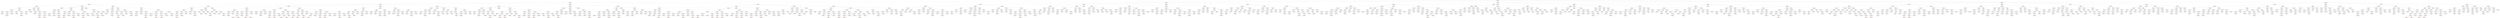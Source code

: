 strict digraph G {
  1 [ label="P7
Almacenes: [[1, 3], [0], [2], [4]]
Espacios: [30, 10, 15, 15]
 Cantidad A: 5" ];
  2 [ label="P5
Almacenes: [[3], [], [2], [1]]
Espacios: [50, 40, 15, 30]
 Cantidad A: 3" ];
  3 [ label="P7
Almacenes: [[4], [0], [1, 3], [5]]
Espacios: [25, 10, 0, 25]
 Cantidad A: 5" ];
  4 [ label="P6
Almacenes: [[3], [5], [1], [2, 4]]
Espacios: [50, 15, 10, 0]
 Cantidad A: 5" ];
  5 [ label="P5
Almacenes: [[1], [2], [], [0]]
Espacios: [40, 25, 30, 20]
 Cantidad A: 3" ];
  6 [ label="P8
Almacenes: [[0, 7], [1, 3], [5], [6]]
Espacios: [2, 10, 5, 38]
 Cantidad A: 6" ];
  7 [ label="P2
Almacenes: [[], [], [1], [0]]
Espacios: [60, 40, 10, 20]
 Cantidad A: 2" ];
  8 [ label="P6
Almacenes: [[0, 5], [4], [1], [2]]
Espacios: [5, 5, 10, 35]
 Cantidad A: 5" ];
  9 [ label="P8
Almacenes: [[2, 4], [1, 3], [6], [0]]
Espacios: [10, 10, 18, 20]
 Cantidad A: 6" ];
  10 [ label="P6
Almacenes: [[1], [3], [0], [2, 4]]
Espacios: [40, 30, 0, 0]
 Cantidad A: 5" ];
  11 [ label="P5
Almacenes: [[0], [4], [1], [3]]
Espacios: [30, 5, 10, 40]
 Cantidad A: 4" ];
  12 [ label="P7
Almacenes: [[0, 5], [2], [3], [6]]
Espacios: [5, 25, 20, 38]
 Cantidad A: 5" ];
  13 [ label="P5
Almacenes: [[1, 3], [], [2], []]
Espacios: [30, 40, 15, 50]
 Cantidad A: 3" ];
  14 [ label="P5
Almacenes: [[0], [], [1, 3], [2, 4]]
Espacios: [30, 40, 0, 0]
 Cantidad A: 5" ];
  15 [ label="P6
Almacenes: [[2], [4], [0], [3]]
Espacios: [45, 5, 0, 40]
 Cantidad A: 4" ];
  16 [ label="P8
Almacenes: [[0, 5], [6], [2], [1, 3]]
Espacios: [5, 28, 15, 20]
 Cantidad A: 6" ];
  17 [ label="P6
Almacenes: [[2], [0], [1, 3], []]
Espacios: [45, 10, 0, 50]
 Cantidad A: 4" ];
  18 [ label="P6
Almacenes: [[4], [1], [3], [2]]
Espacios: [25, 20, 20, 35]
 Cantidad A: 4" ];
  19 [ label="P3
Almacenes: [[2], [0], [], []]
Espacios: [45, 10, 30, 50]
 Cantidad A: 2" ];
  20 [ label="P6
Almacenes: [[0, 5], [], [1, 3], [2, 4]]
Espacios: [5, 40, 0, 0]
 Cantidad A: 6" ];
  21 [ label="P6
Almacenes: [[1], [3], [], [2, 4]]
Espacios: [40, 30, 30, 0]
 Cantidad A: 4" ];
  22 [ label="P3
Almacenes: [[], [2], [0], []]
Espacios: [60, 25, 0, 50]
 Cantidad A: 2" ];
  23 [ label="P6
Almacenes: [[0, 5], [4], [1], [3]]
Espacios: [5, 5, 10, 40]
 Cantidad A: 5" ];
  24 [ label="P5
Almacenes: [[3], [2], [1], [4]]
Espacios: [50, 25, 10, 15]
 Cantidad A: 4" ];
  25 [ label="P7
Almacenes: [[1, 3], [0], [2], [5]]
Espacios: [30, 10, 15, 25]
 Cantidad A: 5" ];
  26 [ label="P3
Almacenes: [[0], [], [], [1]]
Espacios: [30, 40, 30, 30]
 Cantidad A: 2" ];
  27 [ color="red" label="P9
Almacenes: [[0, 7], [6], [1, 3], [2, 4]]
Espacios: [2, 28, 0, 0]
 Cantidad A: 7" ];
  28 [ label="P8
Almacenes: [[1, 3], [6], [5], [2, 4]]
Espacios: [30, 28, 5, 0]
 Cantidad A: 6" ];
  29 [ label="P6
Almacenes: [[0], [5], [1, 3], [2, 4]]
Espacios: [30, 15, 0, 0]
 Cantidad A: 6" ];
  30 [ label="P7
Almacenes: [[0, 5], [6], [3], [2, 4]]
Espacios: [5, 28, 20, 0]
 Cantidad A: 6" ];
  31 [ label="P4
Almacenes: [[0], [3], [], [1]]
Espacios: [30, 30, 30, 30]
 Cantidad A: 3" ];
  32 [ label="P8
Almacenes: [[1, 3], [5], [6], [2, 4]]
Espacios: [30, 15, 18, 0]
 Cantidad A: 6" ];
  33 [ label="P8
Almacenes: [[4, 5], [0], [1, 3], [2]]
Espacios: [0, 10, 0, 35]
 Cantidad A: 6" ];
  34 [ color="red" label="P9
Almacenes: [[5, 7], [1, 3], [0], [2, 4]]
Espacios: [7, 10, 0, 0]
 Cantidad A: 7" ];
  35 [ label="P6
Almacenes: [[1], [4], [3], [0]]
Espacios: [40, 5, 20, 20]
 Cantidad A: 4" ];
  36 [ label="P7
Almacenes: [[0, 5], [], [1, 3], [2]]
Espacios: [5, 40, 0, 35]
 Cantidad A: 5" ];
  37 [ label="P5
Almacenes: [[0], [1], [3], []]
Espacios: [30, 20, 20, 50]
 Cantidad A: 3" ];
  38 [ label="P6
Almacenes: [[0, 5], [2], [1, 3], [4]]
Espacios: [5, 25, 0, 15]
 Cantidad A: 6" ];
  39 [ label="P6
Almacenes: [[2], [4], [0], [1]]
Espacios: [45, 5, 0, 30]
 Cantidad A: 4" ];
  40 [ label="P4
Almacenes: [[0], [3], [], [2]]
Espacios: [30, 30, 30, 35]
 Cantidad A: 3" ];
  41 [ label="P3
Almacenes: [[], [], [0], [2]]
Espacios: [60, 40, 0, 35]
 Cantidad A: 2" ];
  42 [ label="P7
Almacenes: [[1, 3], [0], [2], [6]]
Espacios: [30, 10, 15, 38]
 Cantidad A: 5" ];
  43 [ label="P8
Almacenes: [[0, 5], [6], [3], [1]]
Espacios: [5, 28, 20, 30]
 Cantidad A: 5" ];
  44 [ label="P5
Almacenes: [[0], [4], [1], [2]]
Espacios: [30, 5, 10, 35]
 Cantidad A: 4" ];
  45 [ label="P7
Almacenes: [[4], [2], [1, 3], [0]]
Espacios: [25, 25, 0, 20]
 Cantidad A: 5" ];
  46 [ label="P6
Almacenes: [[1, 3], [4], [], [0]]
Espacios: [30, 5, 30, 20]
 Cantidad A: 4" ];
  47 [ label="P5
Almacenes: [[2], [0], [1, 3], [4]]
Espacios: [45, 10, 0, 15]
 Cantidad A: 5" ];
  48 [ label="P7
Almacenes: [[4, 5], [1], [3], [0]]
Espacios: [0, 20, 20, 20]
 Cantidad A: 5" ];
  49 [ label="P4
Almacenes: [[2], [1], [3], [0]]
Espacios: [45, 20, 20, 20]
 Cantidad A: 4" ];
  50 [ label="P6
Almacenes: [[0], [2], [3], [4]]
Espacios: [30, 25, 20, 15]
 Cantidad A: 4" ];
  51 [ label="P2
Almacenes: [[], [0], [1], []]
Espacios: [60, 10, 10, 50]
 Cantidad A: 2" ];
  52 [ label="P3
Almacenes: [[], [], [0], [1]]
Espacios: [60, 40, 0, 30]
 Cantidad A: 2" ];
  53 [ label="P5
Almacenes: [[], [2], [1, 3], [4]]
Espacios: [60, 25, 0, 15]
 Cantidad A: 4" ];
  54 [ label="P8
Almacenes: [[4, 5], [2], [1, 3], [0]]
Espacios: [0, 25, 0, 20]
 Cantidad A: 6" ];
  55 [ label="P8
Almacenes: [[0, 5], [4], [6], [1, 3]]
Espacios: [5, 5, 18, 20]
 Cantidad A: 6" ];
  56 [ label="P6
Almacenes: [[0, 5], [4], [2], []]
Espacios: [5, 5, 15, 50]
 Cantidad A: 4" ];
  57 [ label="P4
Almacenes: [[0], [1], [3], [2]]
Espacios: [30, 20, 20, 35]
 Cantidad A: 4" ];
  58 [ label="P3
Almacenes: [[1], [], [0], []]
Espacios: [40, 40, 0, 50]
 Cantidad A: 2" ];
  59 [ label="P7
Almacenes: [[0, 5], [], [1, 3], [4]]
Espacios: [5, 40, 0, 15]
 Cantidad A: 5" ];
  60 [ label="P6
Almacenes: [[0], [1, 3], [2], [5]]
Espacios: [30, 10, 15, 25]
 Cantidad A: 5" ];
  61 [ label="P7
Almacenes: [[1], [0], [5], [2, 4]]
Espacios: [40, 10, 5, 0]
 Cantidad A: 5" ];
  62 [ color="red" label="P9
Almacenes: [[0, 7], [5], [6], [1, 3]]
Espacios: [2, 15, 18, 20]
 Cantidad A: 6" ];
  63 [ color="red" label="P9
Almacenes: [[0, 7], [6], [5], [2, 4]]
Espacios: [2, 28, 5, 0]
 Cantidad A: 6" ];
  64 [ label="P5
Almacenes: [[0], [1], [2], [4]]
Espacios: [30, 20, 15, 15]
 Cantidad A: 4" ];
  65 [ color="red" label="P9
Almacenes: [[0, 7], [6], [5], [1, 3]]
Espacios: [2, 28, 5, 20]
 Cantidad A: 6" ];
  66 [ label="P6
Almacenes: [[], [5], [1, 3], [2, 4]]
Espacios: [60, 15, 0, 0]
 Cantidad A: 5" ];
  67 [ label="P3
Almacenes: [[], [], [], [1]]
Espacios: [60, 40, 30, 30]
 Cantidad A: 1" ];
  68 [ label="P6
Almacenes: [[4], [3], [0], [1]]
Espacios: [25, 30, 0, 30]
 Cantidad A: 4" ];
  69 [ label="P5
Almacenes: [[1], [0], [], [3]]
Espacios: [40, 10, 30, 40]
 Cantidad A: 3" ];
  70 [ label="P6
Almacenes: [[0], [2], [3], [5]]
Espacios: [30, 25, 20, 25]
 Cantidad A: 4" ];
  71 [ label="P5
Almacenes: [[2], [4], [0], [1, 3]]
Espacios: [45, 5, 0, 20]
 Cantidad A: 5" ];
  72 [ label="P8
Almacenes: [[0, 5], [6], [3], [2]]
Espacios: [5, 28, 20, 35]
 Cantidad A: 5" ];
  73 [ label="P3
Almacenes: [[1], [], [], []]
Espacios: [40, 40, 30, 50]
 Cantidad A: 1" ];
  74 [ label="P7
Almacenes: [[4, 5], [3], [0], [1]]
Espacios: [0, 30, 0, 30]
 Cantidad A: 5" ];
  75 [ label="P7
Almacenes: [[3], [1], [0], [2, 4]]
Espacios: [50, 20, 0, 0]
 Cantidad A: 5" ];
  76 [ label="P7
Almacenes: [[0, 5], [2], [1, 3], []]
Espacios: [5, 25, 0, 50]
 Cantidad A: 5" ];
  77 [ label="P5
Almacenes: [[0], [1], [2], [3]]
Espacios: [30, 20, 15, 40]
 Cantidad A: 4" ];
  78 [ label="P3
Almacenes: [[], [], [], [0]]
Espacios: [60, 40, 30, 20]
 Cantidad A: 1" ];
  79 [ label="P5
Almacenes: [[1], [0], [], [2]]
Espacios: [40, 10, 30, 35]
 Cantidad A: 3" ];
  80 [ label="P4
Almacenes: [[1], [3], [0], []]
Espacios: [40, 30, 0, 50]
 Cantidad A: 3" ];
  81 [ label="P6
Almacenes: [[1, 3], [4], [], [2]]
Espacios: [30, 5, 30, 35]
 Cantidad A: 4" ];
  82 [ label="P6
Almacenes: [[0], [], [3], [2, 4]]
Espacios: [30, 40, 20, 0]
 Cantidad A: 4" ];
  83 [ label="P5
Almacenes: [[], [], [1, 3], [2, 4]]
Espacios: [60, 40, 0, 0]
 Cantidad A: 4" ];
  84 [ label="P8
Almacenes: [[0, 5], [1], [3], [2, 4]]
Espacios: [5, 20, 20, 0]
 Cantidad A: 6" ];
  85 [ label="P6
Almacenes: [[4], [3], [0], [2]]
Espacios: [25, 30, 0, 35]
 Cantidad A: 4" ];
  86 [ label="P7
Almacenes: [[4, 5], [1], [3], [2]]
Espacios: [0, 20, 20, 35]
 Cantidad A: 5" ];
  87 [ label="P5
Almacenes: [[2], [4], [], [1, 3]]
Espacios: [45, 5, 30, 20]
 Cantidad A: 4" ];
  88 [ label="P8
Almacenes: [[4, 5], [0], [1, 3], [6]]
Espacios: [0, 10, 0, 38]
 Cantidad A: 6" ];
  89 [ label="P6
Almacenes: [[5], [2], [0], [1, 3]]
Espacios: [35, 25, 0, 20]
 Cantidad A: 5" ];
  90 [ label="P6
Almacenes: [[0], [4], [], [2]]
Espacios: [30, 5, 30, 35]
 Cantidad A: 3" ];
  91 [ label="P6
Almacenes: [[0], [2], [3], [1]]
Espacios: [30, 25, 20, 30]
 Cantidad A: 4" ];
  92 [ label="P8
Almacenes: [[0], [5], [2], [1, 3]]
Espacios: [30, 15, 15, 20]
 Cantidad A: 5" ];
  93 [ label="P4
Almacenes: [[], [3], [0], [2]]
Espacios: [60, 30, 0, 35]
 Cantidad A: 3" ];
  94 [ label="P5
Almacenes: [[], [0], [], [1, 3]]
Espacios: [60, 10, 30, 20]
 Cantidad A: 3" ];
  95 [ label="P8
Almacenes: [[0, 5], [6], [3], [4]]
Espacios: [5, 28, 20, 15]
 Cantidad A: 5" ];
  96 [ label="P7
Almacenes: [[0], [5], [3], [2, 4]]
Espacios: [30, 15, 20, 0]
 Cantidad A: 5" ];
  97 [ label="P7
Almacenes: [[0, 5], [], [1, 3], [6]]
Espacios: [5, 40, 0, 38]
 Cantidad A: 5" ];
  98 [ label="P8
Almacenes: [[0], [4], [5], [1, 3]]
Espacios: [30, 5, 5, 20]
 Cantidad A: 5" ];
  99 [ label="P8
Almacenes: [[2, 4], [1, 3], [6], [5]]
Espacios: [10, 10, 18, 25]
 Cantidad A: 6" ];
  100 [ label="P6
Almacenes: [[1, 3], [4], [0], [2]]
Espacios: [30, 5, 0, 35]
 Cantidad A: 5" ];
  101 [ label="P6
Almacenes: [[4], [1, 3], [5], [0]]
Espacios: [25, 10, 5, 20]
 Cantidad A: 5" ];
  102 [ label="P6
Almacenes: [[0], [1, 3], [2], [4]]
Espacios: [30, 10, 15, 15]
 Cantidad A: 5" ];
  103 [ label="P6
Almacenes: [[0], [4], [], [3]]
Espacios: [30, 5, 30, 40]
 Cantidad A: 3" ];
  104 [ color="red" label="P9
Almacenes: [[0, 7], [5], [6], [2, 4]]
Espacios: [2, 15, 18, 0]
 Cantidad A: 6" ];
  105 [ label="P4
Almacenes: [[], [3], [0], [1]]
Espacios: [60, 30, 0, 30]
 Cantidad A: 3" ];
  106 [ label="P6
Almacenes: [[4], [2], [5], [1, 3]]
Espacios: [25, 25, 5, 20]
 Cantidad A: 5" ];
  107 [ label="P5
Almacenes: [[2, 4], [], [1, 3], []]
Espacios: [10, 40, 0, 50]
 Cantidad A: 4" ];
  108 [ label="P6
Almacenes: [[2, 4], [0], [5], [1, 3]]
Espacios: [10, 10, 5, 20]
 Cantidad A: 6" ];
  109 [ label="P6
Almacenes: [[2, 4], [1], [3], [0]]
Espacios: [10, 20, 20, 20]
 Cantidad A: 5" ];
  110 [ label="P5
Almacenes: [[], [2], [1, 3], [0]]
Espacios: [60, 25, 0, 20]
 Cantidad A: 4" ];
  111 [ label="P7
Almacenes: [[4], [2], [1, 3], [5]]
Espacios: [25, 25, 0, 25]
 Cantidad A: 5" ];
  112 [ label="P6
Almacenes: [[5], [1, 3], [0], [2]]
Espacios: [35, 10, 0, 35]
 Cantidad A: 5" ];
  113 [ label="P6
Almacenes: [[2, 4], [5], [1, 3], []]
Espacios: [10, 15, 0, 50]
 Cantidad A: 5" ];
  114 [ label="P5
Almacenes: [[4], [3], [1], [0]]
Espacios: [25, 30, 10, 20]
 Cantidad A: 4" ];
  115 [ label="P6
Almacenes: [[2], [0], [3], [4]]
Espacios: [45, 10, 20, 15]
 Cantidad A: 4" ];
  116 [ label="P7
Almacenes: [[2, 4], [0], [1, 3], [5]]
Espacios: [10, 10, 0, 25]
 Cantidad A: 6" ];
  117 [ label="P6
Almacenes: [[4, 5], [3], [1], [0]]
Espacios: [0, 30, 10, 20]
 Cantidad A: 5" ];
  118 [ label="P6
Almacenes: [[5], [1, 3], [0], [4]]
Espacios: [35, 10, 0, 15]
 Cantidad A: 5" ];
  119 [ label="P5
Almacenes: [[], [1], [2], [3]]
Espacios: [60, 20, 15, 40]
 Cantidad A: 3" ];
  120 [ label="P8
Almacenes: [[0, 5], [4], [2], [1, 3]]
Espacios: [5, 5, 15, 20]
 Cantidad A: 6" ];
  121 [ label="P6
Almacenes: [[1, 3], [4], [0], [5]]
Espacios: [30, 5, 0, 25]
 Cantidad A: 5" ];
  122 [ label="P6
Almacenes: [[4], [1, 3], [5], [2]]
Espacios: [25, 10, 5, 35]
 Cantidad A: 5" ];
  123 [ label="P5
Almacenes: [[0], [4], [], [1, 3]]
Espacios: [30, 5, 30, 20]
 Cantidad A: 4" ];
  124 [ label="P8
Almacenes: [[0], [5], [6], [2, 4]]
Espacios: [30, 15, 18, 0]
 Cantidad A: 5" ];
  125 [ label="P4
Almacenes: [[], [1], [3], [2]]
Espacios: [60, 20, 20, 35]
 Cantidad A: 3" ];
  126 [ label="P8
Almacenes: [[2, 4], [0], [1, 3], []]
Espacios: [10, 10, 0, 50]
 Cantidad A: 5" ];
  127 [ label="P7
Almacenes: [[5], [4], [1, 3], [0]]
Espacios: [35, 5, 0, 20]
 Cantidad A: 5" ];
  128 [ label="P6
Almacenes: [[0, 5], [2], [], [1, 3]]
Espacios: [5, 25, 30, 20]
 Cantidad A: 5" ];
  129 [ label="P7
Almacenes: [[0, 5], [6], [1, 3], [2]]
Espacios: [5, 28, 0, 35]
 Cantidad A: 6" ];
  130 [ label="P6
Almacenes: [[3], [1], [2], [0]]
Espacios: [50, 20, 15, 20]
 Cantidad A: 4" ];
  131 [ label="P5
Almacenes: [[4], [3], [1], [2]]
Espacios: [25, 30, 10, 35]
 Cantidad A: 4" ];
  132 [ label="P8
Almacenes: [[0, 7], [5], [3], [2, 4]]
Espacios: [2, 15, 20, 0]
 Cantidad A: 6" ];
  133 [ color="red" label="P9
Almacenes: [[0, 7], [4], [5], [1, 3]]
Espacios: [2, 5, 5, 20]
 Cantidad A: 6" ];
  134 [ label="P5
Almacenes: [[2], [], [1], [3]]
Espacios: [45, 40, 10, 40]
 Cantidad A: 3" ];
  135 [ color="red" label="P9
Almacenes: [[0, 7], [5], [2], [1, 3]]
Espacios: [2, 15, 15, 20]
 Cantidad A: 6" ];
  136 [ label="P7
Almacenes: [[4, 5], [3], [0], [2]]
Espacios: [0, 30, 0, 35]
 Cantidad A: 5" ];
  137 [ label="P6
Almacenes: [[], [1, 3], [2], [4]]
Espacios: [60, 10, 15, 15]
 Cantidad A: 4" ];
  138 [ color="red" label="P9
Almacenes: [[0, 5], [7], [3, 8], [2, 4]]
Espacios: [5, 12, 5, 0]
 Cantidad A: 7" ];
  139 [ label="P5
Almacenes: [[4], [0], [2], [1, 3]]
Espacios: [25, 10, 15, 20]
 Cantidad A: 5" ];
  140 [ label="P7
Almacenes: [[5], [3], [1], [2, 4]]
Espacios: [35, 30, 10, 0]
 Cantidad A: 5" ];
  141 [ label="P6
Almacenes: [[2], [4], [1, 3], []]
Espacios: [45, 5, 0, 50]
 Cantidad A: 4" ];
  142 [ label="P2
Almacenes: [[1], [], [], [0]]
Espacios: [40, 40, 30, 20]
 Cantidad A: 2" ];
  143 [ label="P7
Almacenes: [[2, 4], [0], [1, 3], [6]]
Espacios: [10, 10, 0, 38]
 Cantidad A: 6" ];
  144 [ color="red" label="P9
Almacenes: [[0, 5], [7], [3], [2, 4]]
Espacios: [5, 12, 20, 0]
 Cantidad A: 6" ];
  145 [ label="P7
Almacenes: [[0, 5], [], [], [1, 3]]
Espacios: [5, 40, 30, 20]
 Cantidad A: 4" ];
  146 [ label="P8
Almacenes: [[0, 5], [4], [3], [1]]
Espacios: [5, 5, 20, 30]
 Cantidad A: 5" ];
  147 [ label="P8
Almacenes: [[0, 5], [6], [7], [1, 3]]
Espacios: [5, 28, 2, 20]
 Cantidad A: 6" ];
  148 [ label="P7
Almacenes: [[2, 4], [0], [5], [1]]
Espacios: [10, 10, 5, 30]
 Cantidad A: 5" ];
  149 [ label="P3
Almacenes: [[], [0], [], []]
Espacios: [60, 10, 30, 50]
 Cantidad A: 1" ];
  150 [ label="P6
Almacenes: [[2], [0], [3], [1]]
Espacios: [45, 10, 20, 30]
 Cantidad A: 4" ];
  151 [ label="P8
Almacenes: [[0, 5], [6], [7], [2, 4]]
Espacios: [5, 28, 2, 0]
 Cantidad A: 6" ];
  152 [ label="P7
Almacenes: [[0, 5], [2], [], [1]]
Espacios: [5, 25, 30, 30]
 Cantidad A: 4" ];
  153 [ label="P6
Almacenes: [[4, 5], [0], [2], [1, 3]]
Espacios: [0, 10, 15, 20]
 Cantidad A: 6" ];
  154 [ label="P8
Almacenes: [[0], [6], [5], [1, 3]]
Espacios: [30, 28, 5, 20]
 Cantidad A: 5" ];
  155 [ label="P6
Almacenes: [[2, 4], [3], [], [1]]
Espacios: [10, 30, 30, 30]
 Cantidad A: 4" ];
  156 [ label="P7
Almacenes: [[0, 5], [6], [1, 3], [4]]
Espacios: [5, 28, 0, 15]
 Cantidad A: 6" ];
  157 [ label="P6
Almacenes: [[0, 5], [1, 3], [], [2]]
Espacios: [5, 10, 30, 35]
 Cantidad A: 5" ];
  158 [ label="P4
Almacenes: [[0], [], [3], []]
Espacios: [30, 40, 20, 50]
 Cantidad A: 2" ];
  159 [ label="P6
Almacenes: [[0], [1], [], [2, 4]]
Espacios: [30, 20, 30, 0]
 Cantidad A: 4" ];
  160 [ label="P8
Almacenes: [[0, 5], [4], [3], [2]]
Espacios: [5, 5, 20, 35]
 Cantidad A: 5" ];
  161 [ label="P5
Almacenes: [[0], [], [2], []]
Espacios: [30, 40, 15, 50]
 Cantidad A: 2" ];
  162 [ label="P6
Almacenes: [[0, 5], [1, 3], [], [4]]
Espacios: [5, 10, 30, 15]
 Cantidad A: 5" ];
  163 [ label="P8
Almacenes: [[6], [1, 3], [5], [2, 4]]
Espacios: [48, 10, 5, 0]
 Cantidad A: 6" ];
  164 [ label="P6
Almacenes: [[2], [3], [1], [4]]
Espacios: [45, 30, 10, 15]
 Cantidad A: 4" ];
  165 [ label="P6
Almacenes: [[2, 4], [3], [], [0]]
Espacios: [10, 30, 30, 20]
 Cantidad A: 4" ];
  166 [ label="P6
Almacenes: [[2, 4], [1], [3], [5]]
Espacios: [10, 20, 20, 25]
 Cantidad A: 5" ];
  167 [ label="P7
Almacenes: [[0, 5], [], [], [2, 4]]
Espacios: [5, 40, 30, 0]
 Cantidad A: 4" ];
  168 [ label="P5
Almacenes: [[3], [4], [2], [0]]
Espacios: [50, 5, 15, 20]
 Cantidad A: 4" ];
  169 [ label="P6
Almacenes: [[3], [4], [1], [0]]
Espacios: [50, 5, 10, 20]
 Cantidad A: 4" ];
  170 [ label="P7
Almacenes: [[2, 4], [0], [5], [3]]
Espacios: [10, 10, 5, 40]
 Cantidad A: 5" ];
  171 [ label="P7
Almacenes: [[5], [4], [1, 3], [2]]
Espacios: [35, 5, 0, 35]
 Cantidad A: 5" ];
  172 [ label="P8
Almacenes: [[0], [6], [5], [2, 4]]
Espacios: [30, 28, 5, 0]
 Cantidad A: 5" ];
  173 [ label="P4
Almacenes: [[], [1], [3], [0]]
Espacios: [60, 20, 20, 20]
 Cantidad A: 3" ];
  174 [ label="P8
Almacenes: [[0], [5], [6], [1, 3]]
Espacios: [30, 15, 18, 20]
 Cantidad A: 5" ];
  175 [ label="P5
Almacenes: [[], [0], [1, 3], [4]]
Espacios: [60, 10, 0, 15]
 Cantidad A: 4" ];
  176 [ label="P5
Almacenes: [[], [1], [2], [0]]
Espacios: [60, 20, 15, 20]
 Cantidad A: 3" ];
  177 [ label="P0
Almacenes: [[], [], [], []]
Espacios: [60, 40, 30, 50]
 Cantidad A: 0" ];
  178 [ label="P7
Almacenes: [[0, 5], [3], [6], [2]]
Espacios: [5, 30, 18, 35]
 Cantidad A: 5" ];
  179 [ label="P5
Almacenes: [[1, 3], [0], [], [2, 4]]
Espacios: [30, 10, 30, 0]
 Cantidad A: 5" ];
  180 [ label="P6
Almacenes: [[3], [1], [2], [4]]
Espacios: [50, 20, 15, 15]
 Cantidad A: 4" ];
  181 [ label="P7
Almacenes: [[0, 5], [3], [6], [4]]
Espacios: [5, 30, 18, 15]
 Cantidad A: 5" ];
  182 [ label="P5
Almacenes: [[4], [0], [3], [1]]
Espacios: [25, 10, 20, 30]
 Cantidad A: 4" ];
  183 [ label="P6
Almacenes: [[4], [0], [2], [1]]
Espacios: [25, 10, 15, 30]
 Cantidad A: 4" ];
  184 [ label="P7
Almacenes: [[0, 5], [2], [], [3]]
Espacios: [5, 25, 30, 40]
 Cantidad A: 4" ];
  185 [ label="P4
Almacenes: [[2], [1], [0], []]
Espacios: [45, 20, 0, 50]
 Cantidad A: 3" ];
  186 [ label="P5
Almacenes: [[1], [2], [3], [4]]
Espacios: [40, 25, 20, 15]
 Cantidad A: 4" ];
  187 [ label="P5
Almacenes: [[2], [], [1], [0]]
Espacios: [45, 40, 10, 20]
 Cantidad A: 3" ];
  188 [ label="P2
Almacenes: [[], [0], [], [1]]
Espacios: [60, 10, 30, 30]
 Cantidad A: 2" ];
  189 [ label="P5
Almacenes: [[], [0], [1, 3], [2]]
Espacios: [60, 10, 0, 35]
 Cantidad A: 4" ];
  190 [ label="P4
Almacenes: [[0], [], [2], [3]]
Espacios: [30, 40, 15, 40]
 Cantidad A: 3" ];
  191 [ label="P7
Almacenes: [[0], [1, 3], [], [2, 4]]
Espacios: [30, 10, 30, 0]
 Cantidad A: 5" ];
  192 [ label="P5
Almacenes: [[0], [], [1], [3]]
Espacios: [30, 40, 10, 40]
 Cantidad A: 3" ];
  193 [ label="P8
Almacenes: [[2, 4], [1, 3], [7], [0]]
Espacios: [10, 10, 2, 20]
 Cantidad A: 6" ];
  194 [ label="P8
Almacenes: [[0, 5], [6], [1, 3], []]
Espacios: [5, 28, 0, 50]
 Cantidad A: 5" ];
  195 [ label="P7
Almacenes: [[2], [1, 3], [5], [4]]
Espacios: [45, 10, 5, 15]
 Cantidad A: 5" ];
  196 [ label="P6
Almacenes: [[1], [5], [3], [2, 4]]
Espacios: [40, 15, 20, 0]
 Cantidad A: 5" ];
  197 [ label="P8
Almacenes: [[4, 5], [2], [1, 3], [6]]
Espacios: [0, 25, 0, 38]
 Cantidad A: 6" ];
  198 [ label="P5
Almacenes: [[1, 3], [4], [2], []]
Espacios: [30, 5, 15, 50]
 Cantidad A: 4" ];
  199 [ label="P7
Almacenes: [[0, 5], [1, 3], [], []]
Espacios: [5, 10, 30, 50]
 Cantidad A: 4" ];
  200 [ label="P5
Almacenes: [[3], [4], [2], [1]]
Espacios: [50, 5, 15, 30]
 Cantidad A: 4" ];
  201 [ label="P7
Almacenes: [[2, 4], [0], [], [1, 3]]
Espacios: [10, 10, 30, 20]
 Cantidad A: 5" ];
  202 [ label="P4
Almacenes: [[2], [1], [], []]
Espacios: [45, 20, 30, 50]
 Cantidad A: 2" ];
  203 [ label="P6
Almacenes: [[], [1, 3], [2], [0]]
Espacios: [60, 10, 15, 20]
 Cantidad A: 4" ];
  204 [ label="P5
Almacenes: [[4], [0], [3], [2]]
Espacios: [25, 10, 20, 35]
 Cantidad A: 4" ];
  205 [ label="P7
Almacenes: [[5], [0], [3], [2, 4]]
Espacios: [35, 10, 20, 0]
 Cantidad A: 5" ];
  206 [ label="P7
Almacenes: [[0, 5], [2], [], [4]]
Espacios: [5, 25, 30, 15]
 Cantidad A: 4" ];
  207 [ label="P2
Almacenes: [[1], [0], [], []]
Espacios: [40, 10, 30, 50]
 Cantidad A: 2" ];
  208 [ label="P6
Almacenes: [[2, 4], [3], [0], [1]]
Espacios: [10, 30, 0, 30]
 Cantidad A: 5" ];
  209 [ label="P6
Almacenes: [[0], [5], [1], [3]]
Espacios: [30, 15, 10, 40]
 Cantidad A: 4" ];
  210 [ label="P5
Almacenes: [[0], [2], [1], []]
Espacios: [30, 25, 10, 50]
 Cantidad A: 3" ];
  211 [ label="P5
Almacenes: [[], [4], [0], [1, 3]]
Espacios: [60, 5, 0, 20]
 Cantidad A: 4" ];
  212 [ label="P5
Almacenes: [[1], [4], [0], [3]]
Espacios: [40, 5, 0, 40]
 Cantidad A: 4" ];
  213 [ label="P7
Almacenes: [[4], [2], [0], [1, 3]]
Espacios: [25, 25, 0, 20]
 Cantidad A: 5" ];
  214 [ label="P6
Almacenes: [[4, 5], [3], [1], [2]]
Espacios: [0, 30, 10, 35]
 Cantidad A: 5" ];
  215 [ label="P7
Almacenes: [[1, 3], [0], [5], [2, 4]]
Espacios: [30, 10, 5, 0]
 Cantidad A: 6" ];
  216 [ label="P7
Almacenes: [[2, 4], [], [1, 3], [5]]
Espacios: [10, 40, 0, 25]
 Cantidad A: 5" ];
  217 [ label="P8
Almacenes: [[6], [1, 3], [0], [2, 4]]
Espacios: [48, 10, 0, 0]
 Cantidad A: 6" ];
  218 [ label="P6
Almacenes: [[0, 5], [3], [2], [4]]
Espacios: [5, 30, 15, 15]
 Cantidad A: 5" ];
  219 [ label="P4
Almacenes: [[2], [0], [3], []]
Espacios: [45, 10, 20, 50]
 Cantidad A: 3" ];
  220 [ label="P7
Almacenes: [[0, 5], [3], [1], [4]]
Espacios: [5, 30, 10, 15]
 Cantidad A: 5" ];
  221 [ label="P5
Almacenes: [[2], [1, 3], [], [4]]
Espacios: [45, 10, 30, 15]
 Cantidad A: 4" ];
  222 [ label="P7
Almacenes: [[2], [5], [0], [1, 3]]
Espacios: [45, 15, 0, 20]
 Cantidad A: 5" ];
  223 [ label="P5
Almacenes: [[4], [1], [0], [2]]
Espacios: [25, 20, 0, 35]
 Cantidad A: 4" ];
  224 [ label="P6
Almacenes: [[0], [1], [5], [2, 4]]
Espacios: [30, 20, 5, 0]
 Cantidad A: 5" ];
  225 [ label="P3
Almacenes: [[], [1], [2], []]
Espacios: [60, 20, 15, 50]
 Cantidad A: 2" ];
  226 [ label="P4
Almacenes: [[0], [], [2], [1, 3]]
Espacios: [30, 40, 15, 20]
 Cantidad A: 4" ];
  227 [ label="P6
Almacenes: [[0], [3], [2], [1]]
Espacios: [30, 30, 15, 30]
 Cantidad A: 4" ];
  228 [ label="P8
Almacenes: [[0, 5], [7], [1, 3], [4]]
Espacios: [5, 12, 0, 15]
 Cantidad A: 6" ];
  229 [ color="red" label="P9
Almacenes: [[0, 5], [6], [1, 3], [2, 4]]
Espacios: [5, 28, 0, 0]
 Cantidad A: 7" ];
  230 [ label="P8
Almacenes: [[0], [1, 3], [5], [4]]
Espacios: [30, 10, 5, 15]
 Cantidad A: 5" ];
  231 [ label="P6
Almacenes: [[2, 4], [3], [0], []]
Espacios: [10, 30, 0, 50]
 Cantidad A: 4" ];
  232 [ label="P5
Almacenes: [[0], [], [1], [2, 4]]
Espacios: [30, 40, 10, 0]
 Cantidad A: 4" ];
  233 [ label="P6
Almacenes: [[4], [1, 3], [0], [5]]
Espacios: [25, 10, 0, 25]
 Cantidad A: 5" ];
  234 [ label="P7
Almacenes: [[5], [1], [0], [2, 4]]
Espacios: [35, 20, 0, 0]
 Cantidad A: 5" ];
  235 [ label="P3
Almacenes: [[2], [], [1], []]
Espacios: [45, 40, 10, 50]
 Cantidad A: 2" ];
  236 [ label="P6
Almacenes: [[0], [4], [1, 3], [2]]
Espacios: [30, 5, 0, 35]
 Cantidad A: 5" ];
  237 [ label="P5
Almacenes: [[2], [0], [1], [4]]
Espacios: [45, 10, 10, 15]
 Cantidad A: 4" ];
  238 [ label="P6
Almacenes: [[4, 5], [1], [0], [2]]
Espacios: [0, 20, 0, 35]
 Cantidad A: 5" ];
  239 [ label="P6
Almacenes: [[2], [], [0], [1, 3]]
Espacios: [45, 40, 0, 20]
 Cantidad A: 4" ];
  240 [ label="P6
Almacenes: [[4], [2], [1], [0]]
Espacios: [25, 25, 10, 20]
 Cantidad A: 4" ];
  241 [ label="P7
Almacenes: [[1, 3], [4], [2], [0]]
Espacios: [30, 5, 15, 20]
 Cantidad A: 5" ];
  242 [ label="P7
Almacenes: [[0, 5], [4], [1, 3], []]
Espacios: [5, 5, 0, 50]
 Cantidad A: 5" ];
  243 [ label="P7
Almacenes: [[4, 5], [0], [1], [3]]
Espacios: [0, 10, 10, 40]
 Cantidad A: 5" ];
  244 [ label="P4
Almacenes: [[0], [1], [], [3]]
Espacios: [30, 20, 30, 40]
 Cantidad A: 3" ];
  245 [ label="P8
Almacenes: [[2, 4], [5], [1, 3], [6]]
Espacios: [10, 15, 0, 38]
 Cantidad A: 6" ];
  246 [ label="P4
Almacenes: [[2], [1], [], [0]]
Espacios: [45, 20, 30, 20]
 Cantidad A: 3" ];
  247 [ label="P5
Almacenes: [[4], [1], [0], [3]]
Espacios: [25, 20, 0, 40]
 Cantidad A: 4" ];
  248 [ label="P7
Almacenes: [[2, 4], [6], [1, 3], [0]]
Espacios: [10, 28, 0, 20]
 Cantidad A: 6" ];
  249 [ label="P5
Almacenes: [[2], [0], [1], [3]]
Espacios: [45, 10, 10, 40]
 Cantidad A: 4" ];
  250 [ label="P4
Almacenes: [[], [1, 3], [2], []]
Espacios: [60, 10, 15, 50]
 Cantidad A: 3" ];
  251 [ label="P6
Almacenes: [[0], [1, 3], [], []]
Espacios: [30, 10, 30, 50]
 Cantidad A: 3" ];
  252 [ label="P7
Almacenes: [[0, 5], [3], [2], []]
Espacios: [5, 30, 15, 50]
 Cantidad A: 4" ];
  253 [ label="P6
Almacenes: [[4, 5], [0], [2], [3]]
Espacios: [0, 10, 15, 40]
 Cantidad A: 5" ];
  254 [ label="P6
Almacenes: [[2, 4], [1, 3], [5], []]
Espacios: [10, 10, 5, 50]
 Cantidad A: 5" ];
  255 [ label="P8
Almacenes: [[0], [2], [5], [1, 3]]
Espacios: [30, 25, 5, 20]
 Cantidad A: 5" ];
  256 [ label="P7
Almacenes: [[0], [1, 3], [5], [2, 4]]
Espacios: [30, 10, 5, 0]
 Cantidad A: 6" ];
  257 [ label="P7
Almacenes: [[0], [4], [3], [5]]
Espacios: [30, 5, 20, 25]
 Cantidad A: 4" ];
  258 [ label="P7
Almacenes: [[4, 5], [1, 3], [], [2]]
Espacios: [0, 10, 30, 35]
 Cantidad A: 5" ];
  259 [ label="P6
Almacenes: [[0], [2], [], [4]]
Espacios: [30, 25, 30, 15]
 Cantidad A: 3" ];
  260 [ label="P5
Almacenes: [[4], [], [2], [1, 3]]
Espacios: [25, 40, 15, 20]
 Cantidad A: 4" ];
  261 [ label="P7
Almacenes: [[4, 5], [1, 3], [0], [2]]
Espacios: [0, 10, 0, 35]
 Cantidad A: 6" ];
  262 [ label="P7
Almacenes: [[0, 5], [2], [6], [1, 3]]
Espacios: [5, 25, 18, 20]
 Cantidad A: 6" ];
  263 [ label="P6
Almacenes: [[5], [4], [0], [1, 3]]
Espacios: [35, 5, 0, 20]
 Cantidad A: 5" ];
  264 [ label="P6
Almacenes: [[0, 5], [], [1], [3]]
Espacios: [5, 40, 10, 40]
 Cantidad A: 4" ];
  265 [ label="P8
Almacenes: [[0, 5], [1, 3], [], [2, 4]]
Espacios: [5, 10, 30, 0]
 Cantidad A: 6" ];
  266 [ label="P7
Almacenes: [[5], [1, 3], [2], [0]]
Espacios: [35, 10, 15, 20]
 Cantidad A: 5" ];
  267 [ label="P5
Almacenes: [[], [2], [1], [3]]
Espacios: [60, 25, 10, 40]
 Cantidad A: 3" ];
  268 [ label="P6
Almacenes: [[], [0], [3], [2, 4]]
Espacios: [60, 10, 20, 0]
 Cantidad A: 4" ];
  269 [ label="P6
Almacenes: [[0], [3], [1], [2, 4]]
Espacios: [30, 30, 10, 0]
 Cantidad A: 5" ];
  270 [ label="P6
Almacenes: [[4], [5], [2], [1, 3]]
Espacios: [25, 15, 15, 20]
 Cantidad A: 5" ];
  271 [ label="P5
Almacenes: [[1, 3], [2], [], [0]]
Espacios: [30, 25, 30, 20]
 Cantidad A: 4" ];
  272 [ label="P5
Almacenes: [[0], [1, 3], [], [4]]
Espacios: [30, 10, 30, 15]
 Cantidad A: 4" ];
  273 [ label="P5
Almacenes: [[2], [1, 3], [], [0]]
Espacios: [45, 10, 30, 20]
 Cantidad A: 4" ];
  274 [ label="P6
Almacenes: [[5], [0], [1, 3], [2]]
Espacios: [35, 10, 0, 35]
 Cantidad A: 5" ];
  275 [ label="P4
Almacenes: [[2], [3], [1], []]
Espacios: [45, 30, 10, 50]
 Cantidad A: 3" ];
  276 [ label="P6
Almacenes: [[0], [], [], [2, 4]]
Espacios: [30, 40, 30, 0]
 Cantidad A: 3" ];
  277 [ label="P8
Almacenes: [[0, 5], [7], [1, 3], [6]]
Espacios: [5, 12, 0, 38]
 Cantidad A: 6" ];
  278 [ color="red" label="P9
Almacenes: [[0, 5], [3], [6], [2, 4]]
Espacios: [5, 30, 18, 0]
 Cantidad A: 6" ];
  279 [ label="P6
Almacenes: [[1], [0], [3], [4]]
Espacios: [40, 10, 20, 15]
 Cantidad A: 4" ];
  280 [ label="P7
Almacenes: [[1], [0], [2], [3]]
Espacios: [40, 10, 15, 40]
 Cantidad A: 4" ];
  281 [ label="P5
Almacenes: [[1, 3], [], [], [2, 4]]
Espacios: [30, 40, 30, 0]
 Cantidad A: 4" ];
  282 [ label="P7
Almacenes: [[0, 5], [1], [], [2, 4]]
Espacios: [5, 20, 30, 0]
 Cantidad A: 5" ];
  283 [ label="P4
Almacenes: [[0], [1], [], [2]]
Espacios: [30, 20, 30, 35]
 Cantidad A: 3" ];
  284 [ label="P6
Almacenes: [[5], [0], [1, 3], [4]]
Espacios: [35, 10, 0, 15]
 Cantidad A: 5" ];
  285 [ label="P6
Almacenes: [[0], [2], [], [3]]
Espacios: [30, 25, 30, 40]
 Cantidad A: 3" ];
  286 [ label="P6
Almacenes: [[], [4], [1, 3], [2]]
Espacios: [60, 5, 0, 35]
 Cantidad A: 4" ];
  287 [ label="P7
Almacenes: [[0, 5], [1, 3], [6], [2]]
Espacios: [5, 10, 18, 35]
 Cantidad A: 6" ];
  288 [ label="P7
Almacenes: [[0], [5], [], [2, 4]]
Espacios: [30, 15, 30, 0]
 Cantidad A: 4" ];
  289 [ label="P6
Almacenes: [[4], [2], [1], [3]]
Espacios: [25, 25, 10, 40]
 Cantidad A: 4" ];
  290 [ label="P6
Almacenes: [[2, 4], [1, 3], [], [0]]
Espacios: [10, 10, 30, 20]
 Cantidad A: 5" ];
  291 [ label="P6
Almacenes: [[1], [0], [3], [2]]
Espacios: [40, 10, 20, 35]
 Cantidad A: 4" ];
  292 [ label="P8
Almacenes: [[0, 5], [], [6], [1, 3]]
Espacios: [5, 40, 18, 20]
 Cantidad A: 5" ];
  293 [ label="P5
Almacenes: [[2, 4], [3], [1], []]
Espacios: [10, 30, 10, 50]
 Cantidad A: 4" ];
  294 [ label="P5
Almacenes: [[1, 3], [], [0], [2, 4]]
Espacios: [30, 40, 0, 0]
 Cantidad A: 5" ];
  295 [ label="P8
Almacenes: [[0, 5], [], [6], [2, 4]]
Espacios: [5, 40, 18, 0]
 Cantidad A: 5" ];
  296 [ label="P6
Almacenes: [[1, 3], [5], [], [2, 4]]
Espacios: [30, 15, 30, 0]
 Cantidad A: 5" ];
  297 [ label="P5
Almacenes: [[], [2], [1], [0]]
Espacios: [60, 25, 10, 20]
 Cantidad A: 3" ];
  298 [ label="P6
Almacenes: [[0], [], [], [1, 3]]
Espacios: [30, 40, 30, 20]
 Cantidad A: 3" ];
  299 [ label="P4
Almacenes: [[3], [0], [2], [1]]
Espacios: [50, 10, 15, 30]
 Cantidad A: 4" ];
  300 [ label="P4
Almacenes: [[], [], [2], [1, 3]]
Espacios: [60, 40, 15, 20]
 Cantidad A: 3" ];
  301 [ label="P8
Almacenes: [[0, 5], [2], [6], [1]]
Espacios: [5, 25, 18, 30]
 Cantidad A: 5" ];
  302 [ label="P7
Almacenes: [[0], [4], [3], [1]]
Espacios: [30, 5, 20, 30]
 Cantidad A: 4" ];
  303 [ label="P4
Almacenes: [[2], [], [0], []]
Espacios: [45, 40, 0, 50]
 Cantidad A: 2" ];
  304 [ label="P4
Almacenes: [[1], [], [2], [3]]
Espacios: [40, 40, 15, 40]
 Cantidad A: 3" ];
  305 [ label="P4
Almacenes: [[1, 3], [0], [2], []]
Espacios: [30, 10, 15, 50]
 Cantidad A: 4" ];
  306 [ label="P5
Almacenes: [[4], [1, 3], [2], []]
Espacios: [25, 10, 15, 50]
 Cantidad A: 4" ];
  307 [ label="P3
Almacenes: [[0], [], [1], []]
Espacios: [30, 40, 10, 50]
 Cantidad A: 2" ];
  308 [ label="P6
Almacenes: [[0], [2], [], [1]]
Espacios: [30, 25, 30, 30]
 Cantidad A: 3" ];
  309 [ label="P7
Almacenes: [[1, 3], [4], [2], [5]]
Espacios: [30, 5, 15, 25]
 Cantidad A: 5" ];
  310 [ label="P6
Almacenes: [[0, 5], [4], [], [1, 3]]
Espacios: [5, 5, 30, 20]
 Cantidad A: 5" ];
  311 [ label="P6
Almacenes: [[1, 3], [5], [0], [2, 4]]
Espacios: [30, 15, 0, 0]
 Cantidad A: 6" ];
  312 [ label="P6
Almacenes: [[4, 5], [1], [0], [3]]
Espacios: [0, 20, 0, 40]
 Cantidad A: 5" ];
  313 [ label="P5
Almacenes: [[1, 3], [2], [], [4]]
Espacios: [30, 25, 30, 15]
 Cantidad A: 4" ];
  314 [ label="P7
Almacenes: [[0], [4], [3], [2]]
Espacios: [30, 5, 20, 35]
 Cantidad A: 4" ];
  315 [ label="P5
Almacenes: [[1], [0], [3], [2, 4]]
Espacios: [40, 10, 20, 0]
 Cantidad A: 5" ];
  316 [ label="P7
Almacenes: [[4, 5], [1, 3], [0], [6]]
Espacios: [0, 10, 0, 38]
 Cantidad A: 6" ];
  317 [ label="P6
Almacenes: [[], [3], [1], [2, 4]]
Espacios: [60, 30, 10, 0]
 Cantidad A: 4" ];
  318 [ label="P7
Almacenes: [[2, 4], [], [0], [1, 3]]
Espacios: [10, 40, 0, 20]
 Cantidad A: 5" ];
  319 [ label="P7
Almacenes: [[0], [5], [], [1, 3]]
Espacios: [30, 15, 30, 20]
 Cantidad A: 4" ];
  320 [ label="P7
Almacenes: [[4, 5], [2], [1], [0]]
Espacios: [0, 25, 10, 20]
 Cantidad A: 5" ];
  321 [ label="P5
Almacenes: [[3], [0], [1], [2]]
Espacios: [50, 10, 10, 35]
 Cantidad A: 4" ];
  322 [ label="P7
Almacenes: [[0, 5], [1, 3], [6], [4]]
Espacios: [5, 10, 18, 15]
 Cantidad A: 6" ];
  323 [ label="P6
Almacenes: [[4, 5], [], [2], [1, 3]]
Espacios: [0, 40, 15, 20]
 Cantidad A: 5" ];
  324 [ label="P7
Almacenes: [[5], [1, 3], [2], [4]]
Espacios: [35, 10, 15, 15]
 Cantidad A: 5" ];
  325 [ label="P4
Almacenes: [[], [1], [0], [3]]
Espacios: [60, 20, 0, 40]
 Cantidad A: 3" ];
  326 [ label="P5
Almacenes: [[2, 4], [1], [], [0]]
Espacios: [10, 20, 30, 20]
 Cantidad A: 4" ];
  327 [ label="P6
Almacenes: [[2, 4], [0], [1], [3]]
Espacios: [10, 10, 10, 40]
 Cantidad A: 5" ];
  328 [ label="P5
Almacenes: [[0], [1, 3], [], [2]]
Espacios: [30, 10, 30, 35]
 Cantidad A: 4" ];
  329 [ label="P6
Almacenes: [[1, 3], [], [0], [2]]
Espacios: [30, 40, 0, 35]
 Cantidad A: 4" ];
  330 [ label="P7
Almacenes: [[], [1, 3], [5], [2, 4]]
Espacios: [60, 10, 5, 0]
 Cantidad A: 5" ];
  331 [ label="P8
Almacenes: [[0, 5], [2], [6], [4]]
Espacios: [5, 25, 18, 15]
 Cantidad A: 5" ];
  332 [ label="P5
Almacenes: [[1, 3], [2], [0], [4]]
Espacios: [30, 25, 0, 15]
 Cantidad A: 5" ];
  333 [ label="P8
Almacenes: [[2, 4], [0], [6], [1, 3]]
Espacios: [10, 10, 18, 20]
 Cantidad A: 6" ];
  334 [ label="P6
Almacenes: [[2, 4], [0], [1], [5]]
Espacios: [10, 10, 10, 25]
 Cantidad A: 5" ];
  335 [ label="P7
Almacenes: [[0], [4], [2], [1, 3]]
Espacios: [30, 5, 15, 20]
 Cantidad A: 5" ];
  336 [ label="P7
Almacenes: [[2], [5], [1, 3], [4]]
Espacios: [45, 15, 0, 15]
 Cantidad A: 5" ];
  337 [ label="P5
Almacenes: [[1], [3], [2], [4]]
Espacios: [40, 30, 15, 15]
 Cantidad A: 4" ];
  338 [ label="P4
Almacenes: [[], [1], [0], [2]]
Espacios: [60, 20, 0, 35]
 Cantidad A: 3" ];
  339 [ label="P5
Almacenes: [[2], [3], [0], []]
Espacios: [45, 30, 0, 50]
 Cantidad A: 3" ];
  340 [ label="P6
Almacenes: [[2, 4], [1, 3], [], [5]]
Espacios: [10, 10, 30, 25]
 Cantidad A: 5" ];
  341 [ label="P6
Almacenes: [[], [4], [1, 3], [0]]
Espacios: [60, 5, 0, 20]
 Cantidad A: 4" ];
  342 [ label="P5
Almacenes: [[3], [0], [1], [4]]
Espacios: [50, 10, 10, 15]
 Cantidad A: 4" ];
  343 [ label="P8
Almacenes: [[0, 5], [2], [6], [3]]
Espacios: [5, 25, 18, 40]
 Cantidad A: 5" ];
  344 [ label="P4
Almacenes: [[3], [1], [], [0]]
Espacios: [50, 20, 30, 20]
 Cantidad A: 3" ];
  345 [ label="P7
Almacenes: [[1, 3], [5], [0], [2]]
Espacios: [30, 15, 0, 35]
 Cantidad A: 5" ];
  346 [ label="P4
Almacenes: [[1], [], [2], [0]]
Espacios: [40, 40, 15, 20]
 Cantidad A: 3" ];
  347 [ label="P7
Almacenes: [[2, 4], [6], [1, 3], [5]]
Espacios: [10, 28, 0, 25]
 Cantidad A: 6" ];
  348 [ label="P4
Almacenes: [[0], [3], [1], []]
Espacios: [30, 30, 10, 50]
 Cantidad A: 3" ];
  349 [ label="P8
Almacenes: [[2, 4], [5], [0], [1, 3]]
Espacios: [10, 15, 0, 20]
 Cantidad A: 6" ];
  350 [ label="P5
Almacenes: [[], [1, 3], [0], [4]]
Espacios: [60, 10, 0, 15]
 Cantidad A: 4" ];
  351 [ label="P4
Almacenes: [[], [1], [], [2]]
Espacios: [60, 20, 30, 35]
 Cantidad A: 2" ];
  352 [ label="P5
Almacenes: [[2, 4], [0], [3], []]
Espacios: [10, 10, 20, 50]
 Cantidad A: 4" ];
  353 [ label="P8
Almacenes: [[0, 5], [1, 3], [6], []]
Espacios: [5, 10, 18, 50]
 Cantidad A: 5" ];
  354 [ label="P6
Almacenes: [[1, 3], [], [0], [4]]
Espacios: [30, 40, 0, 15]
 Cantidad A: 4" ];
  355 [ label="P6
Almacenes: [[2], [], [1, 3], [4]]
Espacios: [45, 40, 0, 15]
 Cantidad A: 4" ];
  356 [ label="P5
Almacenes: [[0], [2], [], [1, 3]]
Espacios: [30, 25, 30, 20]
 Cantidad A: 4" ];
  357 [ label="P6
Almacenes: [[1, 3], [2], [0], []]
Espacios: [30, 25, 0, 50]
 Cantidad A: 4" ];
  358 [ label="P8
Almacenes: [[0, 7], [2], [5], [1, 3]]
Espacios: [2, 25, 5, 20]
 Cantidad A: 6" ];
  359 [ label="P8
Almacenes: [[4, 5], [6], [0], [1, 3]]
Espacios: [0, 28, 0, 20]
 Cantidad A: 6" ];
  360 [ label="P5
Almacenes: [[], [1, 3], [0], [2]]
Espacios: [60, 10, 0, 35]
 Cantidad A: 4" ];
  361 [ label="P5
Almacenes: [[2, 4], [1], [], [3]]
Espacios: [10, 20, 30, 40]
 Cantidad A: 4" ];
  362 [ label="P6
Almacenes: [[3], [2], [0], [1]]
Espacios: [50, 25, 0, 30]
 Cantidad A: 4" ];
  363 [ label="P6
Almacenes: [[5], [2], [1, 3], [0]]
Espacios: [35, 25, 0, 20]
 Cantidad A: 5" ];
  364 [ label="P7
Almacenes: [[0], [3], [5], [4]]
Espacios: [30, 30, 5, 15]
 Cantidad A: 4" ];
  365 [ label="P7
Almacenes: [[2, 4], [1, 3], [0], []]
Espacios: [10, 10, 0, 50]
 Cantidad A: 5" ];
  366 [ label="P6
Almacenes: [[3], [], [0], [2, 4]]
Espacios: [50, 40, 0, 0]
 Cantidad A: 4" ];
  367 [ label="P7
Almacenes: [[1, 3], [5], [0], [4]]
Espacios: [30, 15, 0, 15]
 Cantidad A: 5" ];
  368 [ label="P5
Almacenes: [[3], [0], [2], []]
Espacios: [50, 10, 15, 50]
 Cantidad A: 3" ];
  369 [ label="P8
Almacenes: [[0, 5], [], [2], [1, 3]]
Espacios: [5, 40, 15, 20]
 Cantidad A: 5" ];
  370 [ label="P7
Almacenes: [[4, 5], [2], [1], [3]]
Espacios: [0, 25, 10, 40]
 Cantidad A: 5" ];
  371 [ label="P4
Almacenes: [[1, 3], [], [2], [0]]
Espacios: [30, 40, 15, 20]
 Cantidad A: 4" ];
  372 [ label="P4
Almacenes: [[3], [1], [], [2]]
Espacios: [50, 20, 30, 35]
 Cantidad A: 3" ];
  373 [ label="P7
Almacenes: [[0, 5], [], [3], [2, 4]]
Espacios: [5, 40, 20, 0]
 Cantidad A: 5" ];
  374 [ label="P4
Almacenes: [[], [0], [2], [3]]
Espacios: [60, 10, 15, 40]
 Cantidad A: 3" ];
  375 [ label="P5
Almacenes: [[], [0], [1], [3]]
Espacios: [60, 10, 10, 40]
 Cantidad A: 3" ];
  376 [ label="P5
Almacenes: [[], [1, 3], [], [2]]
Espacios: [60, 10, 30, 35]
 Cantidad A: 3" ];
  377 [ label="P5
Almacenes: [[2, 4], [1], [0], [3]]
Espacios: [10, 20, 0, 40]
 Cantidad A: 5" ];
  378 [ label="P4
Almacenes: [[], [1], [], [0]]
Espacios: [60, 20, 30, 20]
 Cantidad A: 2" ];
  379 [ label="P3
Almacenes: [[2], [], [0], [1]]
Espacios: [45, 40, 0, 30]
 Cantidad A: 3" ];
  380 [ label="P7
Almacenes: [[0, 5], [2], [3], [1]]
Espacios: [5, 25, 20, 30]
 Cantidad A: 5" ];
  381 [ label="P7
Almacenes: [[0, 5], [4], [], [2]]
Espacios: [5, 5, 30, 35]
 Cantidad A: 4" ];
  382 [ label="P3
Almacenes: [[], [], [1], []]
Espacios: [60, 40, 10, 50]
 Cantidad A: 1" ];
  383 [ label="P6
Almacenes: [[4, 5], [1, 3], [2], []]
Espacios: [0, 10, 15, 50]
 Cantidad A: 5" ];
  384 [ label="P6
Almacenes: [[2, 4], [1, 3], [0], [5]]
Espacios: [10, 10, 0, 25]
 Cantidad A: 6" ];
  385 [ label="P7
Almacenes: [[0], [5], [1, 3], [6]]
Espacios: [30, 15, 0, 38]
 Cantidad A: 5" ];
  386 [ label="P7
Almacenes: [[3], [5], [0], [2, 4]]
Espacios: [50, 15, 0, 0]
 Cantidad A: 5" ];
  387 [ label="P4
Almacenes: [[3], [1], [0], [2]]
Espacios: [50, 20, 0, 35]
 Cantidad A: 4" ];
  388 [ label="P5
Almacenes: [[], [0], [1], [2]]
Espacios: [60, 10, 10, 35]
 Cantidad A: 3" ];
  389 [ label="P5
Almacenes: [[2], [0], [], [1, 3]]
Espacios: [45, 10, 30, 20]
 Cantidad A: 4" ];
  390 [ label="P5
Almacenes: [[2], [4], [1], [3]]
Espacios: [45, 5, 10, 40]
 Cantidad A: 4" ];
  391 [ label="P5
Almacenes: [[], [2], [0], [1, 3]]
Espacios: [60, 25, 0, 20]
 Cantidad A: 4" ];
  392 [ label="P7
Almacenes: [[2], [5], [1, 3], [0]]
Espacios: [45, 15, 0, 20]
 Cantidad A: 5" ];
  393 [ label="P3
Almacenes: [[2], [], [], [1]]
Espacios: [45, 40, 30, 30]
 Cantidad A: 2" ];
  394 [ label="P7
Almacenes: [[0], [3], [5], [2]]
Espacios: [30, 30, 5, 35]
 Cantidad A: 4" ];
  395 [ label="P7
Almacenes: [[0], [5], [1, 3], [4]]
Espacios: [30, 15, 0, 15]
 Cantidad A: 5" ];
  396 [ label="P5
Almacenes: [[1], [2], [0], [3]]
Espacios: [40, 25, 0, 40]
 Cantidad A: 4" ];
  397 [ label="P7
Almacenes: [[0, 5], [1, 3], [2], [4]]
Espacios: [5, 10, 15, 15]
 Cantidad A: 6" ];
  398 [ label="P7
Almacenes: [[0, 5], [4], [], [3]]
Espacios: [5, 5, 30, 40]
 Cantidad A: 4" ];
  399 [ label="P6
Almacenes: [[3], [2], [0], [4]]
Espacios: [50, 25, 0, 15]
 Cantidad A: 4" ];
  400 [ label="P6
Almacenes: [[0], [2], [1, 3], []]
Espacios: [30, 25, 0, 50]
 Cantidad A: 4" ];
  401 [ label="P6
Almacenes: [[5], [], [1, 3], [2, 4]]
Espacios: [35, 40, 0, 0]
 Cantidad A: 5" ];
  402 [ label="P5
Almacenes: [[1], [2], [0], [4]]
Espacios: [40, 25, 0, 15]
 Cantidad A: 4" ];
  403 [ label="P5
Almacenes: [[1], [3], [2], [0]]
Espacios: [40, 30, 15, 20]
 Cantidad A: 4" ];
  404 [ label="P3
Almacenes: [[0], [2], [], []]
Espacios: [30, 25, 30, 50]
 Cantidad A: 2" ];
  405 [ label="P6
Almacenes: [[2, 4], [1], [0], []]
Espacios: [10, 20, 0, 50]
 Cantidad A: 4" ];
  406 [ label="P4
Almacenes: [[1], [0], [2], []]
Espacios: [40, 10, 15, 50]
 Cantidad A: 3" ];
  407 [ label="P6
Almacenes: [[2], [], [1, 3], [0]]
Espacios: [45, 40, 0, 20]
 Cantidad A: 4" ];
  408 [ label="P3
Almacenes: [[2], [], [], [0]]
Espacios: [45, 40, 30, 20]
 Cantidad A: 2" ];
  409 [ label="P7
Almacenes: [[0], [1], [3], [2, 4]]
Espacios: [30, 20, 20, 0]
 Cantidad A: 5" ];
  410 [ label="P4
Almacenes: [[0], [], [], []]
Espacios: [30, 40, 30, 50]
 Cantidad A: 1" ];
  411 [ label="P5
Almacenes: [[], [2], [], [1, 3]]
Espacios: [60, 25, 30, 20]
 Cantidad A: 3" ];
  412 [ label="P5
Almacenes: [[2], [1], [3], []]
Espacios: [45, 20, 20, 50]
 Cantidad A: 3" ];
  413 [ label="P7
Almacenes: [[4], [0], [1, 3], [2]]
Espacios: [25, 10, 0, 35]
 Cantidad A: 5" ];
  414 [ label="P5
Almacenes: [[1], [2], [], [3]]
Espacios: [40, 25, 30, 40]
 Cantidad A: 3" ];
  415 [ label="P6
Almacenes: [[1], [5], [0], [2, 4]]
Espacios: [40, 15, 0, 0]
 Cantidad A: 5" ];
  416 [ label="P6
Almacenes: [[0], [], [1, 3], [5]]
Espacios: [30, 40, 0, 25]
 Cantidad A: 4" ];
  417 [ label="P5
Almacenes: [[3], [2], [1], [0]]
Espacios: [50, 25, 10, 20]
 Cantidad A: 4" ];
  418 [ label="P5
Almacenes: [[2, 4], [], [3], [0]]
Espacios: [10, 40, 20, 20]
 Cantidad A: 4" ];
  419 [ label="P4
Almacenes: [[2], [3], [0], [1]]
Espacios: [45, 30, 0, 30]
 Cantidad A: 4" ];
  420 [ label="P6
Almacenes: [[3], [1], [5], [2, 4]]
Espacios: [50, 20, 5, 0]
 Cantidad A: 5" ];
  421 [ label="P7
Almacenes: [[0, 5], [2], [3], [4]]
Espacios: [5, 25, 20, 15]
 Cantidad A: 5" ];
  422 [ label="P7
Almacenes: [[2, 4], [6], [0], [1, 3]]
Espacios: [10, 28, 0, 20]
 Cantidad A: 6" ];
  423 [ label="P6
Almacenes: [[0], [3], [5], [2, 4]]
Espacios: [30, 30, 5, 0]
 Cantidad A: 5" ];
  424 [ label="P6
Almacenes: [[0, 5], [1], [2], [3]]
Espacios: [5, 20, 15, 40]
 Cantidad A: 5" ];
  425 [ label="P7
Almacenes: [[0, 5], [1, 3], [2], [6]]
Espacios: [5, 10, 15, 38]
 Cantidad A: 6" ];
  426 [ label="P7
Almacenes: [[6], [5], [1, 3], [2, 4]]
Espacios: [48, 15, 0, 0]
 Cantidad A: 6" ];
  427 [ label="P5
Almacenes: [[2, 4], [], [3], [1]]
Espacios: [10, 40, 20, 30]
 Cantidad A: 4" ];
  428 [ label="P6
Almacenes: [[2, 4], [5], [3], [1]]
Espacios: [10, 15, 20, 30]
 Cantidad A: 5" ];
  429 [ label="P6
Almacenes: [[4], [1], [3], [0]]
Espacios: [25, 20, 20, 20]
 Cantidad A: 4" ];
  430 [ label="P5
Almacenes: [[3], [], [2], [0]]
Espacios: [50, 40, 15, 20]
 Cantidad A: 3" ];
  431 [ label="P4
Almacenes: [[2], [3], [], [1]]
Espacios: [45, 30, 30, 30]
 Cantidad A: 3" ];
  432 [ label="P6
Almacenes: [[0], [], [1, 3], [2]]
Espacios: [30, 40, 0, 35]
 Cantidad A: 4" ];
  433 [ label="P6
Almacenes: [[5], [2], [1, 3], [4]]
Espacios: [35, 25, 0, 15]
 Cantidad A: 5" ];
  434 [ color="red" label="P9
Almacenes: [[5], [0], [1, 3], [2, 4]]
Espacios: [35, 10, 0, 0]
 Cantidad A: 6" ];
  435 [ label="P5
Almacenes: [[0], [2], [1, 3], [4]]
Espacios: [30, 25, 0, 15]
 Cantidad A: 5" ];
  436 [ label="P5
Almacenes: [[1], [], [0], [2, 4]]
Espacios: [40, 40, 0, 0]
 Cantidad A: 4" ];
  437 [ label="P5
Almacenes: [[], [1, 3], [], [0]]
Espacios: [60, 10, 30, 20]
 Cantidad A: 3" ];
  438 [ label="P4
Almacenes: [[], [0], [2], [1]]
Espacios: [60, 10, 15, 30]
 Cantidad A: 3" ];
  439 [ label="P3
Almacenes: [[0], [], [], [2]]
Espacios: [30, 40, 30, 35]
 Cantidad A: 2" ];
  440 [ label="P6
Almacenes: [[0, 5], [1], [2], [4]]
Espacios: [5, 20, 15, 15]
 Cantidad A: 5" ];
  441 [ label="P6
Almacenes: [[0], [], [1, 3], [4]]
Espacios: [30, 40, 0, 15]
 Cantidad A: 4" ];
  442 [ label="P6
Almacenes: [[2, 4], [5], [3], [0]]
Espacios: [10, 15, 20, 20]
 Cantidad A: 5" ];
  443 [ label="P6
Almacenes: [[4], [0], [5], [1, 3]]
Espacios: [25, 10, 5, 20]
 Cantidad A: 5" ];
  444 [ label="P5
Almacenes: [[3], [], [1], [2, 4]]
Espacios: [50, 40, 10, 0]
 Cantidad A: 4" ];
  445 [ label="P6
Almacenes: [[1], [4], [3], [2]]
Espacios: [40, 5, 20, 35]
 Cantidad A: 4" ];
  446 [ label="P7
Almacenes: [[0], [4], [6], [1, 3]]
Espacios: [30, 5, 18, 20]
 Cantidad A: 5" ];
  447 [ label="P4
Almacenes: [[2], [3], [], [0]]
Espacios: [45, 30, 30, 20]
 Cantidad A: 3" ];
  448 [ label="P5
Almacenes: [[0], [4], [2], []]
Espacios: [30, 5, 15, 50]
 Cantidad A: 3" ];
  449 [ label="P5
Almacenes: [[3], [1], [0], []]
Espacios: [50, 20, 0, 50]
 Cantidad A: 3" ];
  450 [ label="P5
Almacenes: [[2], [4], [1], [0]]
Espacios: [45, 5, 10, 20]
 Cantidad A: 4" ];
  451 [ label="P8
Almacenes: [[0, 7], [1, 3], [5], [4]]
Espacios: [2, 10, 5, 15]
 Cantidad A: 6" ];
  452 [ label="P7
Almacenes: [[0], [5], [1, 3], [2]]
Espacios: [30, 15, 0, 35]
 Cantidad A: 5" ];
  453 [ label="P5
Almacenes: [[0], [3], [], []]
Espacios: [30, 30, 30, 50]
 Cantidad A: 2" ];
  454 [ label="P4
Almacenes: [[2], [], [1, 3], []]
Espacios: [45, 40, 0, 50]
 Cantidad A: 3" ];
  455 [ label="P6
Almacenes: [[0], [1], [2], [4]]
Espacios: [30, 20, 15, 15]
 Cantidad A: 4" ];
  456 [ label="P7
Almacenes: [[2, 4], [5], [3], [0]]
Espacios: [10, 15, 20, 20]
 Cantidad A: 5" ];
  457 [ label="P4
Almacenes: [[], [3], [1], [0]]
Espacios: [60, 30, 10, 20]
 Cantidad A: 3" ];
  458 [ label="P5
Almacenes: [[3], [1], [0], [4]]
Espacios: [50, 20, 0, 15]
 Cantidad A: 4" ];
  459 [ label="P4
Almacenes: [[], [], [0], [2]]
Espacios: [60, 40, 0, 35]
 Cantidad A: 2" ];
  460 [ label="P7
Almacenes: [[0], [2], [3], [5]]
Espacios: [30, 25, 20, 25]
 Cantidad A: 4" ];
  461 [ label="P8
Almacenes: [[5, 7], [1, 3], [6], [2, 4]]
Espacios: [7, 10, 18, 0]
 Cantidad A: 7" ];
  462 [ label="P6
Almacenes: [[0, 5], [1], [3], [2]]
Espacios: [5, 20, 20, 35]
 Cantidad A: 5" ];
  463 [ label="P7
Almacenes: [[3], [1], [5], [2, 4]]
Espacios: [50, 20, 5, 0]
 Cantidad A: 5" ];
  464 [ label="P6
Almacenes: [[3], [2], [1], [0]]
Espacios: [50, 25, 10, 20]
 Cantidad A: 4" ];
  465 [ label="P6
Almacenes: [[2, 4], [], [3], [0]]
Espacios: [10, 40, 20, 20]
 Cantidad A: 4" ];
  466 [ label="P6
Almacenes: [[2], [0], [1, 3], [4]]
Espacios: [45, 10, 0, 15]
 Cantidad A: 5" ];
  467 [ label="P5
Almacenes: [[2], [1], [3], [0]]
Espacios: [45, 20, 20, 20]
 Cantidad A: 4" ];
  468 [ label="P6
Almacenes: [[2, 4], [1], [0], [5]]
Espacios: [10, 20, 0, 25]
 Cantidad A: 5" ];
  469 [ label="P5
Almacenes: [[4], [2], [1, 3], []]
Espacios: [25, 25, 0, 50]
 Cantidad A: 4" ];
  470 [ label="P5
Almacenes: [[0], [1], [3], [4]]
Espacios: [30, 20, 20, 15]
 Cantidad A: 4" ];
  471 [ label="P8
Almacenes: [[0, 5], [2], [3], [4]]
Espacios: [5, 25, 20, 15]
 Cantidad A: 5" ];
  472 [ label="P6
Almacenes: [[0], [1], [2], [3]]
Espacios: [30, 20, 15, 40]
 Cantidad A: 4" ];
  473 [ color="red" label="P9
Almacenes: [[0, 7], [1, 3], [5], [4]]
Espacios: [2, 10, 5, 15]
 Cantidad A: 6" ];
  474 [ label="P5
Almacenes: [[1, 3], [], [2], [4]]
Espacios: [30, 40, 15, 15]
 Cantidad A: 4" ];
  475 [ label="P7
Almacenes: [[0, 5], [1], [2], [4]]
Espacios: [5, 20, 15, 15]
 Cantidad A: 5" ];
  476 [ label="P5
Almacenes: [[2, 4], [0], [1, 3], []]
Espacios: [10, 10, 0, 50]
 Cantidad A: 5" ];
  477 [ label="P6
Almacenes: [[0, 5], [1], [3], [4]]
Espacios: [5, 20, 20, 15]
 Cantidad A: 5" ];
  478 [ label="P8
Almacenes: [[0, 5], [1, 3], [2], [6]]
Espacios: [5, 10, 15, 38]
 Cantidad A: 6" ];
  479 [ label="P7
Almacenes: [[0, 5], [1], [2], [3]]
Espacios: [5, 20, 15, 40]
 Cantidad A: 5" ];
  480 [ label="P5
Almacenes: [[0], [4], [2], [1]]
Espacios: [30, 5, 15, 30]
 Cantidad A: 4" ];
  481 [ label="P4
Almacenes: [[], [], [0], [1]]
Espacios: [60, 40, 0, 30]
 Cantidad A: 2" ];
  482 [ label="P6
Almacenes: [[], [2], [1, 3], [4]]
Espacios: [60, 25, 0, 15]
 Cantidad A: 4" ];
  483 [ label="P5
Almacenes: [[0], [3], [], [1]]
Espacios: [30, 30, 30, 30]
 Cantidad A: 3" ];
  484 [ label="P6
Almacenes: [[4, 5], [2], [1, 3], []]
Espacios: [0, 25, 0, 50]
 Cantidad A: 5" ];
  485 [ label="P6
Almacenes: [[2, 4], [], [3], [1]]
Espacios: [10, 40, 20, 30]
 Cantidad A: 4" ];
  486 [ label="P4
Almacenes: [[1], [], [0], []]
Espacios: [40, 40, 0, 50]
 Cantidad A: 2" ];
  487 [ label="P7
Almacenes: [[5], [2], [1, 3], [4]]
Espacios: [35, 25, 0, 15]
 Cantidad A: 5" ];
  488 [ label="P6
Almacenes: [[0, 5], [4], [2], [1]]
Espacios: [5, 5, 15, 30]
 Cantidad A: 5" ];
  489 [ label="P6
Almacenes: [[1, 3], [5], [2], [4]]
Espacios: [30, 15, 15, 15]
 Cantidad A: 5" ];
  490 [ label="P8
Almacenes: [[0], [5], [3], [2, 4]]
Espacios: [30, 15, 20, 0]
 Cantidad A: 5" ];
  491 [ label="P3
Almacenes: [[1], [2], [0], []]
Espacios: [40, 25, 0, 50]
 Cantidad A: 3" ];
  492 [ label="P7
Almacenes: [[4, 5], [6], [2], [1, 3]]
Espacios: [0, 28, 15, 20]
 Cantidad A: 6" ];
  493 [ label="P7
Almacenes: [[4], [0], [5], [1, 3]]
Espacios: [25, 10, 5, 20]
 Cantidad A: 5" ];
  494 [ label="P6
Almacenes: [[1, 3], [4], [5], [2]]
Espacios: [30, 5, 5, 35]
 Cantidad A: 5" ];
  495 [ label="P7
Almacenes: [[], [5], [1, 3], [2, 4]]
Espacios: [60, 15, 0, 0]
 Cantidad A: 5" ];
  496 [ label="P6
Almacenes: [[3], [], [1], [2, 4]]
Espacios: [50, 40, 10, 0]
 Cantidad A: 4" ];
  497 [ label="P7
Almacenes: [[0], [1, 3], [2], [4]]
Espacios: [30, 10, 15, 15]
 Cantidad A: 5" ];
  498 [ label="P6
Almacenes: [[2], [4], [0], [1, 3]]
Espacios: [45, 5, 0, 20]
 Cantidad A: 5" ];
  499 [ label="P8
Almacenes: [[2, 4], [6], [0], [1, 3]]
Espacios: [10, 28, 0, 20]
 Cantidad A: 6" ];
  500 [ label="P5
Almacenes: [[1], [3], [0], []]
Espacios: [40, 30, 0, 50]
 Cantidad A: 3" ];
  501 [ label="P7
Almacenes: [[3], [5], [1], [2, 4]]
Espacios: [50, 15, 10, 0]
 Cantidad A: 5" ];
  502 [ label="P7
Almacenes: [[0], [2], [3], [4]]
Espacios: [30, 25, 20, 15]
 Cantidad A: 4" ];
  503 [ label="P3
Almacenes: [[1], [2], [], []]
Espacios: [40, 25, 30, 50]
 Cantidad A: 2" ];
  504 [ label="P7
Almacenes: [[0, 5], [4], [1], [2]]
Espacios: [5, 5, 10, 35]
 Cantidad A: 5" ];
  505 [ label="P3
Almacenes: [[], [0], [1], []]
Espacios: [60, 10, 10, 50]
 Cantidad A: 2" ];
  506 [ label="P6
Almacenes: [[], [], [1, 3], [2, 4]]
Espacios: [60, 40, 0, 0]
 Cantidad A: 4" ];
  507 [ label="P3
Almacenes: [[2], [0], [], [1]]
Espacios: [45, 10, 30, 30]
 Cantidad A: 3" ];
  508 [ label="P6
Almacenes: [[0, 5], [3], [], [2]]
Espacios: [5, 30, 30, 35]
 Cantidad A: 4" ];
  509 [ label="P8
Almacenes: [[6], [5], [1, 3], [2, 4]]
Espacios: [48, 15, 0, 0]
 Cantidad A: 6" ];
  510 [ label="P6
Almacenes: [[4, 5], [], [1, 3], [2]]
Espacios: [0, 40, 0, 35]
 Cantidad A: 5" ];
  511 [ label="P7
Almacenes: [[2, 4], [5], [3], [1]]
Espacios: [10, 15, 20, 30]
 Cantidad A: 5" ];
  512 [ label="P8
Almacenes: [[0, 5], [2], [3], [6]]
Espacios: [5, 25, 20, 38]
 Cantidad A: 5" ];
  513 [ label="P5
Almacenes: [[0], [1], [3], [2]]
Espacios: [30, 20, 20, 35]
 Cantidad A: 4" ];
  514 [ label="P3
Almacenes: [[], [2], [0], [1]]
Espacios: [60, 25, 0, 30]
 Cantidad A: 3" ];
  515 [ label="P7
Almacenes: [[0], [1, 3], [2], [5]]
Espacios: [30, 10, 15, 25]
 Cantidad A: 5" ];
  516 [ label="P5
Almacenes: [[], [3], [0], [2]]
Espacios: [60, 30, 0, 35]
 Cantidad A: 3" ];
  517 [ label="P6
Almacenes: [[2], [4], [], [1, 3]]
Espacios: [45, 5, 30, 20]
 Cantidad A: 4" ];
  518 [ label="P6
Almacenes: [[3], [2], [1], [4]]
Espacios: [50, 25, 10, 15]
 Cantidad A: 4" ];
  519 [ label="P3
Almacenes: [[1], [], [0], [2]]
Espacios: [40, 40, 0, 35]
 Cantidad A: 3" ];
  520 [ label="P6
Almacenes: [[0, 5], [4], [2], [3]]
Espacios: [5, 5, 15, 40]
 Cantidad A: 5" ];
  521 [ label="P7
Almacenes: [[0, 5], [], [1, 3], [2, 4]]
Espacios: [5, 40, 0, 0]
 Cantidad A: 6" ];
  522 [ label="P7
Almacenes: [[0, 5], [4], [1], [3]]
Espacios: [5, 5, 10, 40]
 Cantidad A: 5" ];
  523 [ label="P4
Almacenes: [[0], [], [1, 3], []]
Espacios: [30, 40, 0, 50]
 Cantidad A: 3" ];
  524 [ label="P1
Almacenes: [[0], [], [], []]
Espacios: [30, 40, 30, 50]
 Cantidad A: 1" ];
  525 [ label="P5
Almacenes: [[], [3], [0], [1]]
Espacios: [60, 30, 0, 30]
 Cantidad A: 3" ];
  526 [ label="P3
Almacenes: [[], [2], [], [1]]
Espacios: [60, 25, 30, 30]
 Cantidad A: 2" ];
  527 [ label="P5
Almacenes: [[2, 4], [], [1, 3], [0]]
Espacios: [10, 40, 0, 20]
 Cantidad A: 5" ];
  528 [ label="P7
Almacenes: [[0], [], [3], [2, 4]]
Espacios: [30, 40, 20, 0]
 Cantidad A: 4" ];
  529 [ color="red" label="P9
Almacenes: [[0, 7], [1, 3], [5], [6]]
Espacios: [2, 10, 5, 38]
 Cantidad A: 6" ];
  530 [ color="red" label="P9
Almacenes: [[2, 4], [1, 3], [6], [0]]
Espacios: [10, 10, 18, 20]
 Cantidad A: 6" ];
  531 [ label="P3
Almacenes: [[1], [], [], [2]]
Espacios: [40, 40, 30, 35]
 Cantidad A: 2" ];
  532 [ label="P6
Almacenes: [[1], [3], [5], [2, 4]]
Espacios: [40, 30, 5, 0]
 Cantidad A: 5" ];
  533 [ label="P8
Almacenes: [[0, 5], [6], [3], [2, 4]]
Espacios: [5, 28, 20, 0]
 Cantidad A: 6" ];
  534 [ label="P3
Almacenes: [[], [2], [], [0]]
Espacios: [60, 25, 30, 20]
 Cantidad A: 2" ];
  535 [ label="P6
Almacenes: [[], [2], [1, 3], [0]]
Espacios: [60, 25, 0, 20]
 Cantidad A: 4" ];
  536 [ label="P6
Almacenes: [[0, 5], [3], [], [4]]
Espacios: [5, 30, 30, 15]
 Cantidad A: 4" ];
  537 [ label="P7
Almacenes: [[0], [2], [3], [1]]
Espacios: [30, 25, 20, 30]
 Cantidad A: 4" ];
  538 [ label="P6
Almacenes: [[5], [0], [1], [2, 4]]
Espacios: [35, 10, 10, 0]
 Cantidad A: 5" ];
  539 [ label="P7
Almacenes: [[5], [6], [1, 3], [2, 4]]
Espacios: [35, 28, 0, 0]
 Cantidad A: 6" ];
  540 [ label="P8
Almacenes: [[1, 3], [0], [2], [6]]
Espacios: [30, 10, 15, 38]
 Cantidad A: 5" ];
  541 [ label="P7
Almacenes: [[0, 5], [2], [1, 3], [4]]
Espacios: [5, 25, 0, 15]
 Cantidad A: 6" ];
  542 [ label="P5
Almacenes: [[1], [0], [], [2, 4]]
Espacios: [40, 10, 30, 0]
 Cantidad A: 4" ];
  543 [ label="P7
Almacenes: [[0], [1, 3], [6], [5]]
Espacios: [30, 10, 18, 25]
 Cantidad A: 5" ];
  544 [ label="P5
Almacenes: [[], [1], [3], [2]]
Espacios: [60, 20, 20, 35]
 Cantidad A: 3" ];
  545 [ label="P8
Almacenes: [[0, 5], [], [1, 3], [4]]
Espacios: [5, 40, 0, 15]
 Cantidad A: 5" ];
  546 [ label="P4
Almacenes: [[3], [1], [2], []]
Espacios: [50, 20, 15, 50]
 Cantidad A: 3" ];
  547 [ label="P6
Almacenes: [[0, 5], [4], [3], []]
Espacios: [5, 5, 20, 50]
 Cantidad A: 4" ];
  548 [ label="P4
Almacenes: [[1], [3], [0], [2]]
Espacios: [40, 30, 0, 35]
 Cantidad A: 4" ];
  549 [ label="P7
Almacenes: [[0, 5], [4], [2], []]
Espacios: [5, 5, 15, 50]
 Cantidad A: 4" ];
  550 [ color="red" label="P9
Almacenes: [[0, 5], [4], [6], [1, 3]]
Espacios: [5, 5, 18, 20]
 Cantidad A: 6" ];
  551 [ label="P6
Almacenes: [[2, 4], [5], [1, 3], [0]]
Espacios: [10, 15, 0, 20]
 Cantidad A: 6" ];
  552 [ label="P1
Almacenes: [[], [], [0], []]
Espacios: [60, 40, 0, 50]
 Cantidad A: 1" ];
  553 [ label="P8
Almacenes: [[0, 7], [1, 3], [6], [4]]
Espacios: [2, 10, 18, 15]
 Cantidad A: 6" ];
  554 [ label="P7
Almacenes: [[0, 5], [2], [1, 3], [6]]
Espacios: [5, 25, 0, 38]
 Cantidad A: 6" ];
  555 [ label="P5
Almacenes: [[4], [], [0], [1, 3]]
Espacios: [25, 40, 0, 20]
 Cantidad A: 4" ];
  556 [ label="P4
Almacenes: [[1], [3], [], [2]]
Espacios: [40, 30, 30, 35]
 Cantidad A: 3" ];
  557 [ label="P3
Almacenes: [[1], [], [], [0]]
Espacios: [40, 40, 30, 20]
 Cantidad A: 2" ];
  558 [ label="P6
Almacenes: [[2, 4], [3], [5], [1]]
Espacios: [10, 30, 5, 30]
 Cantidad A: 5" ];
  559 [ label="P5
Almacenes: [[4], [2], [0], [1]]
Espacios: [25, 25, 0, 30]
 Cantidad A: 4" ];
  560 [ label="P6
Almacenes: [[5], [1, 3], [], [2, 4]]
Espacios: [35, 10, 30, 0]
 Cantidad A: 5" ];
  561 [ label="P6
Almacenes: [[4, 5], [], [0], [1, 3]]
Espacios: [0, 40, 0, 20]
 Cantidad A: 5" ];
  562 [ label="P6
Almacenes: [[0], [4], [], [1, 3]]
Espacios: [30, 5, 30, 20]
 Cantidad A: 4" ];
  563 [ label="P6
Almacenes: [[2, 4], [3], [5], [0]]
Espacios: [10, 30, 5, 20]
 Cantidad A: 5" ];
  564 [ label="P6
Almacenes: [[4], [5], [0], [1, 3]]
Espacios: [25, 15, 0, 20]
 Cantidad A: 5" ];
  565 [ label="P7
Almacenes: [[0], [1, 3], [6], [4]]
Espacios: [30, 10, 18, 15]
 Cantidad A: 5" ];
  566 [ label="P6
Almacenes: [[2], [4], [1, 3], [5]]
Espacios: [45, 5, 0, 25]
 Cantidad A: 5" ];
  567 [ label="P6
Almacenes: [[4, 5], [2], [0], [1]]
Espacios: [0, 25, 0, 30]
 Cantidad A: 5" ];
  568 [ label="P5
Almacenes: [[2, 4], [0], [], [1]]
Espacios: [10, 10, 30, 30]
 Cantidad A: 4" ];
  569 [ label="P7
Almacenes: [[5], [2], [0], [1, 3]]
Espacios: [35, 25, 0, 20]
 Cantidad A: 5" ];
  570 [ label="P6
Almacenes: [[5], [1, 3], [0], [2, 4]]
Espacios: [35, 10, 0, 0]
 Cantidad A: 6" ];
  571 [ label="P3
Almacenes: [[0], [1], [2], []]
Espacios: [30, 20, 15, 50]
 Cantidad A: 3" ];
  572 [ label="P7
Almacenes: [[1, 3], [4], [0], [2]]
Espacios: [30, 5, 0, 35]
 Cantidad A: 5" ];
  573 [ label="P7
Almacenes: [[4], [1, 3], [5], [0]]
Espacios: [25, 10, 5, 20]
 Cantidad A: 5" ];
  574 [ label="P4
Almacenes: [[1], [3], [], [0]]
Espacios: [40, 30, 30, 20]
 Cantidad A: 3" ];
  575 [ label="P3
Almacenes: [[], [0], [], [2]]
Espacios: [60, 10, 30, 35]
 Cantidad A: 2" ];
  576 [ label="P7
Almacenes: [[2, 4], [1], [3], [0]]
Espacios: [10, 20, 20, 20]
 Cantidad A: 5" ];
  577 [ label="P7
Almacenes: [[0], [5], [1], [3]]
Espacios: [30, 15, 10, 40]
 Cantidad A: 4" ];
  578 [ label="P6
Almacenes: [[0], [5], [2], [3]]
Espacios: [30, 15, 15, 40]
 Cantidad A: 4" ];
  579 [ label="P6
Almacenes: [[0], [4], [5], [2]]
Espacios: [30, 5, 5, 35]
 Cantidad A: 4" ];
  580 [ label="P5
Almacenes: [[], [1], [3], [0]]
Espacios: [60, 20, 20, 20]
 Cantidad A: 3" ];
  581 [ label="P8
Almacenes: [[0, 5], [], [1, 3], [6]]
Espacios: [5, 40, 0, 38]
 Cantidad A: 5" ];
  582 [ label="P6
Almacenes: [[], [0], [1, 3], [4]]
Espacios: [60, 10, 0, 15]
 Cantidad A: 4" ];
  583 [ label="P7
Almacenes: [[4], [2], [5], [1, 3]]
Espacios: [25, 25, 5, 20]
 Cantidad A: 5" ];
  584 [ label="P4
Almacenes: [[3], [0], [], [1]]
Espacios: [50, 10, 30, 30]
 Cantidad A: 3" ];
  585 [ label="P6
Almacenes: [[0], [5], [2], [4]]
Espacios: [30, 15, 15, 15]
 Cantidad A: 4" ];
  586 [ label="P4
Almacenes: [[2], [], [3], [1]]
Espacios: [45, 40, 20, 30]
 Cantidad A: 3" ];
  587 [ label="P1
Almacenes: [[], [], [], []]
Espacios: [60, 40, 30, 50]
 Cantidad A: 0" ];
  588 [ label="P6
Almacenes: [[4], [3], [1], [0]]
Espacios: [25, 30, 10, 20]
 Cantidad A: 4" ];
  589 [ label="P7
Almacenes: [[0, 5], [6], [1, 3], [2, 4]]
Espacios: [5, 28, 0, 0]
 Cantidad A: 7" ];
  590 [ label="P5
Almacenes: [[4], [3], [2], [0]]
Espacios: [25, 30, 15, 20]
 Cantidad A: 4" ];
  591 [ label="P6
Almacenes: [[2, 4], [], [1, 3], []]
Espacios: [10, 40, 0, 50]
 Cantidad A: 4" ];
  592 [ label="P4
Almacenes: [[1, 3], [0], [], []]
Espacios: [30, 10, 30, 50]
 Cantidad A: 3" ];
  593 [ label="P7
Almacenes: [[2, 4], [0], [5], [1, 3]]
Espacios: [10, 10, 5, 20]
 Cantidad A: 6" ];
  594 [ label="P5
Almacenes: [[4], [2], [0], [3]]
Espacios: [25, 25, 0, 40]
 Cantidad A: 4" ];
  595 [ label="P5
Almacenes: [[2], [1], [0], []]
Espacios: [45, 20, 0, 50]
 Cantidad A: 3" ];
  596 [ label="P6
Almacenes: [[1], [2], [3], [4]]
Espacios: [40, 25, 20, 15]
 Cantidad A: 4" ];
  597 [ label="P6
Almacenes: [[], [0], [1, 3], [2]]
Espacios: [60, 10, 0, 35]
 Cantidad A: 4" ];
  598 [ label="P5
Almacenes: [[2, 4], [0], [], [3]]
Espacios: [10, 10, 30, 40]
 Cantidad A: 4" ];
  599 [ label="P6
Almacenes: [[0], [4], [5], [3]]
Espacios: [30, 5, 5, 40]
 Cantidad A: 4" ];
  600 [ label="P4
Almacenes: [[3], [0], [], [2]]
Espacios: [50, 10, 30, 35]
 Cantidad A: 3" ];
  601 [ label="P8
Almacenes: [[0, 5], [1, 3], [7], [6]]
Espacios: [5, 10, 2, 38]
 Cantidad A: 6" ];
  602 [ label="P7
Almacenes: [[5], [1, 3], [0], [2]]
Espacios: [35, 10, 0, 35]
 Cantidad A: 5" ];
  603 [ label="P5
Almacenes: [[0], [], [3], []]
Espacios: [30, 40, 20, 50]
 Cantidad A: 2" ];
  604 [ label="P8
Almacenes: [[0, 7], [1, 3], [6], [5]]
Espacios: [2, 10, 18, 25]
 Cantidad A: 6" ];
  605 [ label="P6
Almacenes: [[4, 5], [2], [0], [3]]
Espacios: [0, 25, 0, 40]
 Cantidad A: 5" ];
  606 [ label="P5
Almacenes: [[1, 3], [4], [2], [0]]
Espacios: [30, 5, 15, 20]
 Cantidad A: 5" ];
  607 [ label="P7
Almacenes: [[1], [5], [3], [2, 4]]
Espacios: [40, 15, 20, 0]
 Cantidad A: 5" ];
  608 [ label="P8
Almacenes: [[2, 4], [0], [1, 3], [5]]
Espacios: [10, 10, 0, 25]
 Cantidad A: 6" ];
  609 [ label="P7
Almacenes: [[0], [4], [1, 3], []]
Espacios: [30, 5, 0, 50]
 Cantidad A: 4" ];
  610 [ label="P5
Almacenes: [[4], [1, 3], [0], []]
Espacios: [25, 10, 0, 50]
 Cantidad A: 4" ];
  611 [ label="P4
Almacenes: [[2], [], [3], [0]]
Espacios: [45, 40, 20, 20]
 Cantidad A: 3" ];
  612 [ label="P7
Almacenes: [[4, 5], [3], [1], [0]]
Espacios: [0, 30, 10, 20]
 Cantidad A: 5" ];
  613 [ label="P6
Almacenes: [[4, 5], [3], [2], [0]]
Espacios: [0, 30, 15, 20]
 Cantidad A: 5" ];
  614 [ label="P7
Almacenes: [[5], [1, 3], [0], [4]]
Espacios: [35, 10, 0, 15]
 Cantidad A: 5" ];
  615 [ color="red" label="P9
Almacenes: [[0, 5], [4], [2], [1, 3]]
Espacios: [5, 5, 15, 20]
 Cantidad A: 6" ];
  616 [ label="P6
Almacenes: [[], [4], [0], [1, 3]]
Espacios: [60, 5, 0, 20]
 Cantidad A: 4" ];
  617 [ label="P3
Almacenes: [[1], [0], [], []]
Espacios: [40, 10, 30, 50]
 Cantidad A: 2" ];
  618 [ label="P8
Almacenes: [[0], [1, 3], [5], [6]]
Espacios: [30, 10, 5, 38]
 Cantidad A: 5" ];
  619 [ label="P7
Almacenes: [[1, 3], [4], [0], [5]]
Espacios: [30, 5, 0, 25]
 Cantidad A: 5" ];
  620 [ label="P6
Almacenes: [[0], [3], [2], [5]]
Espacios: [30, 30, 15, 25]
 Cantidad A: 4" ];
  621 [ label="P4
Almacenes: [[0], [1, 3], [2], []]
Espacios: [30, 10, 15, 50]
 Cantidad A: 4" ];
  622 [ label="P6
Almacenes: [[1], [4], [0], [3]]
Espacios: [40, 5, 0, 40]
 Cantidad A: 4" ];
  623 [ label="P7
Almacenes: [[4], [1, 3], [5], [2]]
Espacios: [25, 10, 5, 35]
 Cantidad A: 5" ];
  624 [ label="P6
Almacenes: [[1, 3], [0], [5], [2]]
Espacios: [30, 10, 5, 35]
 Cantidad A: 5" ];
  625 [ label="P5
Almacenes: [[4], [3], [2], [1]]
Espacios: [25, 30, 15, 30]
 Cantidad A: 4" ];
  626 [ label="P6
Almacenes: [[4, 5], [1, 3], [0], []]
Espacios: [0, 10, 0, 50]
 Cantidad A: 5" ];
  627 [ label="P4
Almacenes: [[0], [2], [3], []]
Espacios: [30, 25, 20, 50]
 Cantidad A: 3" ];
  628 [ label="P8
Almacenes: [[0, 5], [6], [1, 3], [2]]
Espacios: [5, 28, 0, 35]
 Cantidad A: 6" ];
  629 [ label="P5
Almacenes: [[], [0], [1, 3], [2, 4]]
Espacios: [60, 10, 0, 0]
 Cantidad A: 5" ];
  630 [ label="P6
Almacenes: [[1], [], [3], [2, 4]]
Espacios: [40, 40, 20, 0]
 Cantidad A: 4" ];
  631 [ label="P6
Almacenes: [[0], [], [1], [3]]
Espacios: [30, 40, 10, 40]
 Cantidad A: 3" ];
  632 [ label="P6
Almacenes: [[1, 3], [0], [5], [4]]
Espacios: [30, 10, 5, 15]
 Cantidad A: 5" ];
  633 [ label="P6
Almacenes: [[0, 5], [1, 3], [], [2, 4]]
Espacios: [5, 10, 30, 0]
 Cantidad A: 6" ];
  634 [ label="P3
Almacenes: [[], [0], [], [1]]
Espacios: [60, 10, 30, 30]
 Cantidad A: 2" ];
  635 [ label="P6
Almacenes: [[2], [1, 3], [0], []]
Espacios: [45, 10, 0, 50]
 Cantidad A: 4" ];
  636 [ label="P5
Almacenes: [[0], [], [2], [3]]
Espacios: [30, 40, 15, 40]
 Cantidad A: 3" ];
  637 [ label="P6
Almacenes: [[4, 5], [3], [2], [1]]
Espacios: [0, 30, 15, 30]
 Cantidad A: 5" ];
  638 [ label="P5
Almacenes: [[0], [], [2], [4]]
Espacios: [30, 40, 15, 15]
 Cantidad A: 3" ];
  639 [ label="P6
Almacenes: [[4], [3], [1], [2]]
Espacios: [25, 30, 10, 35]
 Cantidad A: 4" ];
  640 [ label="P7
Almacenes: [[0, 5], [2], [], [1, 3]]
Espacios: [5, 25, 30, 20]
 Cantidad A: 5" ];
  641 [ label="P4
Almacenes: [[2], [1], [0], [3]]
Espacios: [45, 20, 0, 40]
 Cantidad A: 4" ];
  642 [ label="P7
Almacenes: [[2, 4], [5], [1, 3], []]
Espacios: [10, 15, 0, 50]
 Cantidad A: 5" ];
  643 [ label="P6
Almacenes: [[1], [4], [0], [2]]
Espacios: [40, 5, 0, 35]
 Cantidad A: 4" ];
  644 [ label="P4
Almacenes: [[0], [], [3], [1]]
Espacios: [30, 40, 20, 30]
 Cantidad A: 3" ];
  645 [ label="P8
Almacenes: [[2, 4], [0], [1, 3], [7]]
Espacios: [10, 10, 0, 22]
 Cantidad A: 6" ];
  646 [ label="P6
Almacenes: [[0], [5], [1], [2, 4]]
Espacios: [30, 15, 10, 0]
 Cantidad A: 5" ];
  647 [ label="P7
Almacenes: [[0], [3], [1], [4]]
Espacios: [30, 30, 10, 15]
 Cantidad A: 4" ];
  648 [ label="P5
Almacenes: [[0], [], [2], [1]]
Espacios: [30, 40, 15, 30]
 Cantidad A: 3" ];
  649 [ label="P6
Almacenes: [[0], [3], [2], [4]]
Espacios: [30, 30, 15, 15]
 Cantidad A: 4" ];
  650 [ label="P6
Almacenes: [[3], [0], [5], [2, 4]]
Espacios: [50, 10, 5, 0]
 Cantidad A: 5" ];
  651 [ label="P7
Almacenes: [[4, 5], [0], [6], [1, 3]]
Espacios: [0, 10, 18, 20]
 Cantidad A: 6" ];
  652 [ label="P6
Almacenes: [[2], [4], [1, 3], [0]]
Espacios: [45, 5, 0, 20]
 Cantidad A: 5" ];
  653 [ label="P8
Almacenes: [[2, 4], [0], [1, 3], [6]]
Espacios: [10, 10, 0, 38]
 Cantidad A: 6" ];
  654 [ label="P4
Almacenes: [[2], [1], [], [3]]
Espacios: [45, 20, 30, 40]
 Cantidad A: 3" ];
  655 [ label="P7
Almacenes: [[0, 5], [3], [6], [2, 4]]
Espacios: [5, 30, 18, 0]
 Cantidad A: 6" ];
  656 [ color="red" label="P9
Almacenes: [[0, 5], [6], [7], [1, 3]]
Espacios: [5, 28, 2, 20]
 Cantidad A: 6" ];
  657 [ label="P6
Almacenes: [[4], [0], [2], [1, 3]]
Espacios: [25, 10, 15, 20]
 Cantidad A: 5" ];
  658 [ label="P5
Almacenes: [[0], [2], [1], [3]]
Espacios: [30, 25, 10, 40]
 Cantidad A: 4" ];
  659 [ color="red" label="P9
Almacenes: [[0, 7], [5], [3, 8], [2, 4]]
Espacios: [2, 15, 5, 0]
 Cantidad A: 7" ];
  660 [ color="red" label="P9
Almacenes: [[0, 5], [6], [7], [2, 4]]
Espacios: [5, 28, 2, 0]
 Cantidad A: 6" ];
  661 [ label="P4
Almacenes: [[1, 3], [], [], [0]]
Espacios: [30, 40, 30, 20]
 Cantidad A: 3" ];
  662 [ label="P4
Almacenes: [[0], [], [3], [2]]
Espacios: [30, 40, 20, 35]
 Cantidad A: 3" ];
  663 [ label="P5
Almacenes: [[0], [2], [1], [4]]
Espacios: [30, 25, 10, 15]
 Cantidad A: 4" ];
  664 [ label="P6
Almacenes: [[0], [4], [1, 3], [5]]
Espacios: [30, 5, 0, 25]
 Cantidad A: 5" ];
  665 [ label="P6
Almacenes: [[0], [5], [2], [1]]
Espacios: [30, 15, 15, 30]
 Cantidad A: 4" ];
  666 [ label="P5
Almacenes: [[2], [1, 3], [0], [4]]
Espacios: [45, 10, 0, 15]
 Cantidad A: 5" ];
  667 [ label="P8
Almacenes: [[0, 5], [6], [1, 3], [4]]
Espacios: [5, 28, 0, 15]
 Cantidad A: 6" ];
  668 [ label="P6
Almacenes: [[1], [2], [3], [0]]
Espacios: [40, 25, 20, 20]
 Cantidad A: 4" ];
  669 [ label="P7
Almacenes: [[0, 5], [1, 3], [], [2]]
Espacios: [5, 10, 30, 35]
 Cantidad A: 5" ];
  670 [ color="red" label="P9
Almacenes: [[0, 7], [5], [3], [2, 4]]
Espacios: [2, 15, 20, 0]
 Cantidad A: 6" ];
  671 [ label="P6
Almacenes: [[3], [4], [1], [2]]
Espacios: [50, 5, 10, 35]
 Cantidad A: 4" ];
  672 [ label="P6
Almacenes: [[4], [0], [2], [3]]
Espacios: [25, 10, 15, 40]
 Cantidad A: 4" ];
  673 [ label="P4
Almacenes: [[], [0], [1, 3], []]
Espacios: [60, 10, 0, 50]
 Cantidad A: 3" ];
  674 [ label="P5
Almacenes: [[0], [1], [], [2]]
Espacios: [30, 20, 30, 35]
 Cantidad A: 3" ];
  675 [ label="P6
Almacenes: [[4, 5], [0], [3], [2]]
Espacios: [0, 10, 20, 35]
 Cantidad A: 5" ];
  676 [ label="P8
Almacenes: [[4, 5], [2], [0], [1, 3]]
Espacios: [0, 25, 0, 20]
 Cantidad A: 6" ];
  677 [ label="P6
Almacenes: [[0], [1, 3], [], [5]]
Espacios: [30, 10, 30, 25]
 Cantidad A: 4" ];
  678 [ label="P6
Almacenes: [[1, 3], [0], [], [2]]
Espacios: [30, 10, 30, 35]
 Cantidad A: 4" ];
  679 [ label="P7
Almacenes: [[0, 5], [3], [1], [2, 4]]
Espacios: [5, 30, 10, 0]
 Cantidad A: 6" ];
  680 [ label="P8
Almacenes: [[0, 5], [4], [3], [6]]
Espacios: [5, 5, 20, 38]
 Cantidad A: 5" ];
  681 [ label="P5
Almacenes: [[2], [3], [1], []]
Espacios: [45, 30, 10, 50]
 Cantidad A: 3" ];
  682 [ label="P5
Almacenes: [[0], [1], [], [3]]
Espacios: [30, 20, 30, 40]
 Cantidad A: 3" ];
  683 [ label="P7
Almacenes: [[5], [1, 3], [6], [2, 4]]
Espacios: [35, 10, 18, 0]
 Cantidad A: 6" ];
  684 [ label="P7
Almacenes: [[4, 5], [0], [2], [3]]
Espacios: [0, 10, 15, 40]
 Cantidad A: 5" ];
  685 [ label="P6
Almacenes: [[1, 3], [0], [], [4]]
Espacios: [30, 10, 30, 15]
 Cantidad A: 4" ];
  686 [ label="P8
Almacenes: [[0, 5], [7], [1, 3], [2, 4]]
Espacios: [5, 12, 0, 0]
 Cantidad A: 7" ];
  687 [ label="P6
Almacenes: [[2, 4], [1, 3], [5], [0]]
Espacios: [10, 10, 5, 20]
 Cantidad A: 6" ];
  688 [ label="P8
Almacenes: [[0], [1, 3], [5], [2, 4]]
Espacios: [30, 10, 5, 0]
 Cantidad A: 6" ];
  689 [ label="P6
Almacenes: [[2], [1, 3], [], [0]]
Espacios: [45, 10, 30, 20]
 Cantidad A: 4" ];
  690 [ label="P7
Almacenes: [[0, 5], [3], [2], [1]]
Espacios: [5, 30, 15, 30]
 Cantidad A: 5" ];
  691 [ label="P7
Almacenes: [[4], [1, 3], [0], [2]]
Espacios: [25, 10, 0, 35]
 Cantidad A: 5" ];
  692 [ label="P1
Almacenes: [[], [0], [], []]
Espacios: [60, 10, 30, 50]
 Cantidad A: 1" ];
  693 [ label="P4
Almacenes: [[2], [0], [3], [1]]
Espacios: [45, 10, 20, 30]
 Cantidad A: 4" ];
  694 [ label="P5
Almacenes: [[2, 4], [], [0], [1]]
Espacios: [10, 40, 0, 30]
 Cantidad A: 4" ];
  695 [ label="P4
Almacenes: [[0], [], [1], []]
Espacios: [30, 40, 10, 50]
 Cantidad A: 2" ];
  696 [ label="P8
Almacenes: [[0, 7], [4], [6], [1, 3]]
Espacios: [2, 5, 18, 20]
 Cantidad A: 6" ];
  697 [ label="P8
Almacenes: [[0, 5], [4], [7], [1, 3]]
Espacios: [5, 5, 2, 20]
 Cantidad A: 6" ];
  698 [ label="P4
Almacenes: [[], [2], [3], [1]]
Espacios: [60, 25, 20, 30]
 Cantidad A: 3" ];
  699 [ label="P7
Almacenes: [[2, 4], [], [5], [1, 3]]
Espacios: [10, 40, 5, 20]
 Cantidad A: 5" ];
  700 [ label="P7
Almacenes: [[0], [6], [1, 3], [4]]
Espacios: [30, 28, 0, 15]
 Cantidad A: 5" ];
  701 [ label="P6
Almacenes: [[3], [0], [], [2, 4]]
Espacios: [50, 10, 30, 0]
 Cantidad A: 4" ];
  702 [ label="P4
Almacenes: [[3], [], [0], [1]]
Espacios: [50, 40, 0, 30]
 Cantidad A: 3" ];
  703 [ label="P4
Almacenes: [[1, 3], [], [0], []]
Espacios: [30, 40, 0, 50]
 Cantidad A: 3" ];
  704 [ label="P7
Almacenes: [[0, 5], [4], [1, 3], [2]]
Espacios: [5, 5, 0, 35]
 Cantidad A: 6" ];
  705 [ label="P4
Almacenes: [[1], [2], [3], []]
Espacios: [40, 25, 20, 50]
 Cantidad A: 3" ];
  706 [ label="P6
Almacenes: [[0, 5], [], [1], [2, 4]]
Espacios: [5, 40, 10, 0]
 Cantidad A: 5" ];
  707 [ label="P6
Almacenes: [[4, 5], [0], [3], [1]]
Espacios: [0, 10, 20, 30]
 Cantidad A: 5" ];
  708 [ label="P6
Almacenes: [[0], [1, 3], [], [2]]
Espacios: [30, 10, 30, 35]
 Cantidad A: 4" ];
  709 [ label="P3
Almacenes: [[0], [], [2], []]
Espacios: [30, 40, 15, 50]
 Cantidad A: 2" ];
  710 [ label="P5
Almacenes: [[2, 4], [3], [1], [0]]
Espacios: [10, 30, 10, 20]
 Cantidad A: 5" ];
  711 [ label="P6
Almacenes: [[2, 4], [5], [0], [1]]
Espacios: [10, 15, 0, 30]
 Cantidad A: 5" ];
  712 [ label="P7
Almacenes: [[4, 5], [0], [2], [1]]
Espacios: [0, 10, 15, 30]
 Cantidad A: 5" ];
  713 [ label="P8
Almacenes: [[1, 3], [0], [5], [2, 4]]
Espacios: [30, 10, 5, 0]
 Cantidad A: 6" ];
  714 [ label="P6
Almacenes: [[0], [1, 3], [], [4]]
Espacios: [30, 10, 30, 15]
 Cantidad A: 4" ];
  715 [ label="P7
Almacenes: [[0, 5], [3], [2], [4]]
Espacios: [5, 30, 15, 15]
 Cantidad A: 5" ];
  716 [ label="P6
Almacenes: [[2, 4], [3], [0], [5]]
Espacios: [10, 30, 0, 25]
 Cantidad A: 5" ];
  717 [ label="P8
Almacenes: [[0, 5], [3], [1], [4]]
Espacios: [5, 30, 10, 15]
 Cantidad A: 5" ];
  718 [ label="P5
Almacenes: [[], [], [2], [1, 3]]
Espacios: [60, 40, 15, 20]
 Cantidad A: 3" ];
  719 [ label="P5
Almacenes: [[1], [], [2], [3]]
Espacios: [40, 40, 15, 40]
 Cantidad A: 3" ];
  720 [ label="P5
Almacenes: [[4], [1, 3], [2], [0]]
Espacios: [25, 10, 15, 20]
 Cantidad A: 5" ];
  721 [ label="P7
Almacenes: [[0, 5], [6], [], [1, 3]]
Espacios: [5, 28, 30, 20]
 Cantidad A: 5" ];
  722 [ label="P5
Almacenes: [[2, 4], [], [0], [3]]
Espacios: [10, 40, 0, 40]
 Cantidad A: 4" ];
  723 [ label="P6
Almacenes: [[4], [1], [0], [2]]
Espacios: [25, 20, 0, 35]
 Cantidad A: 4" ];
  724 [ label="P7
Almacenes: [[0], [6], [1, 3], [5]]
Espacios: [30, 28, 0, 25]
 Cantidad A: 5" ];
  725 [ label="P6
Almacenes: [[0, 5], [], [2], [1]]
Espacios: [5, 40, 15, 30]
 Cantidad A: 4" ];
  726 [ label="P3
Almacenes: [[], [1], [2], [0]]
Espacios: [60, 20, 15, 20]
 Cantidad A: 3" ];
  727 [ label="P4
Almacenes: [[3], [], [0], [2]]
Espacios: [50, 40, 0, 35]
 Cantidad A: 3" ];
  728 [ label="P7
Almacenes: [[0, 5], [6], [], [2, 4]]
Espacios: [5, 28, 30, 0]
 Cantidad A: 5" ];
  729 [ color="red" label="P9
Almacenes: [[0, 5], [7], [1, 3], [4]]
Espacios: [5, 12, 0, 15]
 Cantidad A: 6" ];
  730 [ label="P7
Almacenes: [[4], [1, 3], [0], [5]]
Espacios: [25, 10, 0, 25]
 Cantidad A: 5" ];
  731 [ label="P6
Almacenes: [[1], [0], [3], [2, 4]]
Espacios: [40, 10, 20, 0]
 Cantidad A: 5" ];
  732 [ label="P6
Almacenes: [[4, 5], [1, 3], [2], [0]]
Espacios: [0, 10, 15, 20]
 Cantidad A: 6" ];
  733 [ label="P5
Almacenes: [[0], [1, 3], [], [2, 4]]
Espacios: [30, 10, 30, 0]
 Cantidad A: 5" ];
  734 [ label="P5
Almacenes: [[0], [3], [1], []]
Espacios: [30, 30, 10, 50]
 Cantidad A: 3" ];
  735 [ label="P4
Almacenes: [[1], [], [3], [2]]
Espacios: [40, 40, 20, 35]
 Cantidad A: 3" ];
  736 [ label="P4
Almacenes: [[0], [3], [2], []]
Espacios: [30, 30, 15, 50]
 Cantidad A: 3" ];
  737 [ label="P6
Almacenes: [[0, 5], [2], [1], [4]]
Espacios: [5, 25, 10, 15]
 Cantidad A: 5" ];
  738 [ label="P5
Almacenes: [[], [1], [0], [3]]
Espacios: [60, 20, 0, 40]
 Cantidad A: 3" ];
  739 [ label="P4
Almacenes: [[], [2], [3], [0]]
Espacios: [60, 25, 20, 20]
 Cantidad A: 3" ];
  740 [ label="P3
Almacenes: [[2], [], [1], [0]]
Espacios: [45, 40, 10, 20]
 Cantidad A: 3" ];
  741 [ label="P6
Almacenes: [[0, 5], [2], [1], [3]]
Espacios: [5, 25, 10, 40]
 Cantidad A: 5" ];
  742 [ label="P6
Almacenes: [[0], [2], [], [1, 3]]
Espacios: [30, 25, 30, 20]
 Cantidad A: 4" ];
  743 [ label="P7
Almacenes: [[4, 5], [1], [0], [2]]
Espacios: [0, 20, 0, 35]
 Cantidad A: 5" ];
  744 [ label="P8
Almacenes: [[0, 5], [4], [1, 3], []]
Espacios: [5, 5, 0, 50]
 Cantidad A: 5" ];
  745 [ label="P6
Almacenes: [[4], [1], [0], [3]]
Espacios: [25, 20, 0, 40]
 Cantidad A: 4" ];
  746 [ label="P6
Almacenes: [[2, 4], [5], [0], [3]]
Espacios: [10, 15, 0, 40]
 Cantidad A: 5" ];
  747 [ label="P5
Almacenes: [[4], [2], [3], [0]]
Espacios: [25, 25, 20, 20]
 Cantidad A: 4" ];
  748 [ label="P8
Almacenes: [[0, 7], [5], [1, 3], [4]]
Espacios: [2, 15, 0, 15]
 Cantidad A: 6" ];
  749 [ label="P3
Almacenes: [[0], [2], [1], []]
Espacios: [30, 25, 10, 50]
 Cantidad A: 3" ];
  750 [ label="P6
Almacenes: [[0, 5], [], [2], [3]]
Espacios: [5, 40, 15, 40]
 Cantidad A: 4" ];
  751 [ label="P4
Almacenes: [[], [1, 3], [2], [0]]
Espacios: [60, 10, 15, 20]
 Cantidad A: 4" ];
  752 [ label="P6
Almacenes: [[5], [0], [1, 3], [2, 4]]
Espacios: [35, 10, 0, 0]
 Cantidad A: 6" ];
  753 [ label="P5
Almacenes: [[], [1], [0], [2]]
Espacios: [60, 20, 0, 35]
 Cantidad A: 3" ];
  754 [ label="P4
Almacenes: [[2], [], [0], [3]]
Espacios: [45, 40, 0, 40]
 Cantidad A: 3" ];
  755 [ label="P6
Almacenes: [[1], [3], [2], [4]]
Espacios: [40, 30, 15, 15]
 Cantidad A: 4" ];
  756 [ label="P7
Almacenes: [[4, 5], [1], [0], [3]]
Espacios: [0, 20, 0, 40]
 Cantidad A: 5" ];
  757 [ label="P4
Almacenes: [[3], [2], [0], []]
Espacios: [50, 25, 0, 50]
 Cantidad A: 3" ];
  758 [ label="P6
Almacenes: [[4], [], [2], [1, 3]]
Espacios: [25, 40, 15, 20]
 Cantidad A: 4" ];
  759 [ label="P5
Almacenes: [[1], [], [2], [0]]
Espacios: [40, 40, 15, 20]
 Cantidad A: 3" ];
  760 [ label="P7
Almacenes: [[0, 5], [1, 3], [6], [2, 4]]
Espacios: [5, 10, 18, 0]
 Cantidad A: 7" ];
  761 [ label="P4
Almacenes: [[1], [], [3], [0]]
Espacios: [40, 40, 20, 20]
 Cantidad A: 3" ];
  762 [ label="P5
Almacenes: [[4], [2], [3], [1]]
Espacios: [25, 25, 20, 30]
 Cantidad A: 4" ];
  763 [ label="P8
Almacenes: [[4, 5], [1, 3], [0], [2]]
Espacios: [0, 10, 0, 35]
 Cantidad A: 6" ];
  764 [ label="P8
Almacenes: [[0, 5], [2], [6], [1, 3]]
Espacios: [5, 25, 18, 20]
 Cantidad A: 6" ];
  765 [ label="P6
Almacenes: [[0, 5], [], [2], [4]]
Espacios: [5, 40, 15, 15]
 Cantidad A: 4" ];
  766 [ label="P6
Almacenes: [[0], [1, 3], [5], []]
Espacios: [30, 10, 5, 50]
 Cantidad A: 4" ];
  767 [ label="P7
Almacenes: [[0, 5], [], [1], [3]]
Espacios: [5, 40, 10, 40]
 Cantidad A: 4" ];
  768 [ label="P7
Almacenes: [[5], [4], [0], [1, 3]]
Espacios: [35, 5, 0, 20]
 Cantidad A: 5" ];
  769 [ label="P6
Almacenes: [[], [1, 3], [0], [4]]
Espacios: [60, 10, 0, 15]
 Cantidad A: 4" ];
  770 [ label="P7
Almacenes: [[0, 5], [4], [1, 3], [6]]
Espacios: [5, 5, 0, 38]
 Cantidad A: 6" ];
  771 [ label="P6
Almacenes: [[0], [2], [5], [4]]
Espacios: [30, 25, 5, 15]
 Cantidad A: 4" ];
  772 [ label="P7
Almacenes: [[2, 4], [1, 3], [], [0]]
Espacios: [10, 10, 30, 20]
 Cantidad A: 5" ];
  773 [ label="P7
Almacenes: [[4], [5], [2], [1, 3]]
Espacios: [25, 15, 15, 20]
 Cantidad A: 5" ];
  774 [ label="P8
Almacenes: [[0], [5], [1, 3], [6]]
Espacios: [30, 15, 0, 38]
 Cantidad A: 5" ];
  775 [ label="P6
Almacenes: [[1, 3], [2], [], [0]]
Espacios: [30, 25, 30, 20]
 Cantidad A: 4" ];
  776 [ label="P7
Almacenes: [[0, 5], [3], [2], [6]]
Espacios: [5, 30, 15, 38]
 Cantidad A: 5" ];
  777 [ label="P8
Almacenes: [[0, 7], [5], [1, 3], [6]]
Espacios: [2, 15, 0, 38]
 Cantidad A: 6" ];
  778 [ label="P6
Almacenes: [[2, 4], [3], [1], []]
Espacios: [10, 30, 10, 50]
 Cantidad A: 4" ];
  779 [ label="P8
Almacenes: [[2, 4], [6], [1, 3], [0]]
Espacios: [10, 28, 0, 20]
 Cantidad A: 6" ];
  780 [ label="P6
Almacenes: [[], [1, 3], [0], [2]]
Espacios: [60, 10, 0, 35]
 Cantidad A: 4" ];
  781 [ label="P4
Almacenes: [[2], [3], [1], [0]]
Espacios: [45, 30, 10, 20]
 Cantidad A: 4" ];
  782 [ label="P5
Almacenes: [[2, 4], [0], [3], [1]]
Espacios: [10, 10, 20, 30]
 Cantidad A: 5" ];
  783 [ label="P3
Almacenes: [[0], [], [1], [2]]
Espacios: [30, 40, 10, 35]
 Cantidad A: 3" ];
  784 [ label="P7
Almacenes: [[2, 4], [1, 3], [5], []]
Espacios: [10, 10, 5, 50]
 Cantidad A: 5" ];
  785 [ label="P7
Almacenes: [[5], [0], [1, 3], [2]]
Espacios: [35, 10, 0, 35]
 Cantidad A: 5" ];
  786 [ color="red" label="P9
Almacenes: [[0, 5], [7], [1, 3], [6]]
Espacios: [5, 12, 0, 38]
 Cantidad A: 6" ];
  787 [ label="P4
Almacenes: [[0], [3], [1], [2]]
Espacios: [30, 30, 10, 35]
 Cantidad A: 4" ];
  788 [ label="P5
Almacenes: [[4], [0], [1, 3], []]
Espacios: [25, 10, 0, 50]
 Cantidad A: 4" ];
  789 [ label="P6
Almacenes: [[1, 3], [], [], [2, 4]]
Espacios: [30, 40, 30, 0]
 Cantidad A: 4" ];
  790 [ label="P5
Almacenes: [[], [0], [2], [3]]
Espacios: [60, 10, 15, 40]
 Cantidad A: 3" ];
  791 [ label="P7
Almacenes: [[5], [0], [1, 3], [4]]
Espacios: [35, 10, 0, 15]
 Cantidad A: 5" ];
  792 [ label="P8
Almacenes: [[0, 5], [1, 3], [6], [2]]
Espacios: [5, 10, 18, 35]
 Cantidad A: 6" ];
  793 [ label="P5
Almacenes: [[3], [0], [1], [2, 4]]
Espacios: [50, 10, 10, 0]
 Cantidad A: 5" ];
  794 [ label="P5
Almacenes: [[2], [3], [0], [4]]
Espacios: [45, 30, 0, 15]
 Cantidad A: 4" ];
  795 [ label="P4
Almacenes: [[2], [], [0], [1]]
Espacios: [45, 40, 0, 30]
 Cantidad A: 3" ];
  796 [ label="P6
Almacenes: [[0], [], [5], [2, 4]]
Espacios: [30, 40, 5, 0]
 Cantidad A: 4" ];
  797 [ label="P2
Almacenes: [[0], [1], [], []]
Espacios: [30, 20, 30, 50]
 Cantidad A: 2" ];
  798 [ label="P3
Almacenes: [[2], [0], [1], []]
Espacios: [45, 10, 10, 50]
 Cantidad A: 3" ];
  799 [ label="P3
Almacenes: [[], [2], [1], []]
Espacios: [60, 25, 10, 50]
 Cantidad A: 2" ];
  800 [ label="P7
Almacenes: [[1, 3], [5], [], [2, 4]]
Espacios: [30, 15, 30, 0]
 Cantidad A: 5" ];
  801 [ label="P5
Almacenes: [[], [1, 3], [0], [2, 4]]
Espacios: [60, 10, 0, 0]
 Cantidad A: 5" ];
  802 [ label="P6
Almacenes: [[2], [4], [1], [3]]
Espacios: [45, 5, 10, 40]
 Cantidad A: 4" ];
  803 [ label="P6
Almacenes: [[0], [2], [5], [3]]
Espacios: [30, 25, 5, 40]
 Cantidad A: 4" ];
  804 [ label="P6
Almacenes: [[1, 3], [], [0], [2, 4]]
Espacios: [30, 40, 0, 0]
 Cantidad A: 5" ];
  805 [ label="P6
Almacenes: [[], [2], [0], [1, 3]]
Espacios: [60, 25, 0, 20]
 Cantidad A: 4" ];
  806 [ label="P5
Almacenes: [[3], [0], [2], [1]]
Espacios: [50, 10, 15, 30]
 Cantidad A: 4" ];
  807 [ label="P4
Almacenes: [[2], [], [], [1]]
Espacios: [45, 40, 30, 30]
 Cantidad A: 2" ];
  808 [ label="P6
Almacenes: [[4, 5], [0], [1, 3], []]
Espacios: [0, 10, 0, 50]
 Cantidad A: 5" ];
  809 [ label="P6
Almacenes: [[1], [2], [0], [3]]
Espacios: [40, 25, 0, 40]
 Cantidad A: 4" ];
  810 [ label="P6
Almacenes: [[2], [0], [], [1, 3]]
Espacios: [45, 10, 30, 20]
 Cantidad A: 4" ];
  811 [ label="P6
Almacenes: [[1], [2], [0], [4]]
Espacios: [40, 25, 0, 15]
 Cantidad A: 4" ];
  812 [ label="P6
Almacenes: [[1], [3], [2], [0]]
Espacios: [40, 30, 15, 20]
 Cantidad A: 4" ];
  813 [ label="P5
Almacenes: [[1, 3], [0], [2], []]
Espacios: [30, 10, 15, 50]
 Cantidad A: 4" ];
  814 [ label="P6
Almacenes: [[4], [1, 3], [2], []]
Espacios: [25, 10, 15, 50]
 Cantidad A: 4" ];
  815 [ label="P7
Almacenes: [[0, 5], [4], [], [1, 3]]
Espacios: [5, 5, 30, 20]
 Cantidad A: 5" ];
  816 [ label="P7
Almacenes: [[0], [], [1, 3], [4]]
Espacios: [30, 40, 0, 15]
 Cantidad A: 4" ];
  817 [ label="P5
Almacenes: [[1], [0], [2], []]
Espacios: [40, 10, 15, 50]
 Cantidad A: 3" ];
  818 [ label="P6
Almacenes: [[0], [2], [1, 3], [5]]
Espacios: [30, 25, 0, 25]
 Cantidad A: 5" ];
  819 [ label="P6
Almacenes: [[1, 3], [2], [], [4]]
Espacios: [30, 25, 30, 15]
 Cantidad A: 4" ];
  820 [ label="P4
Almacenes: [[1], [0], [3], []]
Espacios: [40, 10, 20, 50]
 Cantidad A: 3" ];
  821 [ label="P7
Almacenes: [[1, 3], [5], [0], [2, 4]]
Espacios: [30, 15, 0, 0]
 Cantidad A: 6" ];
  822 [ label="P5
Almacenes: [[], [1, 3], [], [2, 4]]
Espacios: [60, 10, 30, 0]
 Cantidad A: 4" ];
  823 [ label="P4
Almacenes: [[2], [], [], [0]]
Espacios: [45, 40, 30, 20]
 Cantidad A: 2" ];
  824 [ label="P6
Almacenes: [[4, 5], [2], [3], [0]]
Espacios: [0, 25, 20, 20]
 Cantidad A: 5" ];
  825 [ label="P7
Almacenes: [[2, 4], [5], [6], [1, 3]]
Espacios: [10, 15, 18, 20]
 Cantidad A: 6" ];
  826 [ label="P8
Almacenes: [[4, 5], [1, 3], [0], [6]]
Espacios: [0, 10, 0, 38]
 Cantidad A: 6" ];
  827 [ label="P8
Almacenes: [[2, 4], [6], [1, 3], [5]]
Espacios: [10, 28, 0, 25]
 Cantidad A: 6" ];
  828 [ label="P6
Almacenes: [[0], [], [5], [1, 3]]
Espacios: [30, 40, 5, 20]
 Cantidad A: 4" ];
  829 [ label="P6
Almacenes: [[0], [4], [2], []]
Espacios: [30, 5, 15, 50]
 Cantidad A: 3" ];
  830 [ label="P7
Almacenes: [[1, 3], [0], [6], [2, 4]]
Espacios: [30, 10, 18, 0]
 Cantidad A: 6" ];
  831 [ label="P8
Almacenes: [[0, 5], [1, 3], [6], [4]]
Espacios: [5, 10, 18, 15]
 Cantidad A: 6" ];
  832 [ label="P8
Almacenes: [[0], [4], [6], [1, 3]]
Espacios: [30, 5, 18, 20]
 Cantidad A: 5" ];
  833 [ label="P7
Almacenes: [[1], [5], [0], [2, 4]]
Espacios: [40, 15, 0, 0]
 Cantidad A: 5" ];
  834 [ label="P5
Almacenes: [[0], [4], [3], []]
Espacios: [30, 5, 20, 50]
 Cantidad A: 3" ];
  835 [ label="P7
Almacenes: [[4, 5], [], [2], [1, 3]]
Espacios: [0, 40, 15, 20]
 Cantidad A: 5" ];
  836 [ label="P6
Almacenes: [[3], [0], [1], [2]]
Espacios: [50, 10, 10, 35]
 Cantidad A: 4" ];
  837 [ label="P5
Almacenes: [[2], [3], [0], [1]]
Espacios: [45, 30, 0, 30]
 Cantidad A: 4" ];
  838 [ label="P6
Almacenes: [[2, 4], [1], [], [0]]
Espacios: [10, 20, 30, 20]
 Cantidad A: 4" ];
  839 [ label="P4
Almacenes: [[0], [], [], [3]]
Espacios: [30, 40, 30, 40]
 Cantidad A: 2" ];
  840 [ label="P4
Almacenes: [[], [0], [3], [2]]
Espacios: [60, 10, 20, 35]
 Cantidad A: 3" ];
  841 [ label="P7
Almacenes: [[2, 4], [0], [1], [3]]
Espacios: [10, 10, 10, 40]
 Cantidad A: 5" ];
  842 [ label="P6
Almacenes: [[0], [2], [5], [1]]
Espacios: [30, 25, 5, 30]
 Cantidad A: 4" ];
  843 [ label="P3
Almacenes: [[], [], [1], [2]]
Espacios: [60, 40, 10, 35]
 Cantidad A: 2" ];
  844 [ label="P7
Almacenes: [[2, 4], [6], [5], [1, 3]]
Espacios: [10, 28, 5, 20]
 Cantidad A: 6" ];
  845 [ label="P6
Almacenes: [[1, 3], [2], [0], [4]]
Espacios: [30, 25, 0, 15]
 Cantidad A: 5" ];
  846 [ label="P7
Almacenes: [[0], [], [1, 3], [5]]
Espacios: [30, 40, 0, 25]
 Cantidad A: 4" ];
  847 [ label="P6
Almacenes: [[4, 5], [2], [3], [1]]
Espacios: [0, 25, 20, 30]
 Cantidad A: 5" ];
  848 [ label="P8
Almacenes: [[0], [5], [1, 3], [4]]
Espacios: [30, 15, 0, 15]
 Cantidad A: 5" ];
  849 [ label="P7
Almacenes: [[2, 4], [0], [1], [5]]
Espacios: [10, 10, 10, 25]
 Cantidad A: 5" ];
  850 [ label="P4
Almacenes: [[0], [2], [], []]
Espacios: [30, 25, 30, 50]
 Cantidad A: 2" ];
  851 [ label="P4
Almacenes: [[], [0], [3], [1]]
Espacios: [60, 10, 20, 30]
 Cantidad A: 3" ];
  852 [ label="P5
Almacenes: [[2], [3], [], [1]]
Espacios: [45, 30, 30, 30]
 Cantidad A: 3" ];
  853 [ label="P5
Almacenes: [[], [0], [2], [1]]
Espacios: [60, 10, 15, 30]
 Cantidad A: 3" ];
  854 [ label="P6
Almacenes: [[3], [0], [1], [4]]
Espacios: [50, 10, 10, 15]
 Cantidad A: 4" ];
  855 [ label="P5
Almacenes: [[3], [0], [2], [4]]
Espacios: [50, 10, 15, 15]
 Cantidad A: 4" ];
  856 [ label="P6
Almacenes: [[1], [], [0], [2, 4]]
Espacios: [40, 40, 0, 0]
 Cantidad A: 4" ];
  857 [ label="P5
Almacenes: [[3], [1], [], [0]]
Espacios: [50, 20, 30, 20]
 Cantidad A: 3" ];
  858 [ label="P5
Almacenes: [[4], [], [1, 3], [0]]
Espacios: [25, 40, 0, 20]
 Cantidad A: 4" ];
  859 [ label="P7
Almacenes: [[0], [6], [3], [2, 4]]
Espacios: [30, 28, 20, 0]
 Cantidad A: 5" ];
  860 [ label="P5
Almacenes: [[2], [3], [], [0]]
Espacios: [45, 30, 30, 20]
 Cantidad A: 3" ];
  861 [ label="P7
Almacenes: [[2, 4], [1, 3], [0], [5]]
Espacios: [10, 10, 0, 25]
 Cantidad A: 6" ];
  862 [ label="P4
Almacenes: [[0], [], [], [1]]
Espacios: [30, 40, 30, 30]
 Cantidad A: 2" ];
  863 [ label="P2
Almacenes: [[], [1], [0], []]
Espacios: [60, 20, 0, 50]
 Cantidad A: 2" ];
  864 [ label="P5
Almacenes: [[2], [1], [3], [4]]
Espacios: [45, 20, 20, 15]
 Cantidad A: 4" ];
  865 [ label="P6
Almacenes: [[2, 4], [0], [3], []]
Espacios: [10, 10, 20, 50]
 Cantidad A: 4" ];
  866 [ label="P5
Almacenes: [[0], [3], [], [4]]
Espacios: [30, 30, 30, 15]
 Cantidad A: 3" ];
  867 [ label="P6
Almacenes: [[1, 3], [2], [0], [5]]
Espacios: [30, 25, 0, 25]
 Cantidad A: 5" ];
  868 [ label="P5
Almacenes: [[], [0], [1], [2, 4]]
Espacios: [60, 10, 10, 0]
 Cantidad A: 4" ];
  869 [ label="P7
Almacenes: [[0], [5], [1, 3], [2, 4]]
Espacios: [30, 15, 0, 0]
 Cantidad A: 6" ];
  870 [ label="P6
Almacenes: [[4], [5], [1, 3], [0]]
Espacios: [25, 15, 0, 20]
 Cantidad A: 5" ];
  871 [ label="P7
Almacenes: [[0], [3], [5], [2, 4]]
Espacios: [30, 30, 5, 0]
 Cantidad A: 5" ];
  872 [ label="P7
Almacenes: [[0, 5], [6], [1], [3]]
Espacios: [5, 28, 10, 40]
 Cantidad A: 5" ];
  873 [ label="P7
Almacenes: [[1], [3], [0], [2, 4]]
Espacios: [40, 30, 0, 0]
 Cantidad A: 5" ];
  874 [ label="P6
Almacenes: [[2], [4], [1], [0]]
Espacios: [45, 5, 10, 20]
 Cantidad A: 4" ];
  875 [ label="P6
Almacenes: [[2, 4], [1], [], [3]]
Espacios: [10, 20, 30, 40]
 Cantidad A: 4" ];
  876 [ label="P6
Almacenes: [[4, 5], [], [1, 3], [0]]
Espacios: [0, 40, 0, 20]
 Cantidad A: 5" ];
  877 [ label="P4
Almacenes: [[], [0], [2], [1, 3]]
Espacios: [60, 10, 15, 20]
 Cantidad A: 4" ];
  878 [ label="P7
Almacenes: [[5], [2], [1, 3], [0]]
Espacios: [35, 25, 0, 20]
 Cantidad A: 5" ];
  879 [ label="P6
Almacenes: [[0], [2], [1, 3], [4]]
Espacios: [30, 25, 0, 15]
 Cantidad A: 5" ];
  880 [ label="P8
Almacenes: [[0, 5], [1, 3], [6], [7]]
Espacios: [5, 10, 18, 22]
 Cantidad A: 6" ];
  881 [ label="P7
Almacenes: [[2, 4], [1, 3], [], [5]]
Espacios: [10, 10, 30, 25]
 Cantidad A: 5" ];
  882 [ label="P4
Almacenes: [[0], [], [], [2]]
Espacios: [30, 40, 30, 35]
 Cantidad A: 2" ];
  883 [ label="P4
Almacenes: [[1], [0], [2], [3]]
Espacios: [40, 10, 15, 40]
 Cantidad A: 4" ];
  884 [ label="P5
Almacenes: [[1, 3], [], [2], [0]]
Espacios: [30, 40, 15, 20]
 Cantidad A: 4" ];
  885 [ label="P7
Almacenes: [[2, 4], [1, 3], [0], [6]]
Espacios: [10, 10, 0, 38]
 Cantidad A: 6" ];
  886 [ label="P5
Almacenes: [[3], [1], [], [2]]
Espacios: [50, 20, 30, 35]
 Cantidad A: 3" ];
  887 [ label="P4
Almacenes: [[2], [0], [], []]
Espacios: [45, 10, 30, 50]
 Cantidad A: 2" ];
  888 [ label="P4
Almacenes: [[], [2], [0], []]
Espacios: [60, 25, 0, 50]
 Cantidad A: 2" ];
  889 [ label="P5
Almacenes: [[0], [3], [], [2]]
Espacios: [30, 30, 30, 35]
 Cantidad A: 3" ];
  890 [ label="P3
Almacenes: [[0], [2], [], [1]]
Espacios: [30, 25, 30, 30]
 Cantidad A: 3" ];
  891 [ label="P6
Almacenes: [[2, 4], [1], [0], [3]]
Espacios: [10, 20, 0, 40]
 Cantidad A: 5" ];
  892 [ label="P6
Almacenes: [[0], [4], [1], [2]]
Espacios: [30, 5, 10, 35]
 Cantidad A: 4" ];
  893 [ label="P7
Almacenes: [[4, 5], [1, 3], [2], []]
Espacios: [0, 10, 15, 50]
 Cantidad A: 5" ];
  894 [ label="P3
Almacenes: [[], [], [1], [0]]
Espacios: [60, 40, 10, 20]
 Cantidad A: 2" ];
  895 [ label="P4
Almacenes: [[], [3], [1], [2]]
Espacios: [60, 30, 10, 35]
 Cantidad A: 3" ];
  896 [ label="P6
Almacenes: [[1, 3], [5], [2], [0]]
Espacios: [30, 15, 15, 20]
 Cantidad A: 5" ];
  897 [ label="P5
Almacenes: [[4], [], [1, 3], [2]]
Espacios: [25, 40, 0, 35]
 Cantidad A: 4" ];
  898 [ label="P8
Almacenes: [[0, 5], [], [3], [2, 4]]
Espacios: [5, 40, 20, 0]
 Cantidad A: 5" ];
  899 [ label="P6
Almacenes: [[2], [0], [1, 3], [5]]
Espacios: [45, 10, 0, 25]
 Cantidad A: 5" ];
  900 [ label="P5
Almacenes: [[3], [1], [0], [2]]
Espacios: [50, 20, 0, 35]
 Cantidad A: 4" ];
  901 [ color="red" label="P9
Almacenes: [[0, 7], [2], [5], [1, 3]]
Espacios: [2, 25, 5, 20]
 Cantidad A: 6" ];
  902 [ label="P8
Almacenes: [[0, 7], [1, 3], [5], [2, 4]]
Espacios: [2, 10, 5, 0]
 Cantidad A: 7" ];
  903 [ label="P6
Almacenes: [[0], [4], [1], [3]]
Espacios: [30, 5, 10, 40]
 Cantidad A: 4" ];
  904 [ label="P5
Almacenes: [[0], [4], [2], [3]]
Espacios: [30, 5, 15, 40]
 Cantidad A: 4" ];
  905 [ label="P6
Almacenes: [[0], [], [1, 3], [2, 4]]
Espacios: [30, 40, 0, 0]
 Cantidad A: 5" ];
  906 [ label="P8
Almacenes: [[0, 5], [1, 3], [2], [4]]
Espacios: [5, 10, 15, 15]
 Cantidad A: 6" ];
  907 [ label="P2
Almacenes: [[], [1], [], []]
Espacios: [60, 20, 30, 50]
 Cantidad A: 1" ];
  908 [ label="P6
Almacenes: [[4], [5], [1, 3], [2]]
Espacios: [25, 15, 0, 35]
 Cantidad A: 5" ];
  909 [ label="P6
Almacenes: [[1, 3], [4], [5], [0]]
Espacios: [30, 5, 5, 20]
 Cantidad A: 5" ];
  910 [ label="P7
Almacenes: [[5], [], [1, 3], [2, 4]]
Espacios: [35, 40, 0, 0]
 Cantidad A: 5" ];
  911 [ label="P4
Almacenes: [[1], [], [0], [3]]
Espacios: [40, 40, 0, 40]
 Cantidad A: 3" ];
  912 [ label="P7
Almacenes: [[0, 5], [6], [2], [4]]
Espacios: [5, 28, 15, 15]
 Cantidad A: 5" ];
  913 [ label="P7
Almacenes: [[4, 5], [], [1, 3], [0]]
Espacios: [0, 40, 0, 20]
 Cantidad A: 5" ];
  914 [ label="P8
Almacenes: [[0, 5], [7], [6], [2, 4]]
Espacios: [5, 12, 18, 0]
 Cantidad A: 6" ];
  915 [ label="P4
Almacenes: [[1], [2], [], []]
Espacios: [40, 25, 30, 50]
 Cantidad A: 2" ];
  916 [ label="P7
Almacenes: [[4], [5], [1, 3], [0]]
Espacios: [25, 15, 0, 20]
 Cantidad A: 5" ];
  917 [ label="P4
Almacenes: [[2], [0], [], [1]]
Espacios: [45, 10, 30, 30]
 Cantidad A: 3" ];
  918 [ label="P6
Almacenes: [[5], [3], [0], [2, 4]]
Espacios: [35, 30, 0, 0]
 Cantidad A: 5" ];
  919 [ label="P5
Almacenes: [[4], [0], [], [1, 3]]
Espacios: [25, 10, 30, 20]
 Cantidad A: 4" ];
  920 [ color="red" label="P9
Almacenes: [[0, 7], [1, 3], [5], [2, 4]]
Espacios: [2, 10, 5, 0]
 Cantidad A: 7" ];
  921 [ label="P2
Almacenes: [[], [1], [], [0]]
Espacios: [60, 20, 30, 20]
 Cantidad A: 2" ];
  922 [ label="P7
Almacenes: [[2, 4], [1], [0], [3]]
Espacios: [10, 20, 0, 40]
 Cantidad A: 5" ];
  923 [ label="P6
Almacenes: [[0, 5], [1], [3], [2, 4]]
Espacios: [5, 20, 20, 0]
 Cantidad A: 6" ];
  924 [ label="P6
Almacenes: [[0, 5], [], [1, 3], []]
Espacios: [5, 40, 0, 50]
 Cantidad A: 4" ];
  925 [ label="P4
Almacenes: [[], [2], [0], [1]]
Espacios: [60, 25, 0, 30]
 Cantidad A: 3" ];
  926 [ color="red" label="P9
Almacenes: [[0, 5], [1, 3], [6], [7]]
Espacios: [5, 10, 18, 22]
 Cantidad A: 6" ];
  927 [ label="P8
Almacenes: [[0, 5], [6], [1], [3]]
Espacios: [5, 28, 10, 40]
 Cantidad A: 5" ];
  928 [ label="P7
Almacenes: [[0, 5], [6], [2], [3]]
Espacios: [5, 28, 15, 40]
 Cantidad A: 5" ];
  929 [ label="P6
Almacenes: [[1, 3], [], [2], [0]]
Espacios: [30, 40, 15, 20]
 Cantidad A: 4" ];
  930 [ label="P6
Almacenes: [[4, 5], [0], [], [1, 3]]
Espacios: [0, 10, 30, 20]
 Cantidad A: 5" ];
  931 [ label="P4
Almacenes: [[1], [], [0], [2]]
Espacios: [40, 40, 0, 35]
 Cantidad A: 3" ];
  932 [ label="P7
Almacenes: [[0, 5], [4], [6], [2]]
Espacios: [5, 5, 18, 35]
 Cantidad A: 5" ];
  933 [ label="P8
Almacenes: [[4, 5], [6], [2], [1, 3]]
Espacios: [0, 28, 15, 20]
 Cantidad A: 6" ];
  934 [ label="P8
Almacenes: [[2, 4], [1, 3], [0], [5]]
Espacios: [10, 10, 0, 25]
 Cantidad A: 6" ];
  935 [ label="P6
Almacenes: [[0], [5], [1, 3], []]
Espacios: [30, 15, 0, 50]
 Cantidad A: 4" ];
  936 [ label="P4
Almacenes: [[], [2], [], [1]]
Espacios: [60, 25, 30, 30]
 Cantidad A: 2" ];
  937 [ label="P7
Almacenes: [[1, 3], [5], [2], [0]]
Espacios: [30, 15, 15, 20]
 Cantidad A: 5" ];
  938 [ label="P4
Almacenes: [[], [], [0], [1, 3]]
Espacios: [60, 40, 0, 20]
 Cantidad A: 3" ];
  939 [ label="P6
Almacenes: [[4], [], [1, 3], [2]]
Espacios: [25, 40, 0, 35]
 Cantidad A: 4" ];
  940 [ label="P7
Almacenes: [[2, 4], [1], [0], [5]]
Espacios: [10, 20, 0, 25]
 Cantidad A: 5" ];
  941 [ label="P6
Almacenes: [[3], [1], [0], [2]]
Espacios: [50, 20, 0, 35]
 Cantidad A: 4" ];
  942 [ label="P7
Almacenes: [[1], [3], [5], [2, 4]]
Espacios: [40, 30, 5, 0]
 Cantidad A: 5" ];
  943 [ label="P7
Almacenes: [[4, 5], [1, 3], [2], [6]]
Espacios: [0, 10, 15, 38]
 Cantidad A: 6" ];
  944 [ label="P4
Almacenes: [[1], [], [], [2]]
Espacios: [40, 40, 30, 35]
 Cantidad A: 2" ];
  945 [ label="P7
Almacenes: [[0, 5], [4], [6], [3]]
Espacios: [5, 5, 18, 40]
 Cantidad A: 5" ];
  946 [ label="P4
Almacenes: [[], [2], [], [0]]
Espacios: [60, 25, 30, 20]
 Cantidad A: 2" ];
  947 [ label="P7
Almacenes: [[4], [5], [1, 3], [2]]
Espacios: [25, 15, 0, 35]
 Cantidad A: 5" ];
  948 [ label="P7
Almacenes: [[1, 3], [4], [5], [0]]
Espacios: [30, 5, 5, 20]
 Cantidad A: 5" ];
  949 [ label="P5
Almacenes: [[], [3], [0], [2, 4]]
Espacios: [60, 30, 0, 0]
 Cantidad A: 4" ];
  950 [ label="P8
Almacenes: [[0, 7], [1], [5], [2, 4]]
Espacios: [2, 20, 5, 0]
 Cantidad A: 6" ];
  951 [ label="P4
Almacenes: [[0], [2], [1, 3], []]
Espacios: [30, 25, 0, 50]
 Cantidad A: 4" ];
  952 [ label="P6
Almacenes: [[4, 5], [2], [1, 3], [0]]
Espacios: [0, 25, 0, 20]
 Cantidad A: 6" ];
  953 [ label="P8
Almacenes: [[2, 4], [1, 3], [0], [6]]
Espacios: [10, 10, 0, 38]
 Cantidad A: 6" ];
  954 [ label="P4
Almacenes: [[2], [], [1, 3], [0]]
Espacios: [45, 40, 0, 20]
 Cantidad A: 4" ];
  955 [ label="P6
Almacenes: [[3], [1], [0], [4]]
Espacios: [50, 20, 0, 15]
 Cantidad A: 4" ];
  956 [ label="P5
Almacenes: [[0], [1], [3], [2, 4]]
Espacios: [30, 20, 20, 0]
 Cantidad A: 5" ];
  957 [ label="P5
Almacenes: [[0], [], [1, 3], []]
Espacios: [30, 40, 0, 50]
 Cantidad A: 3" ];
  958 [ label="P7
Almacenes: [[0, 5], [1], [3], [2]]
Espacios: [5, 20, 20, 35]
 Cantidad A: 5" ];
  959 [ label="P2
Almacenes: [[0], [], [], []]
Espacios: [30, 40, 30, 50]
 Cantidad A: 1" ];
  960 [ label="P6
Almacenes: [[0, 5], [4], [2], [1, 3]]
Espacios: [5, 5, 15, 20]
 Cantidad A: 6" ];
  961 [ label="P3
Almacenes: [[], [0], [1], [2]]
Espacios: [60, 10, 10, 35]
 Cantidad A: 3" ];
  962 [ label="P5
Almacenes: [[1], [3], [0], [4]]
Espacios: [40, 30, 0, 15]
 Cantidad A: 4" ];
  963 [ label="P7
Almacenes: [[1, 3], [6], [0], [2, 4]]
Espacios: [30, 28, 0, 0]
 Cantidad A: 6" ];
  964 [ label="P6
Almacenes: [[1], [0], [], [2, 4]]
Espacios: [40, 10, 30, 0]
 Cantidad A: 4" ];
  965 [ label="P6
Almacenes: [[4], [2], [1, 3], []]
Espacios: [25, 25, 0, 50]
 Cantidad A: 4" ];
  966 [ label="P6
Almacenes: [[2, 4], [0], [1, 3], []]
Espacios: [10, 10, 0, 50]
 Cantidad A: 5" ];
  967 [ label="P7
Almacenes: [[0, 5], [1], [3], [4]]
Espacios: [5, 20, 20, 15]
 Cantidad A: 5" ];
  968 [ label="P5
Almacenes: [[], [4], [2], [1, 3]]
Espacios: [60, 5, 15, 20]
 Cantidad A: 4" ];
  969 [ label="P6
Almacenes: [[1, 3], [], [2], [4]]
Espacios: [30, 40, 15, 15]
 Cantidad A: 4" ];
  970 [ label="P5
Almacenes: [[3], [4], [0], [1]]
Espacios: [50, 5, 0, 30]
 Cantidad A: 4" ];
  971 [ label="P6
Almacenes: [[0, 5], [3], [], [2, 4]]
Espacios: [5, 30, 30, 0]
 Cantidad A: 5" ];
  972 [ label="P7
Almacenes: [[0], [4], [], [1, 3]]
Espacios: [30, 5, 30, 20]
 Cantidad A: 4" ];
  973 [ label="P4
Almacenes: [[3], [1], [2], [0]]
Espacios: [50, 20, 15, 20]
 Cantidad A: 4" ];
  974 [ label="P7
Almacenes: [[4, 5], [2], [1, 3], []]
Espacios: [0, 25, 0, 50]
 Cantidad A: 5" ];
  975 [ label="P8
Almacenes: [[0], [1, 3], [6], [4]]
Espacios: [30, 10, 18, 15]
 Cantidad A: 5" ];
  976 [ label="P5
Almacenes: [[1], [3], [0], [2]]
Espacios: [40, 30, 0, 35]
 Cantidad A: 4" ];
  977 [ label="P8
Almacenes: [[0, 5], [7], [2], [1, 3]]
Espacios: [5, 12, 15, 20]
 Cantidad A: 6" ];
  978 [ label="P5
Almacenes: [[1, 3], [4], [0], []]
Espacios: [30, 5, 0, 50]
 Cantidad A: 4" ];
  979 [ label="P5
Almacenes: [[1], [4], [2], [3]]
Espacios: [40, 5, 15, 40]
 Cantidad A: 4" ];
  980 [ label="P4
Almacenes: [[0], [], [1, 3], [2]]
Espacios: [30, 40, 0, 35]
 Cantidad A: 4" ];
  981 [ color="red" label="P9
Almacenes: [[5, 7], [1, 3], [6], [2, 4]]
Espacios: [7, 10, 18, 0]
 Cantidad A: 7" ];
  982 [ label="P7
Almacenes: [[1, 3], [5], [2], [4]]
Espacios: [30, 15, 15, 15]
 Cantidad A: 5" ];
  983 [ label="P7
Almacenes: [[1, 3], [4], [5], [2]]
Espacios: [30, 5, 5, 35]
 Cantidad A: 5" ];
  984 [ label="P4
Almacenes: [[1], [], [], [0]]
Espacios: [40, 40, 30, 20]
 Cantidad A: 2" ];
  985 [ label="P5
Almacenes: [[1], [3], [], [2]]
Espacios: [40, 30, 30, 35]
 Cantidad A: 3" ];
  986 [ label="P5
Almacenes: [[3], [4], [0], [2]]
Espacios: [50, 5, 0, 35]
 Cantidad A: 4" ];
  987 [ label="P8
Almacenes: [[0], [1, 3], [6], [5]]
Espacios: [30, 10, 18, 25]
 Cantidad A: 5" ];
  988 [ label="P6
Almacenes: [[0, 5], [4], [3], [1]]
Espacios: [5, 5, 20, 30]
 Cantidad A: 5" ];
  989 [ label="P7
Almacenes: [[0, 5], [4], [2], [1]]
Espacios: [5, 5, 15, 30]
 Cantidad A: 5" ];
  990 [ label="P6
Almacenes: [[0, 5], [4], [3], [2]]
Espacios: [5, 5, 20, 35]
 Cantidad A: 5" ];
  991 [ label="P2
Almacenes: [[], [], [], []]
Espacios: [60, 40, 30, 50]
 Cantidad A: 0" ];
  992 [ label="P3
Almacenes: [[1], [2], [], [0]]
Espacios: [40, 25, 30, 20]
 Cantidad A: 3" ];
  993 [ label="P7
Almacenes: [[0, 5], [3], [], [2]]
Espacios: [5, 30, 30, 35]
 Cantidad A: 4" ];
  994 [ label="P7
Almacenes: [[0], [4], [5], [3]]
Espacios: [30, 5, 5, 40]
 Cantidad A: 4" ];
  995 [ label="P7
Almacenes: [[4, 5], [], [1, 3], [2]]
Espacios: [0, 40, 0, 35]
 Cantidad A: 5" ];
  996 [ label="P7
Almacenes: [[2], [4], [1, 3], [5]]
Espacios: [45, 5, 0, 25]
 Cantidad A: 5" ];
  997 [ label="P4
Almacenes: [[2], [0], [1, 3], []]
Espacios: [45, 10, 0, 50]
 Cantidad A: 4" ];
  998 [ label="P2
Almacenes: [[], [], [0], []]
Espacios: [60, 40, 0, 50]
 Cantidad A: 1" ];
  999 [ label="P5
Almacenes: [[1], [4], [2], [0]]
Espacios: [40, 5, 15, 20]
 Cantidad A: 4" ];
  1000 [ label="P7
Almacenes: [[0, 5], [4], [2], [3]]
Espacios: [5, 5, 15, 40]
 Cantidad A: 5" ];
  1001 [ label="P8
Almacenes: [[0, 5], [4], [1], [3]]
Espacios: [5, 5, 10, 40]
 Cantidad A: 5" ];
  1002 [ label="P5
Almacenes: [[1], [3], [], [0]]
Espacios: [40, 30, 30, 20]
 Cantidad A: 3" ];
  1003 [ label="P8
Almacenes: [[0, 7], [4], [1, 3], [5]]
Espacios: [2, 5, 0, 25]
 Cantidad A: 6" ];
  1004 [ label="P5
Almacenes: [[2], [], [3], [1]]
Espacios: [45, 40, 20, 30]
 Cantidad A: 3" ];
  1005 [ label="P8
Almacenes: [[0, 5], [], [1, 3], [2, 4]]
Espacios: [5, 40, 0, 0]
 Cantidad A: 6" ];
  1006 [ label="P6
Almacenes: [[2], [4], [5], [1, 3]]
Espacios: [45, 5, 5, 20]
 Cantidad A: 5" ];
  1007 [ label="P5
Almacenes: [[], [1], [3], [2, 4]]
Espacios: [60, 20, 20, 0]
 Cantidad A: 4" ];
  1008 [ label="P7
Almacenes: [[0], [1, 3], [6], [2, 4]]
Espacios: [30, 10, 18, 0]
 Cantidad A: 6" ];
  1009 [ label="P6
Almacenes: [[2, 4], [], [1, 3], [0]]
Espacios: [10, 40, 0, 20]
 Cantidad A: 5" ];
  1010 [ color="red" label="P9
Almacenes: [[0, 5], [6], [3, 8], [2, 4]]
Espacios: [5, 28, 5, 0]
 Cantidad A: 7" ];
  1011 [ label="P5
Almacenes: [[4], [1, 3], [], [0]]
Espacios: [25, 10, 30, 20]
 Cantidad A: 4" ];
  1012 [ label="P5
Almacenes: [[0], [2], [3], []]
Espacios: [30, 25, 20, 50]
 Cantidad A: 3" ];
  1013 [ label="P4
Almacenes: [[], [0], [], [2]]
Espacios: [60, 10, 30, 35]
 Cantidad A: 2" ];
  1014 [ color="red" label="P9
Almacenes: [[0, 5], [6], [3], [2, 4]]
Espacios: [5, 28, 20, 0]
 Cantidad A: 6" ];
  1015 [ label="P5
Almacenes: [[2, 4], [1], [3], []]
Espacios: [10, 20, 20, 50]
 Cantidad A: 4" ];
  1016 [ label="P7
Almacenes: [[0], [4], [1, 3], [6]]
Espacios: [30, 5, 0, 38]
 Cantidad A: 5" ];
  1017 [ label="P4
Almacenes: [[], [2], [1, 3], []]
Espacios: [60, 25, 0, 50]
 Cantidad A: 3" ];
  1018 [ label="P5
Almacenes: [[0], [], [3], [4]]
Espacios: [30, 40, 20, 15]
 Cantidad A: 3" ];
  1019 [ label="P6
Almacenes: [[5], [0], [2], [1, 3]]
Espacios: [35, 10, 15, 20]
 Cantidad A: 5" ];
  1020 [ color="red" label="P9
Almacenes: [[2, 4], [1, 3], [6], [0, 8]]
Espacios: [10, 10, 18, 5]
 Cantidad A: 7" ];
  1021 [ label="P8
Almacenes: [[5], [6], [1, 3], [2, 4]]
Espacios: [35, 28, 0, 0]
 Cantidad A: 6" ];
  1022 [ label="P8
Almacenes: [[0, 5], [1, 3], [7], [2, 4]]
Espacios: [5, 10, 2, 0]
 Cantidad A: 7" ];
  1023 [ label="P7
Almacenes: [[0, 5], [3], [], [4]]
Espacios: [5, 30, 30, 15]
 Cantidad A: 4" ];
  1024 [ label="P6
Almacenes: [[0], [], [2], [4]]
Espacios: [30, 40, 15, 15]
 Cantidad A: 3" ];
  1025 [ label="P5
Almacenes: [[4], [2], [], [1, 3]]
Espacios: [25, 25, 30, 20]
 Cantidad A: 4" ];
  1026 [ label="P7
Almacenes: [[2, 4], [5], [1, 3], [0]]
Espacios: [10, 15, 0, 20]
 Cantidad A: 6" ];
  1027 [ label="P6
Almacenes: [[4, 5], [1, 3], [], [0]]
Espacios: [0, 10, 30, 20]
 Cantidad A: 5" ];
  1028 [ label="P8
Almacenes: [[0, 7], [4], [1, 3], [6]]
Espacios: [2, 5, 0, 38]
 Cantidad A: 6" ];
  1029 [ label="P5
Almacenes: [[4], [0], [1], [2]]
Espacios: [25, 10, 10, 35]
 Cantidad A: 4" ];
  1030 [ label="P5
Almacenes: [[2, 4], [0], [], [1, 3]]
Espacios: [10, 10, 30, 20]
 Cantidad A: 5" ];
  1031 [ label="P7
Almacenes: [[5], [0], [1], [2, 4]]
Espacios: [35, 10, 10, 0]
 Cantidad A: 5" ];
  1032 [ label="P5
Almacenes: [[2], [], [3], [0]]
Espacios: [45, 40, 20, 20]
 Cantidad A: 3" ];
  1033 [ label="P4
Almacenes: [[0], [1], [2], []]
Espacios: [30, 20, 15, 50]
 Cantidad A: 3" ];
  1034 [ label="P4
Almacenes: [[], [0], [], [1]]
Espacios: [60, 10, 30, 30]
 Cantidad A: 2" ];
  1035 [ label="P7
Almacenes: [[0, 5], [4], [3], []]
Espacios: [5, 5, 20, 50]
 Cantidad A: 4" ];
  1036 [ label="P4
Almacenes: [[1], [0], [], []]
Espacios: [40, 10, 30, 50]
 Cantidad A: 2" ];
  1037 [ label="P7
Almacenes: [[0], [5], [2], [4]]
Espacios: [30, 15, 15, 15]
 Cantidad A: 4" ];
  1038 [ label="P6
Almacenes: [[0], [5], [3], [4]]
Espacios: [30, 15, 20, 15]
 Cantidad A: 4" ];
  1039 [ label="P6
Almacenes: [[4, 5], [2], [], [1, 3]]
Espacios: [0, 25, 30, 20]
 Cantidad A: 5" ];
  1040 [ label="P8
Almacenes: [[0, 5], [2], [1, 3], [4]]
Espacios: [5, 25, 0, 15]
 Cantidad A: 6" ];
  1041 [ label="P8
Almacenes: [[0, 7], [1, 3], [6], [2, 4]]
Espacios: [2, 10, 18, 0]
 Cantidad A: 7" ];
  1042 [ label="P7
Almacenes: [[0], [4], [5], [2]]
Espacios: [30, 5, 5, 35]
 Cantidad A: 4" ];
  1043 [ label="P7
Almacenes: [[0], [5], [2], [3]]
Espacios: [30, 15, 15, 40]
 Cantidad A: 4" ];
  1044 [ label="P5
Almacenes: [[4], [2], [0], [1, 3]]
Espacios: [25, 25, 0, 20]
 Cantidad A: 5" ];
  1045 [ label="P8
Almacenes: [[5, 7], [0], [1, 3], [2, 4]]
Espacios: [7, 10, 0, 0]
 Cantidad A: 7" ];
  1046 [ label="P5
Almacenes: [[3], [1], [2], []]
Espacios: [50, 20, 15, 50]
 Cantidad A: 3" ];
  1047 [ label="P7
Almacenes: [[0, 5], [4], [2], [6]]
Espacios: [5, 5, 15, 38]
 Cantidad A: 5" ];
  1048 [ label="P6
Almacenes: [[0], [5], [3], [1]]
Espacios: [30, 15, 20, 30]
 Cantidad A: 4" ];
  1049 [ label="P5
Almacenes: [[2], [1], [0], [4]]
Espacios: [45, 20, 0, 15]
 Cantidad A: 4" ];
  1050 [ label="P6
Almacenes: [[0], [2], [1], [3]]
Espacios: [30, 25, 10, 40]
 Cantidad A: 4" ];
  1051 [ label="P7
Almacenes: [[2, 4], [3], [5], [0]]
Espacios: [10, 30, 5, 20]
 Cantidad A: 5" ];
  1052 [ label="P6
Almacenes: [[], [0], [1, 3], [2, 4]]
Espacios: [60, 10, 0, 0]
 Cantidad A: 5" ];
  1053 [ label="P5
Almacenes: [[0], [], [3], [2]]
Espacios: [30, 40, 20, 35]
 Cantidad A: 3" ];
  1054 [ label="P7
Almacenes: [[0], [4], [1, 3], [5]]
Espacios: [30, 5, 0, 25]
 Cantidad A: 5" ];
  1055 [ label="P6
Almacenes: [[0], [2], [1], [4]]
Espacios: [30, 25, 10, 15]
 Cantidad A: 4" ];
  1056 [ label="P7
Almacenes: [[0], [5], [2], [1]]
Espacios: [30, 15, 15, 30]
 Cantidad A: 4" ];
  1057 [ label="P4
Almacenes: [[], [], [1, 3], [2]]
Espacios: [60, 40, 0, 35]
 Cantidad A: 3" ];
  1058 [ label="P4
Almacenes: [[1, 3], [0], [], [2]]
Espacios: [30, 10, 30, 35]
 Cantidad A: 4" ];
  1059 [ label="P5
Almacenes: [[4], [1, 3], [], [2]]
Espacios: [25, 10, 30, 35]
 Cantidad A: 4" ];
  1060 [ label="P5
Almacenes: [[4], [0], [1], [3]]
Espacios: [25, 10, 10, 40]
 Cantidad A: 4" ];
  1061 [ label="P5
Almacenes: [[2], [1], [0], [3]]
Espacios: [45, 20, 0, 40]
 Cantidad A: 4" ];
  1062 [ label="P8
Almacenes: [[0, 5], [2], [1, 3], [6]]
Espacios: [5, 25, 0, 38]
 Cantidad A: 6" ];
  1063 [ label="P6
Almacenes: [[4], [], [0], [1, 3]]
Espacios: [25, 40, 0, 20]
 Cantidad A: 4" ];
  1064 [ label="P6
Almacenes: [[0], [], [2], [3]]
Espacios: [30, 40, 15, 40]
 Cantidad A: 3" ];
  1065 [ label="P6
Almacenes: [[0], [5], [3], [2]]
Espacios: [30, 15, 20, 35]
 Cantidad A: 4" ];
  1066 [ label="P7
Almacenes: [[2], [4], [1, 3], [0]]
Espacios: [45, 5, 0, 20]
 Cantidad A: 5" ];
  1067 [ label="P7
Almacenes: [[0], [3], [2], [5]]
Espacios: [30, 30, 15, 25]
 Cantidad A: 4" ];
  1068 [ label="P6
Almacenes: [[2], [1, 3], [0], [5]]
Espacios: [45, 10, 0, 25]
 Cantidad A: 5" ];
  1069 [ label="P6
Almacenes: [[4], [2], [0], [1]]
Espacios: [25, 25, 0, 30]
 Cantidad A: 4" ];
  1070 [ label="P5
Almacenes: [[0], [1, 3], [2], []]
Espacios: [30, 10, 15, 50]
 Cantidad A: 4" ];
  1071 [ label="P5
Almacenes: [[4], [1, 3], [0], [2]]
Espacios: [25, 10, 0, 35]
 Cantidad A: 5" ];
  1072 [ label="P5
Almacenes: [[2], [1], [], [3]]
Espacios: [45, 20, 30, 40]
 Cantidad A: 3" ];
  1073 [ label="P7
Almacenes: [[5], [1, 3], [], [2, 4]]
Espacios: [35, 10, 30, 0]
 Cantidad A: 5" ];
  1074 [ label="P7
Almacenes: [[4, 5], [6], [1, 3], [0]]
Espacios: [0, 28, 0, 20]
 Cantidad A: 6" ];
  1075 [ label="P3
Almacenes: [[1], [0], [], [2]]
Espacios: [40, 10, 30, 35]
 Cantidad A: 3" ];
  1076 [ label="P6
Almacenes: [[0, 5], [3], [1], [2]]
Espacios: [5, 30, 10, 35]
 Cantidad A: 5" ];
  1077 [ label="P4
Almacenes: [[], [], [1, 3], [0]]
Espacios: [60, 40, 0, 20]
 Cantidad A: 3" ];
  1078 [ label="P5
Almacenes: [[2, 4], [3], [0], []]
Espacios: [10, 30, 0, 50]
 Cantidad A: 4" ];
  1079 [ label="P6
Almacenes: [[0], [], [1], [2, 4]]
Espacios: [30, 40, 10, 0]
 Cantidad A: 4" ];
  1080 [ label="P7
Almacenes: [[4], [5], [0], [1, 3]]
Espacios: [25, 15, 0, 20]
 Cantidad A: 5" ];
  1081 [ label="P7
Almacenes: [[0], [4], [1, 3], [2]]
Espacios: [30, 5, 0, 35]
 Cantidad A: 5" ];
  1082 [ label="P4
Almacenes: [[0], [2], [3], [1]]
Espacios: [30, 25, 20, 30]
 Cantidad A: 4" ];
  1083 [ label="P6
Almacenes: [[4, 5], [1, 3], [0], [2]]
Espacios: [0, 10, 0, 35]
 Cantidad A: 6" ];
  1084 [ label="P6
Almacenes: [[0], [5], [2], [1, 3]]
Espacios: [30, 15, 15, 20]
 Cantidad A: 5" ];
  1085 [ color="red" label="P9
Almacenes: [[0, 7], [1, 3], [6], [5]]
Espacios: [2, 10, 18, 25]
 Cantidad A: 6" ];
  1086 [ label="P6
Almacenes: [[2], [1, 3], [0], [4]]
Espacios: [45, 10, 0, 15]
 Cantidad A: 5" ];
  1087 [ label="P6
Almacenes: [[2, 4], [0], [], [1]]
Espacios: [10, 10, 30, 30]
 Cantidad A: 4" ];
  1088 [ label="P7
Almacenes: [[4, 5], [2], [0], [1]]
Espacios: [0, 25, 0, 30]
 Cantidad A: 5" ];
  1089 [ label="P7
Almacenes: [[5], [1, 3], [0], [2, 4]]
Espacios: [35, 10, 0, 0]
 Cantidad A: 6" ];
  1090 [ label="P6
Almacenes: [[1, 3], [0], [5], [2, 4]]
Espacios: [30, 10, 5, 0]
 Cantidad A: 6" ];
  1091 [ label="P6
Almacenes: [[2, 4], [], [1, 3], [5]]
Espacios: [10, 40, 0, 25]
 Cantidad A: 5" ];
  1092 [ label="P6
Almacenes: [[0], [], [2], [1]]
Espacios: [30, 40, 15, 30]
 Cantidad A: 3" ];
  1093 [ label="P6
Almacenes: [[0], [4], [5], [1, 3]]
Espacios: [30, 5, 5, 20]
 Cantidad A: 5" ];
  1094 [ label="P5
Almacenes: [[0], [], [3], [1]]
Espacios: [30, 40, 20, 30]
 Cantidad A: 3" ];
  1095 [ label="P5
Almacenes: [[2], [0], [3], []]
Espacios: [45, 10, 20, 50]
 Cantidad A: 3" ];
  1096 [ color="red" label="P9
Almacenes: [[0, 7], [1, 3], [6], [4]]
Espacios: [2, 10, 18, 15]
 Cantidad A: 6" ];
  1097 [ label="P6
Almacenes: [[0, 5], [3], [1], [4]]
Espacios: [5, 30, 10, 15]
 Cantidad A: 5" ];
  1098 [ label="P7
Almacenes: [[0], [5], [1], [2, 4]]
Espacios: [30, 15, 10, 0]
 Cantidad A: 5" ];
  1099 [ label="P7
Almacenes: [[0], [3], [2], [4]]
Espacios: [30, 30, 15, 15]
 Cantidad A: 4" ];
  1100 [ color="red" label="P9
Almacenes: [[0, 7], [3, 8], [5], [2, 4]]
Espacios: [2, 15, 5, 0]
 Cantidad A: 7" ];
  1101 [ label="P8
Almacenes: [[4, 5], [0], [6], [1, 3]]
Espacios: [0, 10, 18, 20]
 Cantidad A: 6" ];
  1102 [ label="P7
Almacenes: [[2, 4], [3], [5], [1]]
Espacios: [10, 30, 5, 30]
 Cantidad A: 5" ];
  1103 [ label="P4
Almacenes: [[], [1], [2], []]
Espacios: [60, 20, 15, 50]
 Cantidad A: 2" ];
  1104 [ label="P1
Almacenes: [[], [], [], [0]]
Espacios: [60, 40, 30, 20]
 Cantidad A: 1" ];
  1105 [ label="P6
Almacenes: [[2], [1, 3], [], [4]]
Espacios: [45, 10, 30, 15]
 Cantidad A: 4" ];
  1106 [ label="P5
Almacenes: [[3], [0], [], [1]]
Espacios: [50, 10, 30, 30]
 Cantidad A: 3" ];
  1107 [ label="P6
Almacenes: [[4], [3], [2], [0]]
Espacios: [25, 30, 15, 20]
 Cantidad A: 4" ];
  1108 [ label="P8
Almacenes: [[0, 5], [6], [1, 3], [2, 4]]
Espacios: [5, 28, 0, 0]
 Cantidad A: 7" ];
  1109 [ label="P5
Almacenes: [[1, 3], [0], [], []]
Espacios: [30, 10, 30, 50]
 Cantidad A: 3" ];
  1110 [ label="P7
Almacenes: [[4, 5], [6], [1, 3], [2]]
Espacios: [0, 28, 0, 35]
 Cantidad A: 6" ];
  1111 [ label="P8
Almacenes: [[2, 4], [0], [5], [1, 3]]
Espacios: [10, 10, 5, 20]
 Cantidad A: 6" ];
  1112 [ label="P6
Almacenes: [[4, 5], [0], [1], [2]]
Espacios: [0, 10, 10, 35]
 Cantidad A: 5" ];
  1113 [ label="P6
Almacenes: [[4], [2], [0], [3]]
Espacios: [25, 25, 0, 40]
 Cantidad A: 4" ];
  1114 [ label="P6
Almacenes: [[5], [1], [0], [2, 4]]
Espacios: [35, 20, 0, 0]
 Cantidad A: 5" ];
  1115 [ label="P4
Almacenes: [[2], [], [1], []]
Espacios: [45, 40, 10, 50]
 Cantidad A: 2" ];
  1116 [ label="P6
Almacenes: [[4, 5], [2], [0], [1, 3]]
Espacios: [0, 25, 0, 20]
 Cantidad A: 6" ];
  1117 [ label="P6
Almacenes: [[2, 4], [0], [], [3]]
Espacios: [10, 10, 30, 40]
 Cantidad A: 4" ];
  1118 [ label="P7
Almacenes: [[0], [3], [1], [2, 4]]
Espacios: [30, 30, 10, 0]
 Cantidad A: 5" ];
  1119 [ color="red" label="P9
Almacenes: [[0, 5], [1, 3], [7], [6]]
Espacios: [5, 10, 2, 38]
 Cantidad A: 6" ];
  1120 [ label="P5
Almacenes: [[3], [0], [], [2]]
Espacios: [50, 10, 30, 35]
 Cantidad A: 3" ];
  1121 [ color="red" label="P9
Almacenes: [[2, 4], [0], [1, 3], [5]]
Espacios: [10, 10, 0, 25]
 Cantidad A: 6" ];
  1122 [ label="P6
Almacenes: [[1, 3], [4], [2], [0]]
Espacios: [30, 5, 15, 20]
 Cantidad A: 5" ];
  1123 [ label="P7
Almacenes: [[1, 3], [0], [5], [2]]
Espacios: [30, 10, 5, 35]
 Cantidad A: 5" ];
  1124 [ label="P5
Almacenes: [[4], [2], [1], [0]]
Espacios: [25, 25, 10, 20]
 Cantidad A: 4" ];
  1125 [ label="P6
Almacenes: [[0, 5], [4], [1, 3], []]
Espacios: [5, 5, 0, 50]
 Cantidad A: 5" ];
  1126 [ label="P7
Almacenes: [[6], [1, 3], [0], [2, 4]]
Espacios: [48, 10, 0, 0]
 Cantidad A: 6" ];
  1127 [ label="P6
Almacenes: [[2], [0], [1], [4]]
Espacios: [45, 10, 10, 15]
 Cantidad A: 4" ];
  1128 [ label="P6
Almacenes: [[4], [1, 3], [0], []]
Espacios: [25, 10, 0, 50]
 Cantidad A: 4" ];
  1129 [ label="P5
Almacenes: [[2], [1], [], [0]]
Espacios: [45, 20, 30, 20]
 Cantidad A: 3" ];
  1130 [ label="P6
Almacenes: [[4, 5], [0], [1], [3]]
Espacios: [0, 10, 10, 40]
 Cantidad A: 5" ];
  1131 [ label="P6
Almacenes: [[0, 5], [3], [2], []]
Espacios: [5, 30, 15, 50]
 Cantidad A: 4" ];
  1132 [ label="P5
Almacenes: [[], [1, 3], [2], []]
Espacios: [60, 10, 15, 50]
 Cantidad A: 3" ];
  1133 [ label="P6
Almacenes: [[2], [0], [1], [3]]
Espacios: [45, 10, 10, 40]
 Cantidad A: 4" ];
  1134 [ label="P6
Almacenes: [[4, 5], [1, 3], [], [2]]
Espacios: [0, 10, 30, 35]
 Cantidad A: 5" ];
  1135 [ label="P7
Almacenes: [[0], [1], [5], [2, 4]]
Espacios: [30, 20, 5, 0]
 Cantidad A: 5" ];
  1136 [ label="P7
Almacenes: [[4, 5], [], [0], [1, 3]]
Espacios: [0, 40, 0, 20]
 Cantidad A: 5" ];
  1137 [ label="P5
Almacenes: [[0], [], [2], [1, 3]]
Espacios: [30, 40, 15, 20]
 Cantidad A: 4" ];
  1138 [ label="P6
Almacenes: [[4], [3], [2], [1]]
Espacios: [25, 30, 15, 30]
 Cantidad A: 4" ];
  1139 [ label="P7
Almacenes: [[0], [3], [2], [1]]
Espacios: [30, 30, 15, 30]
 Cantidad A: 4" ];
  1140 [ label="P7
Almacenes: [[0, 5], [1, 3], [], [4]]
Espacios: [5, 10, 30, 15]
 Cantidad A: 5" ];
  1141 [ label="P5
Almacenes: [[2], [3], [1], [4]]
Espacios: [45, 30, 10, 15]
 Cantidad A: 4" ];
  1142 [ label="P5
Almacenes: [[2, 4], [], [], [1, 3]]
Espacios: [10, 40, 30, 20]
 Cantidad A: 4" ];
  1143 [ label="P4
Almacenes: [[0], [2], [1], []]
Espacios: [30, 25, 10, 50]
 Cantidad A: 3" ];
  1144 [ label="P7
Almacenes: [[2, 4], [3], [0], [1]]
Espacios: [10, 30, 0, 30]
 Cantidad A: 5" ];
  1145 [ label="P6
Almacenes: [[2, 4], [5], [], [1, 3]]
Espacios: [10, 15, 30, 20]
 Cantidad A: 5" ];
  1146 [ label="P6
Almacenes: [[4], [0], [3], [1]]
Espacios: [25, 10, 20, 30]
 Cantidad A: 4" ];
  1147 [ label="P8
Almacenes: [[0, 5], [3], [6], [2]]
Espacios: [5, 30, 18, 35]
 Cantidad A: 5" ];
  1148 [ label="P4
Almacenes: [[], [1], [2], [0]]
Espacios: [60, 20, 15, 20]
 Cantidad A: 3" ];
  1149 [ label="P6
Almacenes: [[3], [4], [2], [0]]
Espacios: [50, 5, 15, 20]
 Cantidad A: 4" ];
  1150 [ label="P6
Almacenes: [[1, 3], [0], [], [2, 4]]
Espacios: [30, 10, 30, 0]
 Cantidad A: 5" ];
  1151 [ label="P5
Almacenes: [[0], [1], [], [2, 4]]
Espacios: [30, 20, 30, 0]
 Cantidad A: 4" ];
  1152 [ label="P8
Almacenes: [[0, 5], [3], [6], [4]]
Espacios: [5, 30, 18, 15]
 Cantidad A: 5" ];
  1153 [ label="P5
Almacenes: [[1], [], [3], [2]]
Espacios: [40, 40, 20, 35]
 Cantidad A: 3" ];
  1154 [ label="P5
Almacenes: [[2, 4], [], [0], [1, 3]]
Espacios: [10, 40, 0, 20]
 Cantidad A: 5" ];
  1155 [ label="P7
Almacenes: [[1], [0], [3], [2, 4]]
Espacios: [40, 10, 20, 0]
 Cantidad A: 5" ];
  1156 [ label="P3
Almacenes: [[2], [1], [0], []]
Espacios: [45, 20, 0, 50]
 Cantidad A: 3" ];
  1157 [ label="P7
Almacenes: [[2, 4], [1], [3], [5]]
Espacios: [10, 20, 20, 25]
 Cantidad A: 5" ];
  1158 [ label="P4
Almacenes: [[2], [], [1], [0]]
Espacios: [45, 40, 10, 20]
 Cantidad A: 3" ];
  1159 [ label="P7
Almacenes: [[0], [6], [5], [1, 3]]
Espacios: [30, 28, 5, 20]
 Cantidad A: 5" ];
  1160 [ label="P4
Almacenes: [[], [0], [1, 3], [2]]
Espacios: [60, 10, 0, 35]
 Cantidad A: 4" ];
  1161 [ label="P8
Almacenes: [[0], [6], [1, 3], [4]]
Espacios: [30, 28, 0, 15]
 Cantidad A: 5" ];
  1162 [ label="P7
Almacenes: [[4, 5], [0], [3], [1]]
Espacios: [0, 10, 20, 30]
 Cantidad A: 5" ];
  1163 [ label="P4
Almacenes: [[3], [2], [], [0]]
Espacios: [50, 25, 30, 20]
 Cantidad A: 3" ];
  1164 [ label="P4
Almacenes: [[1, 3], [], [], [2]]
Espacios: [30, 40, 30, 35]
 Cantidad A: 3" ];
  1165 [ label="P6
Almacenes: [[2], [1, 3], [5], [4]]
Espacios: [45, 10, 5, 15]
 Cantidad A: 5" ];
  1166 [ label="P5
Almacenes: [[], [2], [3], [0]]
Espacios: [60, 25, 20, 20]
 Cantidad A: 3" ];
  1167 [ label="P4
Almacenes: [[0], [], [2], []]
Espacios: [30, 40, 15, 50]
 Cantidad A: 2" ];
  1168 [ label="P4
Almacenes: [[1, 3], [], [0], [2]]
Espacios: [30, 40, 0, 35]
 Cantidad A: 4" ];
  1169 [ label="P6
Almacenes: [[1, 3], [4], [2], []]
Espacios: [30, 5, 15, 50]
 Cantidad A: 4" ];
  1170 [ label="P6
Almacenes: [[3], [4], [2], [1]]
Espacios: [50, 5, 15, 30]
 Cantidad A: 4" ];
  1171 [ label="P6
Almacenes: [[4], [0], [3], [2]]
Espacios: [25, 10, 20, 35]
 Cantidad A: 4" ];
  1172 [ label="P5
Almacenes: [[0], [4], [1, 3], []]
Espacios: [30, 5, 0, 50]
 Cantidad A: 4" ];
  1173 [ label="P3
Almacenes: [[2], [1], [], []]
Espacios: [45, 20, 30, 50]
 Cantidad A: 2" ];
  1174 [ label="P5
Almacenes: [[], [1, 3], [2], [0]]
Espacios: [60, 10, 15, 20]
 Cantidad A: 4" ];
  1175 [ label="P4
Almacenes: [[0], [], [1], [2]]
Espacios: [30, 40, 10, 35]
 Cantidad A: 3" ];
  1176 [ label="P7
Almacenes: [[2, 4], [1, 3], [5], [0]]
Espacios: [10, 10, 5, 20]
 Cantidad A: 6" ];
  1177 [ label="P8
Almacenes: [[0, 5], [6], [1, 3], [7]]
Espacios: [5, 28, 0, 22]
 Cantidad A: 6" ];
  1178 [ label="P5
Almacenes: [[2], [], [0], [3]]
Espacios: [45, 40, 0, 40]
 Cantidad A: 3" ];
  1179 [ label="P7
Almacenes: [[4, 5], [3], [1], [2]]
Espacios: [0, 30, 10, 35]
 Cantidad A: 5" ];
  1180 [ label="P6
Almacenes: [[1, 3], [2], [5], [0]]
Espacios: [30, 25, 5, 20]
 Cantidad A: 5" ];
  1181 [ label="P6
Almacenes: [[2, 4], [], [0], [1]]
Espacios: [10, 40, 0, 30]
 Cantidad A: 4" ];
  1182 [ label="P4
Almacenes: [[3], [2], [], [1]]
Espacios: [50, 25, 30, 30]
 Cantidad A: 3" ];
  1183 [ label="P5
Almacenes: [[1], [], [3], [0]]
Espacios: [40, 40, 20, 20]
 Cantidad A: 3" ];
  1184 [ label="P7
Almacenes: [[4, 5], [0], [2], [1, 3]]
Espacios: [0, 10, 15, 20]
 Cantidad A: 6" ];
  1185 [ label="P5
Almacenes: [[2, 4], [0], [1], []]
Espacios: [10, 10, 10, 50]
 Cantidad A: 4" ];
  1186 [ label="P5
Almacenes: [[0], [3], [2], []]
Espacios: [30, 30, 15, 50]
 Cantidad A: 3" ];
  1187 [ label="P6
Almacenes: [[0], [1, 3], [], [2, 4]]
Espacios: [30, 10, 30, 0]
 Cantidad A: 5" ];
  1188 [ label="P4
Almacenes: [[0], [], [1], [3]]
Espacios: [30, 40, 10, 40]
 Cantidad A: 3" ];
  1189 [ label="P7
Almacenes: [[0, 5], [1, 3], [], [6]]
Espacios: [5, 10, 30, 38]
 Cantidad A: 5" ];
  1190 [ label="P6
Almacenes: [[2, 4], [5], [0], [1, 3]]
Espacios: [10, 15, 0, 20]
 Cantidad A: 6" ];
  1191 [ label="P4
Almacenes: [[2], [1, 3], [0], []]
Espacios: [45, 10, 0, 50]
 Cantidad A: 4" ];
  1192 [ color="red" label="P9
Almacenes: [[2, 4], [1, 3], [7], [0]]
Espacios: [10, 10, 2, 20]
 Cantidad A: 6" ];
  1193 [ label="P8
Almacenes: [[0, 5], [3], [1], [2, 4]]
Espacios: [5, 30, 10, 0]
 Cantidad A: 6" ];
  1194 [ label="P4
Almacenes: [[1, 3], [2], [], []]
Espacios: [30, 25, 30, 50]
 Cantidad A: 3" ];
  1195 [ label="P7
Almacenes: [[2, 4], [5], [0], [1]]
Espacios: [10, 15, 0, 30]
 Cantidad A: 5" ];
  1196 [ label="P6
Almacenes: [[2, 4], [3], [1], [0]]
Espacios: [10, 30, 10, 20]
 Cantidad A: 5" ];
  1197 [ label="P4
Almacenes: [[3], [2], [0], [1]]
Espacios: [50, 25, 0, 30]
 Cantidad A: 4" ];
  1198 [ label="P4
Almacenes: [[1, 3], [2], [0], []]
Espacios: [30, 25, 0, 50]
 Cantidad A: 4" ];
  1199 [ label="P6
Almacenes: [[0, 5], [], [2], [1, 3]]
Espacios: [5, 40, 15, 20]
 Cantidad A: 5" ];
  1200 [ label="P3
Almacenes: [[0], [], [2], [1]]
Espacios: [30, 40, 15, 30]
 Cantidad A: 3" ];
  1201 [ label="P7
Almacenes: [[2, 4], [3], [0], [5]]
Espacios: [10, 30, 0, 25]
 Cantidad A: 5" ];
  1202 [ label="P5
Almacenes: [[0], [3], [1], [4]]
Espacios: [30, 30, 10, 15]
 Cantidad A: 4" ];
  1203 [ label="P8
Almacenes: [[5], [1, 3], [6], [2, 4]]
Espacios: [35, 10, 18, 0]
 Cantidad A: 6" ];
  1204 [ label="P6
Almacenes: [[1, 3], [], [5], [2, 4]]
Espacios: [30, 40, 5, 0]
 Cantidad A: 5" ];
  1205 [ label="P5
Almacenes: [[2], [3], [1], [0]]
Espacios: [45, 30, 10, 20]
 Cantidad A: 4" ];
  1206 [ label="P7
Almacenes: [[0], [2], [5], [3]]
Espacios: [30, 25, 5, 40]
 Cantidad A: 4" ];
  1207 [ label="P8
Almacenes: [[0, 7], [6], [3], [2, 4]]
Espacios: [2, 28, 20, 0]
 Cantidad A: 6" ];
  1208 [ label="P5
Almacenes: [[], [1], [0], [2, 4]]
Espacios: [60, 20, 0, 0]
 Cantidad A: 4" ];
  1209 [ color="red" label="P9
Almacenes: [[0, 5], [7], [1, 3], [2, 4]]
Espacios: [5, 12, 0, 0]
 Cantidad A: 7" ];
  1210 [ label="P5
Almacenes: [[2, 4], [1, 3], [0], []]
Espacios: [10, 10, 0, 50]
 Cantidad A: 5" ];
  1211 [ label="P8
Almacenes: [[0, 7], [3], [5], [2, 4]]
Espacios: [2, 30, 5, 0]
 Cantidad A: 6" ];
  1212 [ label="P4
Almacenes: [[2], [1, 3], [], []]
Espacios: [45, 10, 30, 50]
 Cantidad A: 3" ];
  1213 [ label="P8
Almacenes: [[0, 5], [3], [2], [1]]
Espacios: [5, 30, 15, 30]
 Cantidad A: 5" ];
  1214 [ label="P8
Almacenes: [[0, 7], [5], [1, 3], [2, 4]]
Espacios: [2, 15, 0, 0]
 Cantidad A: 7" ];
  1215 [ label="P6
Almacenes: [[2], [3], [0], [4]]
Espacios: [45, 30, 0, 15]
 Cantidad A: 4" ];
  1216 [ label="P7
Almacenes: [[0], [6], [1, 3], [2, 4]]
Espacios: [30, 28, 0, 0]
 Cantidad A: 6" ];
  1217 [ color="red" label="P9
Almacenes: [[0, 5], [4], [7], [1, 3]]
Espacios: [5, 5, 2, 20]
 Cantidad A: 6" ];
  1218 [ label="P7
Almacenes: [[0], [1, 3], [5], []]
Espacios: [30, 10, 5, 50]
 Cantidad A: 4" ];
  1219 [ label="P7
Almacenes: [[4, 5], [1, 3], [6], [2]]
Espacios: [0, 10, 18, 35]
 Cantidad A: 6" ];
  1220 [ label="P4
Almacenes: [[3], [0], [1], []]
Espacios: [50, 10, 10, 50]
 Cantidad A: 3" ];
  1221 [ label="P5
Almacenes: [[2], [], [0], [1]]
Espacios: [45, 40, 0, 30]
 Cantidad A: 3" ];
  1222 [ label="P4
Almacenes: [[2], [0], [1], []]
Espacios: [45, 10, 10, 50]
 Cantidad A: 3" ];
  1223 [ label="P5
Almacenes: [[3], [], [0], [1]]
Espacios: [50, 40, 0, 30]
 Cantidad A: 3" ];
  1224 [ label="P7
Almacenes: [[0], [2], [5], [4]]
Espacios: [30, 25, 5, 15]
 Cantidad A: 4" ];
  1225 [ label="P4
Almacenes: [[1], [2], [3], [0]]
Espacios: [40, 25, 20, 20]
 Cantidad A: 4" ];
  1226 [ label="P5
Almacenes: [[1, 3], [], [0], []]
Espacios: [30, 40, 0, 50]
 Cantidad A: 3" ];
  1227 [ label="P5
Almacenes: [[2, 4], [1, 3], [], []]
Espacios: [10, 10, 30, 50]
 Cantidad A: 4" ];
  1228 [ label="P8
Almacenes: [[0, 5], [4], [1, 3], [2]]
Espacios: [5, 5, 0, 35]
 Cantidad A: 6" ];
  1229 [ label="P6
Almacenes: [[2], [1, 3], [5], [0]]
Espacios: [45, 10, 5, 20]
 Cantidad A: 5" ];
  1230 [ label="P7
Almacenes: [[0, 5], [], [1], [2, 4]]
Espacios: [5, 40, 10, 0]
 Cantidad A: 5" ];
  1231 [ label="P6
Almacenes: [[], [1, 3], [0], [2, 4]]
Espacios: [60, 10, 0, 0]
 Cantidad A: 5" ];
  1232 [ label="P4
Almacenes: [[], [2], [1], []]
Espacios: [60, 25, 10, 50]
 Cantidad A: 2" ];
  1233 [ label="P7
Almacenes: [[0], [2], [5], [1]]
Espacios: [30, 25, 5, 30]
 Cantidad A: 4" ];
  1234 [ label="P8
Almacenes: [[0, 5], [3], [2], [4]]
Espacios: [5, 30, 15, 15]
 Cantidad A: 5" ];
  1235 [ label="P7
Almacenes: [[2, 4], [5], [0], [3]]
Espacios: [10, 15, 0, 40]
 Cantidad A: 5" ];
  1236 [ label="P6
Almacenes: [[1, 3], [2], [5], [4]]
Espacios: [30, 25, 5, 15]
 Cantidad A: 5" ];
  1237 [ label="P7
Almacenes: [[4, 5], [1, 3], [6], [0]]
Espacios: [0, 10, 18, 20]
 Cantidad A: 6" ];
  1238 [ color="red" label="P9
Almacenes: [[0, 7], [5], [1, 3], [4]]
Espacios: [2, 15, 0, 15]
 Cantidad A: 6" ];
  1239 [ label="P8
Almacenes: [[0, 5], [6], [], [1, 3]]
Espacios: [5, 28, 30, 20]
 Cantidad A: 5" ];
  1240 [ label="P6
Almacenes: [[2, 4], [], [0], [3]]
Espacios: [10, 40, 0, 40]
 Cantidad A: 4" ];
  1241 [ label="P4
Almacenes: [[0], [3], [2], [1]]
Espacios: [30, 30, 15, 30]
 Cantidad A: 4" ];
  1242 [ label="P7
Almacenes: [[0, 5], [], [2], [1]]
Espacios: [5, 40, 15, 30]
 Cantidad A: 4" ];
  1243 [ label="P6
Almacenes: [[4], [1, 3], [2], [0]]
Espacios: [25, 10, 15, 20]
 Cantidad A: 5" ];
  1244 [ label="P6
Almacenes: [[2, 4], [1], [5], [0]]
Espacios: [10, 20, 5, 20]
 Cantidad A: 5" ];
  1245 [ label="P6
Almacenes: [[0], [1, 3], [5], [2]]
Espacios: [30, 10, 5, 35]
 Cantidad A: 5" ];
  1246 [ label="P6
Almacenes: [[0, 5], [], [3], [1]]
Espacios: [5, 40, 20, 30]
 Cantidad A: 4" ];
  1247 [ label="P5
Almacenes: [[3], [], [0], [2]]
Espacios: [50, 40, 0, 35]
 Cantidad A: 3" ];
  1248 [ label="P5
Almacenes: [[0], [2], [], []]
Espacios: [30, 25, 30, 50]
 Cantidad A: 2" ];
  1249 [ label="P5
Almacenes: [[0], [3], [1], [2]]
Espacios: [30, 30, 10, 35]
 Cantidad A: 4" ];
  1250 [ label="P7
Almacenes: [[0, 5], [2], [1], [3]]
Espacios: [5, 25, 10, 40]
 Cantidad A: 5" ];
  1251 [ label="P7
Almacenes: [[4, 5], [0], [3], [2]]
Espacios: [0, 10, 20, 35]
 Cantidad A: 5" ];
  1252 [ label="P7
Almacenes: [[4, 5], [2], [6], [1, 3]]
Espacios: [0, 25, 18, 20]
 Cantidad A: 6" ];
  1253 [ label="P6
Almacenes: [[], [1, 3], [], [2, 4]]
Espacios: [60, 10, 30, 0]
 Cantidad A: 4" ];
  1254 [ label="P5
Almacenes: [[1], [0], [3], []]
Espacios: [40, 10, 20, 50]
 Cantidad A: 3" ];
  1255 [ label="P7
Almacenes: [[0, 5], [2], [1], [4]]
Espacios: [5, 25, 10, 15]
 Cantidad A: 5" ];
  1256 [ label="P6
Almacenes: [[0], [1, 3], [5], [4]]
Espacios: [30, 10, 5, 15]
 Cantidad A: 5" ];
  1257 [ color="red" label="P9
Almacenes: [[0, 7], [4], [6], [1, 3]]
Espacios: [2, 5, 18, 20]
 Cantidad A: 6" ];
  1258 [ label="P5
Almacenes: [[2, 4], [], [1], [0]]
Espacios: [10, 40, 10, 20]
 Cantidad A: 4" ];
  1259 [ label="P5
Almacenes: [[4], [0], [1, 3], [2]]
Espacios: [25, 10, 0, 35]
 Cantidad A: 5" ];
  1260 [ label="P6
Almacenes: [[2], [3], [0], [1]]
Espacios: [45, 30, 0, 30]
 Cantidad A: 4" ];
  1261 [ label="P7
Almacenes: [[0], [], [5], [2, 4]]
Espacios: [30, 40, 5, 0]
 Cantidad A: 4" ];
  1262 [ label="P6
Almacenes: [[0, 5], [], [3], [2]]
Espacios: [5, 40, 20, 35]
 Cantidad A: 4" ];
  1263 [ label="P3
Almacenes: [[0], [1], [], []]
Espacios: [30, 20, 30, 50]
 Cantidad A: 2" ];
  1264 [ label="P4
Almacenes: [[2], [], [0], [1, 3]]
Espacios: [45, 40, 0, 20]
 Cantidad A: 4" ];
  1265 [ label="P5
Almacenes: [[], [0], [3], [2]]
Espacios: [60, 10, 20, 35]
 Cantidad A: 3" ];
  1266 [ label="P8
Almacenes: [[0, 5], [6], [], [2, 4]]
Espacios: [5, 28, 30, 0]
 Cantidad A: 5" ];
  1267 [ label="P4
Almacenes: [[], [], [1], [2]]
Espacios: [60, 40, 10, 35]
 Cantidad A: 2" ];
  1268 [ label="P8
Almacenes: [[0], [3], [5], [2, 4]]
Espacios: [30, 30, 5, 0]
 Cantidad A: 5" ];
  1269 [ label="P6
Almacenes: [[4], [2], [3], [0]]
Espacios: [25, 25, 20, 20]
 Cantidad A: 4" ];
  1270 [ label="P4
Almacenes: [[0], [1, 3], [], []]
Espacios: [30, 10, 30, 50]
 Cantidad A: 3" ];
  1271 [ label="P7
Almacenes: [[0, 5], [], [2], [3]]
Espacios: [5, 40, 15, 40]
 Cantidad A: 4" ];
  1272 [ label="P7
Almacenes: [[0], [2], [1, 3], [4]]
Espacios: [30, 25, 0, 15]
 Cantidad A: 5" ];
  1273 [ label="P7
Almacenes: [[5], [0], [1, 3], [2, 4]]
Espacios: [35, 10, 0, 0]
 Cantidad A: 6" ];
  1274 [ label="P5
Almacenes: [[2], [4], [3], [1]]
Espacios: [45, 5, 20, 30]
 Cantidad A: 4" ];
  1275 [ label="P4
Almacenes: [[2], [], [], [1, 3]]
Espacios: [45, 40, 30, 20]
 Cantidad A: 3" ];
  1276 [ label="P5
Almacenes: [[], [0], [3], [1]]
Espacios: [60, 10, 20, 30]
 Cantidad A: 3" ];
  1277 [ label="P5
Almacenes: [[0], [], [], [2]]
Espacios: [30, 40, 30, 35]
 Cantidad A: 2" ];
  1278 [ label="P6
Almacenes: [[0, 5], [1, 3], [2], []]
Espacios: [5, 10, 15, 50]
 Cantidad A: 5" ];
  1279 [ label="P6
Almacenes: [[4, 5], [0], [1, 3], [2]]
Espacios: [0, 10, 0, 35]
 Cantidad A: 6" ];
  1280 [ label="P6
Almacenes: [[0], [2], [5], [1, 3]]
Espacios: [30, 25, 5, 20]
 Cantidad A: 5" ];
  1281 [ label="P6
Almacenes: [[0], [4], [2], [5]]
Espacios: [30, 5, 15, 25]
 Cantidad A: 4" ];
  1282 [ label="P5
Almacenes: [[3], [2], [0], []]
Espacios: [50, 25, 0, 50]
 Cantidad A: 3" ];
  1283 [ label="P3
Almacenes: [[1], [], [2], []]
Espacios: [40, 40, 15, 50]
 Cantidad A: 2" ];
  1284 [ label="P8
Almacenes: [[0, 5], [1, 3], [6], [2, 4]]
Espacios: [5, 10, 18, 0]
 Cantidad A: 7" ];
  1285 [ label="P8
Almacenes: [[0, 5], [4], [1, 3], [7]]
Espacios: [5, 5, 0, 22]
 Cantidad A: 6" ];
  1286 [ label="P7
Almacenes: [[0], [], [5], [1, 3]]
Espacios: [30, 40, 5, 20]
 Cantidad A: 4" ];
  1287 [ label="P4
Almacenes: [[3], [], [1], [0]]
Espacios: [50, 40, 10, 20]
 Cantidad A: 3" ];
  1288 [ label="P5
Almacenes: [[1], [0], [2], [4]]
Espacios: [40, 10, 15, 15]
 Cantidad A: 4" ];
  1289 [ label="P6
Almacenes: [[4], [2], [3], [1]]
Espacios: [25, 25, 20, 30]
 Cantidad A: 4" ];
  1290 [ label="P7
Almacenes: [[4, 5], [2], [3], [0]]
Espacios: [0, 25, 20, 20]
 Cantidad A: 5" ];
  1291 [ label="P6
Almacenes: [[2, 4], [1], [5], [3]]
Espacios: [10, 20, 5, 40]
 Cantidad A: 5" ];
  1292 [ label="P7
Almacenes: [[0, 5], [], [2], [4]]
Espacios: [5, 40, 15, 15]
 Cantidad A: 4" ];
  1293 [ label="P5
Almacenes: [[4], [1], [2], [0]]
Espacios: [25, 20, 15, 20]
 Cantidad A: 4" ];
  1294 [ label="P6
Almacenes: [[0, 5], [], [3], [4]]
Espacios: [5, 40, 20, 15]
 Cantidad A: 4" ];
  1295 [ label="P6
Almacenes: [[2, 4], [5], [1], [0]]
Espacios: [10, 15, 10, 20]
 Cantidad A: 5" ];
  1296 [ label="P8
Almacenes: [[0, 5], [4], [1, 3], [6]]
Espacios: [5, 5, 0, 38]
 Cantidad A: 6" ];
  1297 [ label="P6
Almacenes: [[0], [4], [3], []]
Espacios: [30, 5, 20, 50]
 Cantidad A: 3" ];
  1298 [ label="P6
Almacenes: [[2], [1], [3], [4]]
Espacios: [45, 20, 20, 15]
 Cantidad A: 4" ];
  1299 [ label="P6
Almacenes: [[0, 5], [2], [3], []]
Espacios: [5, 25, 20, 50]
 Cantidad A: 4" ];
  1300 [ label="P7
Almacenes: [[0], [2], [1, 3], [5]]
Espacios: [30, 25, 0, 25]
 Cantidad A: 5" ];
  1301 [ label="P8
Almacenes: [[0, 5], [3], [2], [6]]
Espacios: [5, 30, 15, 38]
 Cantidad A: 5" ];
  1302 [ label="P6
Almacenes: [[], [0], [1], [2, 4]]
Espacios: [60, 10, 10, 0]
 Cantidad A: 4" ];
  1303 [ label="P5
Almacenes: [[0], [], [], [3]]
Espacios: [30, 40, 30, 40]
 Cantidad A: 2" ];
  1304 [ label="P5
Almacenes: [[2, 4], [], [1], [3]]
Espacios: [10, 40, 10, 40]
 Cantidad A: 4" ];
  1305 [ label="P5
Almacenes: [[1, 3], [0], [2], [4]]
Espacios: [30, 10, 15, 15]
 Cantidad A: 5" ];
  1306 [ label="P3
Almacenes: [[], [1], [0], []]
Espacios: [60, 20, 0, 50]
 Cantidad A: 2" ];
  1307 [ label="P7
Almacenes: [[0], [4], [1], [3]]
Espacios: [30, 5, 10, 40]
 Cantidad A: 4" ];
  1308 [ label="P6
Almacenes: [[0], [4], [2], [3]]
Espacios: [30, 5, 15, 40]
 Cantidad A: 4" ];
  1309 [ label="P6
Almacenes: [[2, 4], [0], [3], [1]]
Espacios: [10, 10, 20, 30]
 Cantidad A: 5" ];
  1310 [ label="P5
Almacenes: [[2], [4], [3], [0]]
Espacios: [45, 5, 20, 20]
 Cantidad A: 4" ];
  1311 [ label="P5
Almacenes: [[], [0], [2], [1, 3]]
Espacios: [60, 10, 15, 20]
 Cantidad A: 4" ];
  1312 [ label="P7
Almacenes: [[0], [], [1, 3], [2, 4]]
Espacios: [30, 40, 0, 0]
 Cantidad A: 5" ];
  1313 [ label="P3
Almacenes: [[], [], [2], [1]]
Espacios: [60, 40, 15, 30]
 Cantidad A: 2" ];
  1314 [ label="P5
Almacenes: [[1], [0], [2], [3]]
Espacios: [40, 10, 15, 40]
 Cantidad A: 4" ];
  1315 [ label="P7
Almacenes: [[2, 4], [1, 3], [5], [6]]
Espacios: [10, 10, 5, 38]
 Cantidad A: 6" ];
  1316 [ label="P6
Almacenes: [[4], [0], [1, 3], []]
Espacios: [25, 10, 0, 50]
 Cantidad A: 4" ];
  1317 [ label="P6
Almacenes: [[2, 4], [3], [1], [5]]
Espacios: [10, 30, 10, 25]
 Cantidad A: 5" ];
  1318 [ label="P6
Almacenes: [[5], [1], [3], [2, 4]]
Espacios: [35, 20, 20, 0]
 Cantidad A: 5" ];
  1319 [ label="P3
Almacenes: [[], [1], [], []]
Espacios: [60, 20, 30, 50]
 Cantidad A: 1" ];
  1320 [ label="P8
Almacenes: [[0], [6], [3], [2, 4]]
Espacios: [30, 28, 20, 0]
 Cantidad A: 5" ];
  1321 [ label="P4
Almacenes: [[0], [2], [], [3]]
Espacios: [30, 25, 30, 40]
 Cantidad A: 3" ];
  1322 [ label="P6
Almacenes: [[3], [0], [1], [2, 4]]
Espacios: [50, 10, 10, 0]
 Cantidad A: 5" ];
  1323 [ label="P7
Almacenes: [[6], [0], [1, 3], [2, 4]]
Espacios: [48, 10, 0, 0]
 Cantidad A: 6" ];
  1324 [ label="P8
Almacenes: [[5, 7], [6], [1, 3], [2, 4]]
Espacios: [7, 28, 0, 0]
 Cantidad A: 7" ];
  1325 [ label="P7
Almacenes: [[4, 5], [1, 3], [2], [0]]
Espacios: [0, 10, 15, 20]
 Cantidad A: 6" ];
  1326 [ label="P3
Almacenes: [[], [], [2], [0]]
Espacios: [60, 40, 15, 20]
 Cantidad A: 2" ];
  1327 [ label="P6
Almacenes: [[0], [3], [], [4]]
Espacios: [30, 30, 30, 15]
 Cantidad A: 3" ];
  1328 [ label="P8
Almacenes: [[2, 4], [1, 3], [], [0]]
Espacios: [10, 10, 30, 20]
 Cantidad A: 5" ];
  1329 [ label="P4
Almacenes: [[], [], [1], [0]]
Espacios: [60, 40, 10, 20]
 Cantidad A: 2" ];
  1330 [ label="P4
Almacenes: [[1], [0], [3], [2]]
Espacios: [40, 10, 20, 35]
 Cantidad A: 4" ];
  1331 [ label="P4
Almacenes: [[3], [], [1], [2]]
Espacios: [50, 40, 10, 35]
 Cantidad A: 3" ];
  1332 [ label="P5
Almacenes: [[], [3], [1], [2]]
Espacios: [60, 30, 10, 35]
 Cantidad A: 3" ];
  1333 [ label="P6
Almacenes: [[4], [1, 3], [2], [5]]
Espacios: [25, 10, 15, 25]
 Cantidad A: 5" ];
  1334 [ color="red" label="P9
Almacenes: [[0, 7], [5], [1, 3], [6]]
Espacios: [2, 15, 0, 38]
 Cantidad A: 6" ];
  1335 [ label="P8
Almacenes: [[0], [5], [1, 3], [2, 4]]
Espacios: [30, 15, 0, 0]
 Cantidad A: 6" ];
  1336 [ label="P8
Almacenes: [[2, 4], [6], [5], [1, 3]]
Espacios: [10, 28, 5, 20]
 Cantidad A: 6" ];
  1337 [ label="P7
Almacenes: [[4, 5], [0], [1, 3], []]
Espacios: [0, 10, 0, 50]
 Cantidad A: 5" ];
  1338 [ label="P7
Almacenes: [[2], [0], [1, 3], [5]]
Espacios: [45, 10, 0, 25]
 Cantidad A: 5" ];
  1339 [ label="P6
Almacenes: [[0], [4], [2], [1]]
Espacios: [30, 5, 15, 30]
 Cantidad A: 4" ];
  1340 [ label="P3
Almacenes: [[], [2], [1], [0]]
Espacios: [60, 25, 10, 20]
 Cantidad A: 3" ];
  1341 [ label="P4
Almacenes: [[0], [], [], [1, 3]]
Espacios: [30, 40, 30, 20]
 Cantidad A: 3" ];
  1342 [ label="P7
Almacenes: [[1, 3], [], [0], [2, 4]]
Espacios: [30, 40, 0, 0]
 Cantidad A: 5" ];
  1343 [ label="P4
Almacenes: [[], [3], [2], [1]]
Espacios: [60, 30, 15, 30]
 Cantidad A: 3" ];
  1344 [ label="P6
Almacenes: [[3], [0], [2], [1]]
Espacios: [50, 10, 15, 30]
 Cantidad A: 4" ];
  1345 [ label="P7
Almacenes: [[0, 5], [1], [6], [2, 4]]
Espacios: [5, 20, 18, 0]
 Cantidad A: 6" ];
  1346 [ label="P6
Almacenes: [[1, 3], [0], [2], []]
Espacios: [30, 10, 15, 50]
 Cantidad A: 4" ];
  1347 [ label="P5
Almacenes: [[0], [4], [3], [1]]
Espacios: [30, 5, 20, 30]
 Cantidad A: 4" ];
  1348 [ label="P5
Almacenes: [[4], [1], [2], [3]]
Espacios: [25, 20, 15, 40]
 Cantidad A: 4" ];
  1349 [ label="P4
Almacenes: [[1], [3], [2], []]
Espacios: [40, 30, 15, 50]
 Cantidad A: 3" ];
  1350 [ label="P6
Almacenes: [[2, 4], [5], [1], [3]]
Espacios: [10, 15, 10, 40]
 Cantidad A: 5" ];
  1351 [ label="P8
Almacenes: [[0, 5], [4], [], [1, 3]]
Espacios: [5, 5, 30, 20]
 Cantidad A: 5" ];
  1352 [ label="P4
Almacenes: [[0], [2], [], [1]]
Espacios: [30, 25, 30, 30]
 Cantidad A: 3" ];
  1353 [ label="P4
Almacenes: [[], [3], [2], [0]]
Espacios: [60, 30, 15, 20]
 Cantidad A: 3" ];
  1354 [ label="P5
Almacenes: [[0], [4], [3], [2]]
Espacios: [30, 5, 20, 35]
 Cantidad A: 4" ];
  1355 [ label="P8
Almacenes: [[1, 3], [5], [0], [2, 4]]
Espacios: [30, 15, 0, 0]
 Cantidad A: 6" ];
  1356 [ label="P5
Almacenes: [[2], [], [1, 3], []]
Espacios: [45, 40, 0, 50]
 Cantidad A: 3" ];
  1357 [ label="P6
Almacenes: [[0], [3], [], [2]]
Espacios: [30, 30, 30, 35]
 Cantidad A: 3" ];
  1358 [ label="P5
Almacenes: [[], [3], [1], [0]]
Espacios: [60, 30, 10, 20]
 Cantidad A: 3" ];
  1359 [ label="P5
Almacenes: [[4], [2], [1, 3], [0]]
Espacios: [25, 25, 0, 20]
 Cantidad A: 5" ];
  1360 [ label="P4
Almacenes: [[2], [0], [], [3]]
Espacios: [45, 10, 30, 40]
 Cantidad A: 3" ];
  1361 [ label="P8
Almacenes: [[1, 3], [0], [6], [2, 4]]
Espacios: [30, 10, 18, 0]
 Cantidad A: 6" ];
  1362 [ color="red" label="P9
Almacenes: [[0, 5], [1, 3], [6], [4]]
Espacios: [5, 10, 18, 15]
 Cantidad A: 6" ];
  1363 [ label="P7
Almacenes: [[0, 5], [6], [1], [2, 4]]
Espacios: [5, 28, 10, 0]
 Cantidad A: 6" ];
  1364 [ label="P6
Almacenes: [[4, 5], [1], [2], [3]]
Espacios: [0, 20, 15, 40]
 Cantidad A: 5" ];
  1365 [ label="P4
Almacenes: [[3], [2], [1], []]
Espacios: [50, 25, 10, 50]
 Cantidad A: 3" ];
  1366 [ label="P7
Almacenes: [[3], [0], [1], [2]]
Espacios: [50, 10, 10, 35]
 Cantidad A: 4" ];
  1367 [ label="P6
Almacenes: [[2], [0], [5], [1, 3]]
Espacios: [45, 10, 5, 20]
 Cantidad A: 5" ];
  1368 [ label="P4
Almacenes: [[], [1, 3], [0], []]
Espacios: [60, 10, 0, 50]
 Cantidad A: 3" ];
  1369 [ label="P7
Almacenes: [[2], [0], [1, 3], [4]]
Espacios: [45, 10, 0, 15]
 Cantidad A: 5" ];
  1370 [ label="P6
Almacenes: [[2], [1], [3], [0]]
Espacios: [45, 20, 20, 20]
 Cantidad A: 4" ];
  1371 [ label="P6
Almacenes: [[4, 5], [1], [2], [0]]
Espacios: [0, 20, 15, 20]
 Cantidad A: 5" ];
  1372 [ label="P7
Almacenes: [[1, 3], [2], [0], [4]]
Espacios: [30, 25, 0, 15]
 Cantidad A: 5" ];
  1373 [ label="P7
Almacenes: [[4, 5], [2], [3], [1]]
Espacios: [0, 25, 20, 30]
 Cantidad A: 5" ];
  1374 [ label="P3
Almacenes: [[], [0], [2], []]
Espacios: [60, 10, 15, 50]
 Cantidad A: 2" ];
  1375 [ label="P6
Almacenes: [[3], [0], [2], [4]]
Espacios: [50, 10, 15, 15]
 Cantidad A: 4" ];
  1376 [ label="P5
Almacenes: [[0], [4], [2], [1, 3]]
Espacios: [30, 5, 15, 20]
 Cantidad A: 5" ];
  1377 [ label="P7
Almacenes: [[0, 5], [6], [2], [1]]
Espacios: [5, 28, 15, 30]
 Cantidad A: 5" ];
  1378 [ label="P6
Almacenes: [[2, 4], [0], [3], [5]]
Espacios: [10, 10, 20, 25]
 Cantidad A: 5" ];
  1379 [ label="P6
Almacenes: [[0], [1], [3], [2]]
Espacios: [30, 20, 20, 35]
 Cantidad A: 4" ];
  1380 [ label="P5
Almacenes: [[3], [1], [], [2, 4]]
Espacios: [50, 20, 30, 0]
 Cantidad A: 4" ];
  1381 [ label="P6
Almacenes: [[5], [4], [2], [1, 3]]
Espacios: [35, 5, 15, 20]
 Cantidad A: 5" ];
  1382 [ label="P8
Almacenes: [[0, 7], [6], [1, 3], [5]]
Espacios: [2, 28, 0, 25]
 Cantidad A: 6" ];
  1383 [ label="P4
Almacenes: [[], [2], [0], [3]]
Espacios: [60, 25, 0, 40]
 Cantidad A: 3" ];
  1384 [ label="P7
Almacenes: [[1, 3], [2], [0], [5]]
Espacios: [30, 25, 0, 25]
 Cantidad A: 5" ];
  1385 [ label="P6
Almacenes: [[4], [], [1, 3], [0]]
Espacios: [25, 40, 0, 20]
 Cantidad A: 4" ];
  1386 [ label="P8
Almacenes: [[0, 7], [6], [1, 3], [4]]
Espacios: [2, 28, 0, 15]
 Cantidad A: 6" ];
  1387 [ label="P4
Almacenes: [[1], [2], [0], []]
Espacios: [40, 25, 0, 50]
 Cantidad A: 3" ];
  1388 [ label="P8
Almacenes: [[2, 4], [5], [6], [1, 3]]
Espacios: [10, 15, 18, 20]
 Cantidad A: 6" ];
  1389 [ label="P5
Almacenes: [[0], [3], [], [2, 4]]
Espacios: [30, 30, 30, 0]
 Cantidad A: 4" ];
  1390 [ label="P4
Almacenes: [[], [0], [1], []]
Espacios: [60, 10, 10, 50]
 Cantidad A: 2" ];
  1391 [ label="P8
Almacenes: [[0, 5], [7], [6], [1, 3]]
Espacios: [5, 12, 18, 20]
 Cantidad A: 6" ];
  1392 [ label="P5
Almacenes: [[3], [1], [0], [2, 4]]
Espacios: [50, 20, 0, 0]
 Cantidad A: 5" ];
  1393 [ label="P6
Almacenes: [[0], [1], [3], [4]]
Espacios: [30, 20, 20, 15]
 Cantidad A: 4" ];
  1394 [ label="P7
Almacenes: [[2], [4], [0], [1, 3]]
Espacios: [45, 5, 0, 20]
 Cantidad A: 5" ];
  1395 [ label="P3
Almacenes: [[], [0], [2], [1]]
Espacios: [60, 10, 15, 30]
 Cantidad A: 3" ];
  1396 [ label="P5
Almacenes: [[2], [], [1, 3], [0]]
Espacios: [45, 40, 0, 20]
 Cantidad A: 4" ];
  1397 [ label="P6
Almacenes: [[0, 5], [], [1, 3], [2]]
Espacios: [5, 40, 0, 35]
 Cantidad A: 5" ];
  1398 [ label="P8
Almacenes: [[0, 7], [6], [5], [1, 3]]
Espacios: [2, 28, 5, 20]
 Cantidad A: 6" ];
  1399 [ label="P6
Almacenes: [[0], [5], [1, 3], [2]]
Espacios: [30, 15, 0, 35]
 Cantidad A: 5" ];
  1400 [ label="P5
Almacenes: [[3], [2], [1], []]
Espacios: [50, 25, 10, 50]
 Cantidad A: 3" ];
  1401 [ color="red" label="P9
Almacenes: [[0, 7], [6], [1, 3], [4]]
Espacios: [2, 28, 0, 15]
 Cantidad A: 6" ];
  1402 [ label="P5
Almacenes: [[0], [], [1, 3], [4]]
Espacios: [30, 40, 0, 15]
 Cantidad A: 4" ];
  1403 [ label="P3
Almacenes: [[1], [0], [2], []]
Espacios: [40, 10, 15, 50]
 Cantidad A: 3" ];
  1404 [ label="P4
Almacenes: [[], [2], [], [1, 3]]
Espacios: [60, 25, 30, 20]
 Cantidad A: 3" ];
  1405 [ label="P4
Almacenes: [[1], [2], [], [3]]
Espacios: [40, 25, 30, 40]
 Cantidad A: 3" ];
  1406 [ label="P5
Almacenes: [[1, 3], [4], [], [0]]
Espacios: [30, 5, 30, 20]
 Cantidad A: 4" ];
  1407 [ label="P6
Almacenes: [[4], [2], [1, 3], [0]]
Espacios: [25, 25, 0, 20]
 Cantidad A: 5" ];
  1408 [ label="P7
Almacenes: [[4, 5], [1], [2], [3]]
Espacios: [0, 20, 15, 40]
 Cantidad A: 5" ];
  1409 [ label="P8
Almacenes: [[0, 5], [6], [1], [2, 4]]
Espacios: [5, 28, 10, 0]
 Cantidad A: 6" ];
  1410 [ label="P6
Almacenes: [[1], [3], [0], [4]]
Espacios: [40, 30, 0, 15]
 Cantidad A: 4" ];
  1411 [ label="P4
Almacenes: [[0], [3], [], []]
Espacios: [30, 30, 30, 50]
 Cantidad A: 2" ];
  1412 [ label="P4
Almacenes: [[2], [1], [3], []]
Espacios: [45, 20, 20, 50]
 Cantidad A: 3" ];
  1413 [ label="P6
Almacenes: [[], [4], [2], [1, 3]]
Espacios: [60, 5, 15, 20]
 Cantidad A: 4" ];
  1414 [ label="P8
Almacenes: [[4, 5], [1, 3], [2], [6]]
Espacios: [0, 10, 15, 38]
 Cantidad A: 6" ];
  1415 [ label="P6
Almacenes: [[0], [3], [5], [2]]
Espacios: [30, 30, 5, 35]
 Cantidad A: 4" ];
  1416 [ label="P6
Almacenes: [[0], [5], [1, 3], [4]]
Espacios: [30, 15, 0, 15]
 Cantidad A: 5" ];
  1417 [ label="P7
Almacenes: [[4, 5], [2], [1, 3], [0]]
Espacios: [0, 25, 0, 20]
 Cantidad A: 6" ];
  1418 [ label="P8
Almacenes: [[0, 5], [6], [2], [1]]
Espacios: [5, 28, 15, 30]
 Cantidad A: 5" ];
  1419 [ label="P7
Almacenes: [[0, 5], [6], [3], [1]]
Espacios: [5, 28, 20, 30]
 Cantidad A: 5" ];
  1420 [ label="P6
Almacenes: [[1], [3], [0], [2]]
Espacios: [40, 30, 0, 35]
 Cantidad A: 4" ];
  1421 [ label="P7
Almacenes: [[0, 5], [4], [6], [1, 3]]
Espacios: [5, 5, 18, 20]
 Cantidad A: 6" ];
  1422 [ label="P6
Almacenes: [[1], [4], [2], [3]]
Espacios: [40, 5, 15, 40]
 Cantidad A: 4" ];
  1423 [ label="P7
Almacenes: [[2, 4], [0], [3], [5]]
Espacios: [10, 10, 20, 25]
 Cantidad A: 5" ];
  1424 [ label="P6
Almacenes: [[3], [1], [], [2, 4]]
Espacios: [50, 20, 30, 0]
 Cantidad A: 4" ];
  1425 [ label="P6
Almacenes: [[0, 5], [], [1, 3], [4]]
Espacios: [5, 40, 0, 15]
 Cantidad A: 5" ];
  1426 [ label="P5
Almacenes: [[0], [2], [1, 3], []]
Espacios: [30, 25, 0, 50]
 Cantidad A: 4" ];
  1427 [ label="P7
Almacenes: [[5], [4], [2], [1, 3]]
Espacios: [35, 5, 15, 20]
 Cantidad A: 5" ];
  1428 [ label="P4
Almacenes: [[], [1, 3], [], [0]]
Espacios: [60, 10, 30, 20]
 Cantidad A: 3" ];
  1429 [ label="P6
Almacenes: [[0, 5], [2], [1, 3], []]
Espacios: [5, 25, 0, 50]
 Cantidad A: 5" ];
  1430 [ label="P7
Almacenes: [[2, 4], [1, 3], [6], [5]]
Espacios: [10, 10, 18, 25]
 Cantidad A: 6" ];
  1431 [ label="P5
Almacenes: [[4], [3], [0], [1]]
Espacios: [25, 30, 0, 30]
 Cantidad A: 4" ];
  1432 [ label="P5
Almacenes: [[1], [4], [3], [2]]
Espacios: [40, 5, 20, 35]
 Cantidad A: 4" ];
  1433 [ color="red" label="P9
Almacenes: [[0, 5], [7], [6], [1, 3]]
Espacios: [5, 12, 18, 20]
 Cantidad A: 6" ];
  1434 [ label="P7
Almacenes: [[0, 5], [6], [3], [2]]
Espacios: [5, 28, 20, 35]
 Cantidad A: 5" ];
  1435 [ label="P8
Almacenes: [[0, 7], [5], [6], [2, 4]]
Espacios: [2, 15, 18, 0]
 Cantidad A: 6" ];
  1436 [ label="P6
Almacenes: [[3], [1], [0], [2, 4]]
Espacios: [50, 20, 0, 0]
 Cantidad A: 5" ];
  1437 [ label="P2
Almacenes: [[0], [], [], [1]]
Espacios: [30, 40, 30, 30]
 Cantidad A: 2" ];
  1438 [ label="P4
Almacenes: [[1], [2], [], [0]]
Espacios: [40, 25, 30, 20]
 Cantidad A: 3" ];
  1439 [ color="red" label="P9
Almacenes: [[0, 5], [7], [6], [2, 4]]
Espacios: [5, 12, 18, 0]
 Cantidad A: 6" ];
  1440 [ label="P8
Almacenes: [[0, 5], [6], [2], [4]]
Espacios: [5, 28, 15, 15]
 Cantidad A: 5" ];
  1441 [ label="P5
Almacenes: [[1, 3], [4], [], [2]]
Espacios: [30, 5, 30, 35]
 Cantidad A: 4" ];
  1442 [ label="P5
Almacenes: [[1], [3], [0], [2, 4]]
Espacios: [40, 30, 0, 0]
 Cantidad A: 5" ];
  1443 [ label="P7
Almacenes: [[5], [3], [0], [2, 4]]
Espacios: [35, 30, 0, 0]
 Cantidad A: 5" ];
  1444 [ label="P5
Almacenes: [[4], [3], [0], [2]]
Espacios: [25, 30, 0, 35]
 Cantidad A: 4" ];
  1445 [ label="P6
Almacenes: [[4], [0], [], [1, 3]]
Espacios: [25, 10, 30, 20]
 Cantidad A: 4" ];
  1446 [ label="P6
Almacenes: [[4, 5], [1], [3], [2]]
Espacios: [0, 20, 20, 35]
 Cantidad A: 5" ];
  1447 [ label="P7
Almacenes: [[4, 5], [0], [1, 3], [6]]
Espacios: [0, 10, 0, 38]
 Cantidad A: 6" ];
  1448 [ label="P7
Almacenes: [[0, 5], [1], [3], [2, 4]]
Espacios: [5, 20, 20, 0]
 Cantidad A: 6" ];
  1449 [ label="P7
Almacenes: [[0, 5], [], [1, 3], []]
Espacios: [5, 40, 0, 50]
 Cantidad A: 4" ];
  1450 [ label="P8
Almacenes: [[0, 5], [6], [2], [3]]
Espacios: [5, 28, 15, 40]
 Cantidad A: 5" ];
  1451 [ label="P3
Almacenes: [[], [], [0], []]
Espacios: [60, 40, 0, 50]
 Cantidad A: 1" ];
  1452 [ label="P7
Almacenes: [[0, 5], [6], [3], [4]]
Espacios: [5, 28, 20, 15]
 Cantidad A: 5" ];
  1453 [ label="P5
Almacenes: [[0], [], [1, 3], [2]]
Espacios: [30, 40, 0, 35]
 Cantidad A: 4" ];
  1454 [ color="red" label="P9
Almacenes: [[0, 7], [6], [1, 3], [5]]
Espacios: [2, 28, 0, 25]
 Cantidad A: 6" ];
  1455 [ label="P8
Almacenes: [[0, 7], [5], [6], [1, 3]]
Espacios: [2, 15, 18, 20]
 Cantidad A: 6" ];
  1456 [ label="P8
Almacenes: [[0, 7], [6], [5], [2, 4]]
Espacios: [2, 28, 5, 0]
 Cantidad A: 6" ];
  1457 [ label="P5
Almacenes: [[2], [0], [1, 3], []]
Espacios: [45, 10, 0, 50]
 Cantidad A: 4" ];
  1458 [ label="P6
Almacenes: [[4, 5], [3], [0], [2]]
Espacios: [0, 30, 0, 35]
 Cantidad A: 5" ];
  1459 [ label="P8
Almacenes: [[0, 5], [4], [6], [2]]
Espacios: [5, 5, 18, 35]
 Cantidad A: 5" ];
  1460 [ label="P5
Almacenes: [[1, 3], [4], [0], [2]]
Espacios: [30, 5, 0, 35]
 Cantidad A: 5" ];
  1461 [ label="P7
Almacenes: [[4, 5], [0], [], [1, 3]]
Espacios: [0, 10, 30, 20]
 Cantidad A: 5" ];
  1462 [ label="P4
Almacenes: [[0], [1], [3], []]
Espacios: [30, 20, 20, 50]
 Cantidad A: 3" ];
  1463 [ label="P5
Almacenes: [[1], [3], [], [2, 4]]
Espacios: [40, 30, 30, 0]
 Cantidad A: 4" ];
  1464 [ label="P5
Almacenes: [[0], [1], [2], []]
Espacios: [30, 20, 15, 50]
 Cantidad A: 3" ];
  1465 [ label="P5
Almacenes: [[2], [4], [0], [3]]
Espacios: [45, 5, 0, 40]
 Cantidad A: 4" ];
  1466 [ label="P7
Almacenes: [[0], [5], [3], [4]]
Espacios: [30, 15, 20, 15]
 Cantidad A: 4" ];
  1467 [ label="P7
Almacenes: [[2], [4], [5], [1, 3]]
Espacios: [45, 5, 5, 20]
 Cantidad A: 5" ];
  1468 [ label="P6
Almacenes: [[], [1], [3], [2, 4]]
Espacios: [60, 20, 20, 0]
 Cantidad A: 4" ];
  1469 [ label="P8
Almacenes: [[0, 5], [4], [6], [3]]
Espacios: [5, 5, 18, 40]
 Cantidad A: 5" ];
  1470 [ label="P5
Almacenes: [[2, 4], [1], [3], [0]]
Espacios: [10, 20, 20, 20]
 Cantidad A: 5" ];
  1471 [ label="P5
Almacenes: [[], [2], [1, 3], []]
Espacios: [60, 25, 0, 50]
 Cantidad A: 3" ];
  1472 [ label="P6
Almacenes: [[4], [2], [1, 3], [5]]
Espacios: [25, 25, 0, 25]
 Cantidad A: 5" ];
  1473 [ label="P6
Almacenes: [[1], [4], [2], [0]]
Espacios: [40, 5, 15, 20]
 Cantidad A: 4" ];
  1474 [ label="P5
Almacenes: [[1], [4], [3], [0]]
Espacios: [40, 5, 20, 20]
 Cantidad A: 4" ];
  1475 [ label="P6
Almacenes: [[2, 4], [0], [1, 3], [5]]
Espacios: [10, 10, 0, 25]
 Cantidad A: 6" ];
  1476 [ label="P5
Almacenes: [[2], [4], [0], [1]]
Espacios: [45, 5, 0, 30]
 Cantidad A: 4" ];
  1477 [ label="P7
Almacenes: [[0], [5], [3], [2]]
Espacios: [30, 15, 20, 35]
 Cantidad A: 4" ];
  1478 [ label="P7
Almacenes: [[0, 5], [4], [2], [1, 3]]
Espacios: [5, 5, 15, 20]
 Cantidad A: 6" ];
  1479 [ label="P2
Almacenes: [[], [], [0], [1]]
Espacios: [60, 40, 0, 30]
 Cantidad A: 2" ];
  1480 [ label="P8
Almacenes: [[1, 3], [6], [0], [2, 4]]
Espacios: [30, 28, 0, 0]
 Cantidad A: 6" ];
  1481 [ label="P8
Almacenes: [[0, 7], [5], [2], [1, 3]]
Espacios: [2, 15, 15, 20]
 Cantidad A: 6" ];
  1482 [ label="P4
Almacenes: [[0], [1], [2], [3]]
Espacios: [30, 20, 15, 40]
 Cantidad A: 4" ];
  1483 [ label="P6
Almacenes: [[0], [1, 3], [2], []]
Espacios: [30, 10, 15, 50]
 Cantidad A: 4" ];
  1484 [ label="P8
Almacenes: [[0], [1, 3], [6], [2, 4]]
Espacios: [30, 10, 18, 0]
 Cantidad A: 6" ];
  1485 [ label="P6
Almacenes: [[0], [2], [3], []]
Espacios: [30, 25, 20, 50]
 Cantidad A: 3" ];
  1486 [ label="P6
Almacenes: [[5], [4], [1, 3], [0]]
Espacios: [35, 5, 0, 20]
 Cantidad A: 5" ];
  1487 [ color="red" label="P9
Almacenes: [[0, 7], [1], [5], [2, 4]]
Espacios: [2, 20, 5, 0]
 Cantidad A: 6" ];
  1488 [ label="P6
Almacenes: [[3], [4], [0], [1]]
Espacios: [50, 5, 0, 30]
 Cantidad A: 4" ];
  1489 [ label="P7
Almacenes: [[0, 5], [3], [], [2, 4]]
Espacios: [5, 30, 30, 0]
 Cantidad A: 5" ];
  1490 [ label="P7
Almacenes: [[2, 4], [0], [1, 3], []]
Espacios: [10, 10, 0, 50]
 Cantidad A: 5" ];
  1491 [ color="red" label="P9
Almacenes: [[0, 5], [3, 8], [6], [2, 4]]
Espacios: [5, 15, 18, 0]
 Cantidad A: 7" ];
  1492 [ label="P6
Almacenes: [[2], [1], [0], [4]]
Espacios: [45, 20, 0, 15]
 Cantidad A: 4" ];
  1493 [ label="P6
Almacenes: [[4, 5], [3], [0], [1]]
Espacios: [0, 30, 0, 30]
 Cantidad A: 5" ];
  1494 [ label="P7
Almacenes: [[], [0], [1, 3], [2, 4]]
Espacios: [60, 10, 0, 0]
 Cantidad A: 5" ];
  1495 [ label="P5
Almacenes: [[3], [1], [2], [0]]
Espacios: [50, 20, 15, 20]
 Cantidad A: 4" ];
  1496 [ label="P5
Almacenes: [[], [], [1, 3], [2]]
Espacios: [60, 40, 0, 35]
 Cantidad A: 3" ];
  1497 [ label="P6
Almacenes: [[0], [], [3], [4]]
Espacios: [30, 40, 20, 15]
 Cantidad A: 3" ];
  1498 [ label="P8
Almacenes: [[0], [4], [1, 3], [6]]
Espacios: [30, 5, 0, 38]
 Cantidad A: 5" ];
  1499 [ color="red" label="P9
Almacenes: [[0, 5], [7], [2], [1, 3]]
Espacios: [5, 12, 15, 20]
 Cantidad A: 6" ];
  1500 [ label="P2
Almacenes: [[1], [], [0], []]
Espacios: [40, 40, 0, 50]
 Cantidad A: 2" ];
  1501 [ label="P6
Almacenes: [[1, 3], [4], [0], []]
Espacios: [30, 5, 0, 50]
 Cantidad A: 4" ];
  1502 [ label="P6
Almacenes: [[1], [0], [5], [2, 4]]
Espacios: [40, 10, 5, 0]
 Cantidad A: 5" ];
  1503 [ label="P8
Almacenes: [[0, 5], [1], [3], [4]]
Espacios: [5, 20, 20, 15]
 Cantidad A: 5" ];
  1504 [ label="P6
Almacenes: [[2], [1], [0], [3]]
Espacios: [45, 20, 0, 40]
 Cantidad A: 4" ];
  1505 [ label="P6
Almacenes: [[0], [], [3], [1]]
Espacios: [30, 40, 20, 30]
 Cantidad A: 3" ];
  1506 [ label="P6
Almacenes: [[0], [5], [3], [2, 4]]
Espacios: [30, 15, 20, 0]
 Cantidad A: 5" ];
  1507 [ label="P7
Almacenes: [[0], [4], [5], [1, 3]]
Espacios: [30, 5, 5, 20]
 Cantidad A: 5" ];
  1508 [ label="P7
Almacenes: [[4, 5], [2], [1, 3], [6]]
Espacios: [0, 25, 0, 38]
 Cantidad A: 6" ];
  1509 [ label="P7
Almacenes: [[6], [1, 3], [5], [2, 4]]
Espacios: [48, 10, 5, 0]
 Cantidad A: 6" ];
  1510 [ label="P5
Almacenes: [[2, 4], [3], [], [0]]
Espacios: [10, 30, 30, 20]
 Cantidad A: 4" ];
  1511 [ label="P4
Almacenes: [[1], [0], [], [3]]
Espacios: [40, 10, 30, 40]
 Cantidad A: 3" ];
  1512 [ label="P2
Almacenes: [[1], [], [], []]
Espacios: [40, 40, 30, 50]
 Cantidad A: 1" ];
  1513 [ label="P6
Almacenes: [[5], [3], [1], [2, 4]]
Espacios: [35, 30, 10, 0]
 Cantidad A: 5" ];
  1514 [ label="P5
Almacenes: [[0], [1, 3], [2], [4]]
Espacios: [30, 10, 15, 15]
 Cantidad A: 5" ];
  1515 [ label="P7
Almacenes: [[2], [1, 3], [0], [5]]
Espacios: [45, 10, 0, 25]
 Cantidad A: 5" ];
  1516 [ color="red" label="P9
Almacenes: [[0, 7], [4], [1, 3], [5]]
Espacios: [2, 5, 0, 25]
 Cantidad A: 6" ];
  1517 [ label="P6
Almacenes: [[0, 5], [], [], [1, 3]]
Espacios: [5, 40, 30, 20]
 Cantidad A: 4" ];
  1518 [ label="P6
Almacenes: [[3], [4], [0], [2]]
Espacios: [50, 5, 0, 35]
 Cantidad A: 4" ];
  1519 [ label="P7
Almacenes: [[0, 5], [4], [3], [1]]
Espacios: [5, 5, 20, 30]
 Cantidad A: 5" ];
  1520 [ label="P5
Almacenes: [[0], [4], [], [3]]
Espacios: [30, 5, 30, 40]
 Cantidad A: 3" ];
  1521 [ label="P6
Almacenes: [[2, 4], [0], [5], [1]]
Espacios: [10, 10, 5, 30]
 Cantidad A: 5" ];
  1522 [ label="P2
Almacenes: [[], [], [], [0]]
Espacios: [60, 40, 30, 20]
 Cantidad A: 1" ];
  1523 [ label="P8
Almacenes: [[0, 5], [7], [3], [2, 4]]
Espacios: [5, 12, 20, 0]
 Cantidad A: 6" ];
  1524 [ label="P8
Almacenes: [[0, 5], [4], [2], [1]]
Espacios: [5, 5, 15, 30]
 Cantidad A: 5" ];
  1525 [ label="P4
Almacenes: [[1], [0], [], [2]]
Espacios: [40, 10, 30, 35]
 Cantidad A: 3" ];
  1526 [ label="P5
Almacenes: [[], [], [1, 3], [0]]
Espacios: [60, 40, 0, 20]
 Cantidad A: 3" ];
  1527 [ label="P7
Almacenes: [[0], [5], [3], [1]]
Espacios: [30, 15, 20, 30]
 Cantidad A: 4" ];
  1528 [ label="P6
Almacenes: [[0], [], [3], [2]]
Espacios: [30, 40, 20, 35]
 Cantidad A: 3" ];
  1529 [ label="P5
Almacenes: [[0], [2], [3], [4]]
Espacios: [30, 25, 20, 15]
 Cantidad A: 4" ];
  1530 [ label="P8
Almacenes: [[0], [4], [1, 3], [5]]
Espacios: [30, 5, 0, 25]
 Cantidad A: 5" ];
  1531 [ label="P2
Almacenes: [[], [], [], [1]]
Espacios: [60, 40, 30, 30]
 Cantidad A: 1" ];
  1532 [ label="P8
Almacenes: [[0, 7], [4], [5], [1, 3]]
Espacios: [2, 5, 5, 20]
 Cantidad A: 6" ];
  1533 [ label="P6
Almacenes: [[0, 5], [2], [], [1]]
Espacios: [5, 25, 30, 30]
 Cantidad A: 4" ];
  1534 [ label="P7
Almacenes: [[2], [1, 3], [0], [4]]
Espacios: [45, 10, 0, 15]
 Cantidad A: 5" ];
  1535 [ label="P4
Almacenes: [[], [0], [], [1, 3]]
Espacios: [60, 10, 30, 20]
 Cantidad A: 3" ];
  1536 [ label="P7
Almacenes: [[0, 5], [4], [3], [2]]
Espacios: [5, 5, 20, 35]
 Cantidad A: 5" ];
  1537 [ label="P8
Almacenes: [[0, 5], [4], [2], [3]]
Espacios: [5, 5, 15, 40]
 Cantidad A: 5" ];
  1538 [ color="red" label="P9
Almacenes: [[0, 7], [4], [1, 3], [6]]
Espacios: [2, 5, 0, 38]
 Cantidad A: 6" ];
  1539 [ label="P6
Almacenes: [[0, 5], [], [], [2, 4]]
Espacios: [5, 40, 30, 0]
 Cantidad A: 4" ];
  1540 [ label="P5
Almacenes: [[2, 4], [3], [0], [1]]
Espacios: [10, 30, 0, 30]
 Cantidad A: 5" ];
  1541 [ label="P5
Almacenes: [[3], [4], [1], [0]]
Espacios: [50, 5, 10, 20]
 Cantidad A: 4" ];
  1542 [ label="P6
Almacenes: [[2, 4], [0], [5], [3]]
Espacios: [10, 10, 5, 40]
 Cantidad A: 5" ];
  1543 [ label="P6
Almacenes: [[0], [], [2], [1, 3]]
Espacios: [30, 40, 15, 20]
 Cantidad A: 4" ];
  1544 [ label="P6
Almacenes: [[5], [4], [1, 3], [2]]
Espacios: [35, 5, 0, 35]
 Cantidad A: 5" ];
  1545 [ label="P8
Almacenes: [[0], [1], [5], [2, 4]]
Espacios: [30, 20, 5, 0]
 Cantidad A: 5" ];
  1546 [ color="red" label="P9
Almacenes: [[0, 7], [1, 3], [6], [2, 4]]
Espacios: [2, 10, 18, 0]
 Cantidad A: 7" ];
  1547 [ label="P5
Almacenes: [[0], [], [3], [2, 4]]
Espacios: [30, 40, 20, 0]
 Cantidad A: 4" ];
  1548 [ label="P7
Almacenes: [[2, 4], [], [1, 3], [0]]
Espacios: [10, 40, 0, 20]
 Cantidad A: 5" ];
  1549 [ label="P5
Almacenes: [[3], [1], [2], [4]]
Espacios: [50, 20, 15, 15]
 Cantidad A: 4" ];
  1550 [ label="P5
Almacenes: [[4], [0], [2], [1]]
Espacios: [25, 10, 15, 30]
 Cantidad A: 4" ];
  1551 [ label="P6
Almacenes: [[4], [1, 3], [], [0]]
Espacios: [25, 10, 30, 20]
 Cantidad A: 4" ];
  1552 [ label="P5
Almacenes: [[0], [2], [3], [1]]
Espacios: [30, 25, 20, 30]
 Cantidad A: 4" ];
  1553 [ label="P5
Almacenes: [[0], [4], [], [2]]
Espacios: [30, 5, 30, 35]
 Cantidad A: 3" ];
  1554 [ label="P6
Almacenes: [[2, 4], [1], [3], []]
Espacios: [10, 20, 20, 50]
 Cantidad A: 4" ];
  1555 [ label="P7
Almacenes: [[5], [0], [2], [1, 3]]
Espacios: [35, 10, 15, 20]
 Cantidad A: 5" ];
  1556 [ label="P4
Almacenes: [[], [2], [1, 3], [0]]
Espacios: [60, 25, 0, 20]
 Cantidad A: 4" ];
  1557 [ color="red" label="P9
Almacenes: [[0, 5], [1, 3], [7], [2, 4]]
Espacios: [5, 10, 2, 0]
 Cantidad A: 7" ];
  1558 [ label="P6
Almacenes: [[0, 5], [2], [], [3]]
Espacios: [5, 25, 30, 40]
 Cantidad A: 4" ];
  1559 [ label="P5
Almacenes: [[2, 4], [3], [], [1]]
Espacios: [10, 30, 30, 30]
 Cantidad A: 4" ];
  1560 [ label="P6
Almacenes: [[4], [2], [], [1, 3]]
Espacios: [25, 25, 30, 20]
 Cantidad A: 4" ];
  1561 [ label="P7
Almacenes: [[0, 5], [6], [1, 3], []]
Espacios: [5, 28, 0, 50]
 Cantidad A: 5" ];
  1562 [ label="P7
Almacenes: [[0], [5], [2], [1, 3]]
Espacios: [30, 15, 15, 20]
 Cantidad A: 5" ];
  1563 [ label="P6
Almacenes: [[4], [0], [1], [2]]
Espacios: [25, 10, 10, 35]
 Cantidad A: 4" ];
  1564 [ label="P7
Almacenes: [[4, 5], [1, 3], [], [0]]
Espacios: [0, 10, 30, 20]
 Cantidad A: 5" ];
  1565 [ label="P6
Almacenes: [[4, 5], [0], [2], [1]]
Espacios: [0, 10, 15, 30]
 Cantidad A: 5" ];
  1566 [ label="P6
Almacenes: [[5], [0], [3], [2, 4]]
Espacios: [35, 10, 20, 0]
 Cantidad A: 5" ];
  1567 [ label="P7
Almacenes: [[2], [0], [1], [4]]
Espacios: [45, 10, 10, 15]
 Cantidad A: 4" ];
  1568 [ label="P6
Almacenes: [[0, 5], [1, 3], [], []]
Espacios: [5, 10, 30, 50]
 Cantidad A: 4" ];
  1569 [ label="P6
Almacenes: [[2, 4], [0], [], [1, 3]]
Espacios: [10, 10, 30, 20]
 Cantidad A: 5" ];
  1570 [ label="P6
Almacenes: [[0, 5], [2], [], [4]]
Espacios: [5, 25, 30, 15]
 Cantidad A: 4" ];
  1571 [ label="P4
Almacenes: [[], [1], [2], [3]]
Espacios: [60, 20, 15, 40]
 Cantidad A: 3" ];
  1572 [ label="P5
Almacenes: [[2], [0], [3], [4]]
Espacios: [45, 10, 20, 15]
 Cantidad A: 4" ];
  1573 [ label="P7
Almacenes: [[2], [0], [1], [3]]
Espacios: [45, 10, 10, 40]
 Cantidad A: 4" ];
  1574 [ label="P7
Almacenes: [[4, 5], [2], [], [1, 3]]
Espacios: [0, 25, 30, 20]
 Cantidad A: 5" ];
  1575 [ label="P6
Almacenes: [[4], [2], [0], [1, 3]]
Espacios: [25, 25, 0, 20]
 Cantidad A: 5" ];
  1576 [ label="P2
Almacenes: [[], [0], [], []]
Espacios: [60, 10, 30, 50]
 Cantidad A: 1" ];
  1577 [ label="P8
Almacenes: [[0, 5], [4], [2], [6]]
Espacios: [5, 5, 15, 38]
 Cantidad A: 5" ];
  1578 [ label="P5
Almacenes: [[3], [4], [1], [2]]
Espacios: [50, 5, 10, 35]
 Cantidad A: 4" ];
  1579 [ label="P5
Almacenes: [[], [0], [1, 3], []]
Espacios: [60, 10, 0, 50]
 Cantidad A: 3" ];
  1580 [ label="P5
Almacenes: [[4], [0], [2], [3]]
Espacios: [25, 10, 15, 40]
 Cantidad A: 4" ];
  1581 [ label="P6
Almacenes: [[4], [0], [1], [3]]
Espacios: [25, 10, 10, 40]
 Cantidad A: 4" ];
  1582 [ label="P7
Almacenes: [[4, 5], [2], [0], [1, 3]]
Espacios: [0, 25, 0, 20]
 Cantidad A: 6" ];
  1583 [ label="P8
Almacenes: [[4, 5], [6], [1, 3], [2]]
Espacios: [0, 28, 0, 35]
 Cantidad A: 6" ];
  1584 [ label="P7
Almacenes: [[4, 5], [0], [1], [2]]
Espacios: [0, 10, 10, 35]
 Cantidad A: 5" ];
  1585 [ label="P5
Almacenes: [[1, 3], [0], [], [2]]
Espacios: [30, 10, 30, 35]
 Cantidad A: 4" ];
  1586 [ label="P6
Almacenes: [[4], [1, 3], [], [2]]
Espacios: [25, 10, 30, 35]
 Cantidad A: 4" ];
  1587 [ label="P6
Almacenes: [[0, 5], [3], [1], [2, 4]]
Espacios: [5, 30, 10, 0]
 Cantidad A: 6" ];
  1588 [ label="P8
Almacenes: [[2, 4], [5], [1, 3], [0]]
Espacios: [10, 15, 0, 20]
 Cantidad A: 6" ];
  1589 [ label="P7
Almacenes: [[0, 5], [4], [3], [6]]
Espacios: [5, 5, 20, 38]
 Cantidad A: 5" ];
  1590 [ label="P5
Almacenes: [[], [1, 3], [2], [4]]
Espacios: [60, 10, 15, 15]
 Cantidad A: 4" ];
  1591 [ label="P7
Almacenes: [[0], [6], [5], [2, 4]]
Espacios: [30, 28, 5, 0]
 Cantidad A: 5" ];
  1592 [ label="P7
Almacenes: [[0], [1, 3], [], [4]]
Espacios: [30, 10, 30, 15]
 Cantidad A: 4" ];
  1593 [ label="P4
Almacenes: [[2], [], [1], [3]]
Espacios: [45, 40, 10, 40]
 Cantidad A: 3" ];
  1594 [ label="P5
Almacenes: [[1, 3], [0], [], [4]]
Espacios: [30, 10, 30, 15]
 Cantidad A: 4" ];
  1595 [ color="red" label="P9
Almacenes: [[5, 7], [0], [1, 3], [2, 4]]
Espacios: [7, 10, 0, 0]
 Cantidad A: 7" ];
  1596 [ label="P7
Almacenes: [[0], [5], [6], [1, 3]]
Espacios: [30, 15, 18, 20]
 Cantidad A: 5" ];
  1597 [ label="P6
Almacenes: [[4], [1, 3], [0], [2]]
Espacios: [25, 10, 0, 35]
 Cantidad A: 5" ];
  1598 [ label="P6
Almacenes: [[0, 5], [3], [2], [1]]
Espacios: [5, 30, 15, 30]
 Cantidad A: 5" ];
  1599 [ label="P8
Almacenes: [[0], [6], [1, 3], [5]]
Espacios: [30, 28, 0, 25]
 Cantidad A: 5" ];
  1600 [ label="P5
Almacenes: [[2], [0], [3], [1]]
Espacios: [45, 10, 20, 30]
 Cantidad A: 4" ];
  1601 [ label="P5
Almacenes: [[2], [4], [1, 3], []]
Espacios: [45, 5, 0, 50]
 Cantidad A: 4" ];
  1602 [ label="P8
Almacenes: [[4, 5], [6], [1, 3], [0]]
Espacios: [0, 28, 0, 20]
 Cantidad A: 6" ];
  1603 [ label="P7
Almacenes: [[0, 5], [3], [1], [2]]
Espacios: [5, 30, 10, 35]
 Cantidad A: 5" ];
  1604 [ label="P5
Almacenes: [[], [2], [3], [1]]
Espacios: [60, 25, 20, 30]
 Cantidad A: 3" ];
  1605 [ label="P5
Almacenes: [[1], [2], [3], []]
Espacios: [40, 25, 20, 50]
 Cantidad A: 3" ];
  1606 [ label="P6
Almacenes: [[2, 4], [], [5], [1, 3]]
Espacios: [10, 40, 5, 20]
 Cantidad A: 5" ];
  1607 [ label="P7
Almacenes: [[0], [5], [6], [2, 4]]
Espacios: [30, 15, 18, 0]
 Cantidad A: 5" ];
  1608 [ label="P7
Almacenes: [[0], [1, 3], [], [5]]
Espacios: [30, 10, 30, 25]
 Cantidad A: 4" ];
  1609 [ label="P5
Almacenes: [[3], [0], [], [2, 4]]
Espacios: [50, 10, 30, 0]
 Cantidad A: 4" ];
  1610 [ label="P6
Almacenes: [[0, 5], [4], [1, 3], [2]]
Espacios: [5, 5, 0, 35]
 Cantidad A: 6" ];
  1611 [ label="P8
Almacenes: [[5], [1, 3], [0], [2, 4]]
Espacios: [35, 10, 0, 0]
 Cantidad A: 6" ];
  1612 [ label="P8
Almacenes: [[0], [6], [1, 3], [2, 4]]
Espacios: [30, 28, 0, 0]
 Cantidad A: 6" ];
  1613 [ label="P4
Almacenes: [[0], [2], [1], [3]]
Espacios: [30, 25, 10, 40]
 Cantidad A: 4" ];
  1614 [ label="P5
Almacenes: [[1], [], [3], [2, 4]]
Espacios: [40, 40, 20, 0]
 Cantidad A: 4" ];
  1615 [ label="P6
Almacenes: [[4, 5], [2], [1], [0]]
Espacios: [0, 25, 10, 20]
 Cantidad A: 5" ];
  1616 [ label="P6
Almacenes: [[5], [1, 3], [2], [0]]
Espacios: [35, 10, 15, 20]
 Cantidad A: 5" ];
  1617 [ label="P7
Almacenes: [[0, 5], [1, 3], [], [2, 4]]
Espacios: [5, 10, 30, 0]
 Cantidad A: 6" ];
  1618 [ label="P7
Almacenes: [[4, 5], [3], [2], [1]]
Espacios: [0, 30, 15, 30]
 Cantidad A: 5" ];
  1619 [ label="P7
Almacenes: [[1, 3], [0], [5], [4]]
Espacios: [30, 10, 5, 15]
 Cantidad A: 5" ];
  1620 [ color="red" label="P9
Almacenes: [[2, 4], [0], [1, 3], [7]]
Espacios: [10, 10, 0, 22]
 Cantidad A: 6" ];
  1621 [ label="P5
Almacenes: [[2, 4], [1, 3], [], [0]]
Espacios: [10, 10, 30, 20]
 Cantidad A: 5" ];
  1622 [ label="P5
Almacenes: [[2], [1, 3], [0], []]
Espacios: [45, 10, 0, 50]
 Cantidad A: 4" ];
  1623 [ label="P5
Almacenes: [[1], [4], [0], [2]]
Espacios: [40, 5, 0, 35]
 Cantidad A: 4" ];
  1624 [ label="P4
Almacenes: [[1, 3], [2], [], [0]]
Espacios: [30, 25, 30, 20]
 Cantidad A: 4" ];
  1625 [ label="P6
Almacenes: [[2], [3], [1], [0]]
Espacios: [45, 30, 10, 20]
 Cantidad A: 4" ];
  1626 [ label="P6
Almacenes: [[0], [4], [1, 3], []]
Espacios: [30, 5, 0, 50]
 Cantidad A: 4" ];
  1627 [ label="P7
Almacenes: [[2, 4], [5], [1, 3], [6]]
Espacios: [10, 15, 0, 38]
 Cantidad A: 6" ];
  1628 [ label="P6
Almacenes: [[0], [3], [2], []]
Espacios: [30, 30, 15, 50]
 Cantidad A: 3" ];
  1629 [ label="P6
Almacenes: [[], [1], [0], [2, 4]]
Espacios: [60, 20, 0, 0]
 Cantidad A: 4" ];
  1630 [ label="P5
Almacenes: [[0], [], [1], [2]]
Espacios: [30, 40, 10, 35]
 Cantidad A: 3" ];
  1631 [ label="P7
Almacenes: [[0], [1, 3], [5], [6]]
Espacios: [30, 10, 5, 38]
 Cantidad A: 5" ];
  1632 [ label="P7
Almacenes: [[3], [0], [5], [2, 4]]
Espacios: [50, 10, 5, 0]
 Cantidad A: 5" ];
  1633 [ label="P8
Almacenes: [[0, 5], [3], [6], [2, 4]]
Espacios: [5, 30, 18, 0]
 Cantidad A: 6" ];
  1634 [ label="P5
Almacenes: [[2], [4], [1, 3], [0]]
Espacios: [45, 5, 0, 20]
 Cantidad A: 5" ];
  1635 [ label="P5
Almacenes: [[2], [1, 3], [], []]
Espacios: [45, 10, 30, 50]
 Cantidad A: 3" ];
  1636 [ label="P7
Almacenes: [[4], [0], [2], [1, 3]]
Espacios: [25, 10, 15, 20]
 Cantidad A: 5" ];
  1637 [ label="P6
Almacenes: [[0, 5], [1], [], [2, 4]]
Espacios: [5, 20, 30, 0]
 Cantidad A: 5" ];
  1638 [ label="P7
Almacenes: [[0], [1, 3], [5], [4]]
Espacios: [30, 10, 5, 15]
 Cantidad A: 5" ];
  1639 [ label="P7
Almacenes: [[0, 5], [], [6], [1, 3]]
Espacios: [5, 40, 18, 20]
 Cantidad A: 5" ];
  1640 [ label="P6
Almacenes: [[0], [3], [1], [2]]
Espacios: [30, 30, 10, 35]
 Cantidad A: 4" ];
  1641 [ label="P5
Almacenes: [[1, 3], [], [], [0]]
Espacios: [30, 40, 30, 20]
 Cantidad A: 3" ];
  1642 [ label="P5
Almacenes: [[2], [0], [1], []]
Espacios: [45, 10, 10, 50]
 Cantidad A: 3" ];
  1643 [ color="red" label="P9
Almacenes: [[0, 5], [6], [1, 3], [4]]
Espacios: [5, 28, 0, 15]
 Cantidad A: 6" ];
  1644 [ label="P5
Almacenes: [[1], [2], [3], [0]]
Espacios: [40, 25, 20, 20]
 Cantidad A: 4" ];
  1645 [ label="P4
Almacenes: [[0], [1], [], []]
Espacios: [30, 20, 30, 50]
 Cantidad A: 2" ];
  1646 [ label="P7
Almacenes: [[2], [1, 3], [5], [0]]
Espacios: [45, 10, 5, 20]
 Cantidad A: 5" ];
  1647 [ label="P5
Almacenes: [[4], [2], [1], [3]]
Espacios: [25, 25, 10, 40]
 Cantidad A: 4" ];
  1648 [ label="P5
Almacenes: [[0], [4], [1, 3], [2]]
Espacios: [30, 5, 0, 35]
 Cantidad A: 5" ];
  1649 [ label="P7
Almacenes: [[], [1, 3], [0], [2, 4]]
Espacios: [60, 10, 0, 0]
 Cantidad A: 5" ];
  1650 [ label="P7
Almacenes: [[4, 5], [2], [0], [3]]
Espacios: [0, 25, 0, 40]
 Cantidad A: 5" ];
  1651 [ label="P6
Almacenes: [[0], [3], [1], [4]]
Espacios: [30, 30, 10, 15]
 Cantidad A: 4" ];
  1652 [ label="P4
Almacenes: [[0], [], [2], [1]]
Espacios: [30, 40, 15, 30]
 Cantidad A: 3" ];
  1653 [ label="P6
Almacenes: [[2, 4], [], [], [1, 3]]
Espacios: [10, 40, 30, 20]
 Cantidad A: 4" ];
  1654 [ label="P5
Almacenes: [[0], [3], [2], [4]]
Espacios: [30, 30, 15, 15]
 Cantidad A: 4" ];
  1655 [ label="P7
Almacenes: [[4, 5], [3], [2], [0]]
Espacios: [0, 30, 15, 20]
 Cantidad A: 5" ];
  1656 [ label="P6
Almacenes: [[2], [5], [0], [1, 3]]
Espacios: [45, 15, 0, 20]
 Cantidad A: 5" ];
  1657 [ label="P7
Almacenes: [[0, 5], [2], [6], [1]]
Espacios: [5, 25, 18, 30]
 Cantidad A: 5" ];
  1658 [ label="P7
Almacenes: [[4, 5], [1, 3], [0], []]
Espacios: [0, 10, 0, 50]
 Cantidad A: 5" ];
  1659 [ label="P7
Almacenes: [[0, 5], [], [6], [2, 4]]
Espacios: [5, 40, 18, 0]
 Cantidad A: 5" ];
  1660 [ label="P6
Almacenes: [[1, 3], [4], [2], [5]]
Espacios: [30, 5, 15, 25]
 Cantidad A: 5" ];
  1661 [ label="P5
Almacenes: [[1, 3], [], [], [2]]
Espacios: [30, 40, 30, 35]
 Cantidad A: 3" ];
  1662 [ label="P7
Almacenes: [[1, 3], [0], [], [2, 4]]
Espacios: [30, 10, 30, 0]
 Cantidad A: 5" ];
  1663 [ label="P6
Almacenes: [[2, 4], [], [0], [1, 3]]
Espacios: [10, 40, 0, 20]
 Cantidad A: 5" ];
  1664 [ label="P7
Almacenes: [[2, 4], [5], [0], [1, 3]]
Espacios: [10, 15, 0, 20]
 Cantidad A: 6" ];
  1665 [ label="P4
Almacenes: [[3], [0], [1], [2]]
Espacios: [50, 10, 10, 35]
 Cantidad A: 4" ];
  1666 [ label="P5
Almacenes: [[0], [3], [1], [2, 4]]
Espacios: [30, 30, 10, 0]
 Cantidad A: 5" ];
  1667 [ label="P5
Almacenes: [[2], [], [0], [1, 3]]
Espacios: [45, 40, 0, 20]
 Cantidad A: 4" ];
  1668 [ label="P6
Almacenes: [[5], [1, 3], [2], [4]]
Espacios: [35, 10, 15, 15]
 Cantidad A: 5" ];
  1669 [ label="P5
Almacenes: [[3], [2], [], [0]]
Espacios: [50, 25, 30, 20]
 Cantidad A: 3" ];
  1670 [ label="P5
Almacenes: [[2, 4], [0], [1], [3]]
Espacios: [10, 10, 10, 40]
 Cantidad A: 5" ];
  1671 [ label="P7
Almacenes: [[1, 3], [2], [5], [0]]
Espacios: [30, 25, 5, 20]
 Cantidad A: 5" ];
  1672 [ label="P7
Almacenes: [[0, 5], [2], [6], [4]]
Espacios: [5, 25, 18, 15]
 Cantidad A: 5" ];
  1673 [ label="P5
Almacenes: [[1, 3], [], [0], [2]]
Espacios: [30, 40, 0, 35]
 Cantidad A: 4" ];
  1674 [ label="P3
Almacenes: [[2], [1], [], [0]]
Espacios: [45, 20, 30, 20]
 Cantidad A: 3" ];
  1675 [ label="P4
Almacenes: [[2], [0], [1], [3]]
Espacios: [45, 10, 10, 40]
 Cantidad A: 4" ];
  1676 [ label="P8
Almacenes: [[4, 5], [1, 3], [6], [0]]
Espacios: [0, 10, 18, 20]
 Cantidad A: 6" ];
  1677 [ label="P7
Almacenes: [[0], [1, 3], [5], [2]]
Espacios: [30, 10, 5, 35]
 Cantidad A: 5" ];
  1678 [ color="red" label="P9
Almacenes: [[0, 5], [6], [1, 3], [7]]
Espacios: [5, 28, 0, 22]
 Cantidad A: 6" ];
  1679 [ label="P7
Almacenes: [[2, 4], [5], [], [1, 3]]
Espacios: [10, 15, 30, 20]
 Cantidad A: 5" ];
  1680 [ label="P5
Almacenes: [[0], [3], [2], [1]]
Espacios: [30, 30, 15, 30]
 Cantidad A: 4" ];
  1681 [ label="P6
Almacenes: [[2], [4], [3], [1]]
Espacios: [45, 5, 20, 30]
 Cantidad A: 4" ];
  1682 [ label="P5
Almacenes: [[2], [], [], [1, 3]]
Espacios: [45, 40, 30, 20]
 Cantidad A: 3" ];
  1683 [ label="P7
Almacenes: [[0, 5], [2], [6], [3]]
Espacios: [5, 25, 18, 40]
 Cantidad A: 5" ];
  1684 [ label="P4
Almacenes: [[1], [], [2], []]
Espacios: [40, 40, 15, 50]
 Cantidad A: 2" ];
  1685 [ label="P5
Almacenes: [[3], [2], [], [1]]
Espacios: [50, 25, 30, 30]
 Cantidad A: 3" ];
  1686 [ label="P5
Almacenes: [[1, 3], [2], [], []]
Espacios: [30, 25, 30, 50]
 Cantidad A: 3" ];
  1687 [ color="red" label="P9
Almacenes: [[0, 7], [5], [1, 3], [2, 4]]
Espacios: [2, 15, 0, 0]
 Cantidad A: 7" ];
  1688 [ label="P3
Almacenes: [[0], [1], [], [2]]
Espacios: [30, 20, 30, 35]
 Cantidad A: 3" ];
  1689 [ label="P5
Almacenes: [[0], [2], [], [3]]
Espacios: [30, 25, 30, 40]
 Cantidad A: 3" ];
  1690 [ label="P8
Almacenes: [[4, 5], [0], [2], [1, 3]]
Espacios: [0, 10, 15, 20]
 Cantidad A: 6" ];
  1691 [ label="P5
Almacenes: [[1, 3], [], [0], [4]]
Espacios: [30, 40, 0, 15]
 Cantidad A: 4" ];
  1692 [ label="P6
Almacenes: [[2, 4], [0], [1], []]
Espacios: [10, 10, 10, 50]
 Cantidad A: 4" ];
  1693 [ label="P6
Almacenes: [[0], [5], [], [2, 4]]
Espacios: [30, 15, 30, 0]
 Cantidad A: 4" ];
  1694 [ label="P6
Almacenes: [[2, 4], [1, 3], [], []]
Espacios: [10, 10, 30, 50]
 Cantidad A: 4" ];
  1695 [ color="red" label="P9
Almacenes: [[0, 7], [6], [3, 8], [2, 4]]
Espacios: [2, 28, 5, 0]
 Cantidad A: 7" ];
  1696 [ label="P8
Almacenes: [[0, 5], [1, 3], [], [6]]
Espacios: [5, 10, 30, 38]
 Cantidad A: 5" ];
  1697 [ label="P5
Almacenes: [[], [0], [3], [2, 4]]
Espacios: [60, 10, 20, 0]
 Cantidad A: 4" ];
  1698 [ label="P7
Almacenes: [[2, 4], [0], [6], [1, 3]]
Espacios: [10, 10, 18, 20]
 Cantidad A: 6" ];
  1699 [ label="P4
Almacenes: [[], [2], [1], [3]]
Espacios: [60, 25, 10, 40]
 Cantidad A: 3" ];
  1700 [ label="P7
Almacenes: [[0, 5], [1, 3], [6], []]
Espacios: [5, 10, 18, 50]
 Cantidad A: 5" ];
  1701 [ label="P6
Almacenes: [[1, 3], [5], [0], [2]]
Espacios: [30, 15, 0, 35]
 Cantidad A: 5" ];
  1702 [ label="P5
Almacenes: [[1, 3], [2], [0], []]
Espacios: [30, 25, 0, 50]
 Cantidad A: 4" ];
  1703 [ label="P5
Almacenes: [[3], [2], [0], [1]]
Espacios: [50, 25, 0, 30]
 Cantidad A: 4" ];
  1704 [ label="P4
Almacenes: [[2], [1, 3], [], [0]]
Espacios: [45, 10, 30, 20]
 Cantidad A: 4" ];
  1705 [ label="P7
Almacenes: [[4, 5], [6], [0], [1, 3]]
Espacios: [0, 28, 0, 20]
 Cantidad A: 6" ];
  1706 [ label="P7
Almacenes: [[0, 5], [], [2], [1, 3]]
Espacios: [5, 40, 15, 20]
 Cantidad A: 5" ];
  1707 [ label="P4
Almacenes: [[], [1], [0], []]
Espacios: [60, 20, 0, 50]
 Cantidad A: 2" ];
  1708 [ label="P7
Almacenes: [[1, 3], [], [5], [2, 4]]
Espacios: [30, 40, 5, 0]
 Cantidad A: 5" ];
  1709 [ label="P6
Almacenes: [[], [0], [2], [1, 3]]
Espacios: [60, 10, 15, 20]
 Cantidad A: 4" ];
  1710 [ label="P5
Almacenes: [[0], [1, 3], [], []]
Espacios: [30, 10, 30, 50]
 Cantidad A: 3" ];
  1711 [ label="P6
Almacenes: [[2], [4], [3], [0]]
Espacios: [45, 5, 20, 20]
 Cantidad A: 4" ];
  1712 [ label="P5
Almacenes: [[0], [2], [], [4]]
Espacios: [30, 25, 30, 15]
 Cantidad A: 3" ];
  1713 [ label="P6
Almacenes: [[0], [4], [3], [5]]
Espacios: [30, 5, 20, 25]
 Cantidad A: 4" ];
  1714 [ label="P7
Almacenes: [[0], [2], [5], [1, 3]]
Espacios: [30, 25, 5, 20]
 Cantidad A: 5" ];
  1715 [ label="P7
Almacenes: [[0], [4], [2], [5]]
Espacios: [30, 5, 15, 25]
 Cantidad A: 4" ];
  1716 [ label="P6
Almacenes: [[1, 3], [5], [0], [4]]
Espacios: [30, 15, 0, 15]
 Cantidad A: 5" ];
  1717 [ label="P5
Almacenes: [[3], [], [0], [2, 4]]
Espacios: [50, 40, 0, 0]
 Cantidad A: 4" ];
  1718 [ label="P8
Almacenes: [[2, 4], [1, 3], [5], [0]]
Espacios: [10, 10, 5, 20]
 Cantidad A: 6" ];
  1719 [ label="P6
Almacenes: [[0], [1, 3], [5], [2, 4]]
Espacios: [30, 10, 5, 0]
 Cantidad A: 6" ];
  1720 [ label="P6
Almacenes: [[1], [0], [2], [4]]
Espacios: [40, 10, 15, 15]
 Cantidad A: 4" ];
  1721 [ label="P5
Almacenes: [[1], [0], [3], [4]]
Espacios: [40, 10, 20, 15]
 Cantidad A: 4" ];
  1722 [ label="P4
Almacenes: [[], [], [2], [1]]
Espacios: [60, 40, 15, 30]
 Cantidad A: 2" ];
  1723 [ label="P4
Almacenes: [[3], [0], [2], []]
Espacios: [50, 10, 15, 50]
 Cantidad A: 3" ];
  1724 [ label="P6
Almacenes: [[4, 5], [2], [1], [3]]
Espacios: [0, 25, 10, 40]
 Cantidad A: 5" ];
  1725 [ label="P6
Almacenes: [[1], [0], [2], [3]]
Espacios: [40, 10, 15, 40]
 Cantidad A: 4" ];
  1726 [ label="P2
Almacenes: [[0], [], [1], []]
Espacios: [30, 40, 10, 50]
 Cantidad A: 2" ];
  1727 [ color="red" label="P9
Almacenes: [[5, 7], [6], [1, 3], [2, 4]]
Espacios: [7, 28, 0, 0]
 Cantidad A: 7" ];
  1728 [ label="P7
Almacenes: [[2, 4], [1], [5], [0]]
Espacios: [10, 20, 5, 20]
 Cantidad A: 5" ];
  1729 [ label="P5
Almacenes: [[0], [2], [], [1]]
Espacios: [30, 25, 30, 30]
 Cantidad A: 3" ];
  1730 [ label="P5
Almacenes: [[3], [0], [1], []]
Espacios: [50, 10, 10, 50]
 Cantidad A: 3" ];
  1731 [ label="P6
Almacenes: [[0], [4], [3], [2]]
Espacios: [30, 5, 20, 35]
 Cantidad A: 4" ];
  1732 [ label="P8
Almacenes: [[4, 5], [1, 3], [6], [2]]
Espacios: [0, 10, 18, 35]
 Cantidad A: 6" ];
  1733 [ label="P6
Almacenes: [[0], [5], [], [1, 3]]
Espacios: [30, 15, 30, 20]
 Cantidad A: 4" ];
  1734 [ label="P5
Almacenes: [[], [4], [1, 3], [2]]
Espacios: [60, 5, 0, 35]
 Cantidad A: 4" ];
  1735 [ label="P6
Almacenes: [[0, 5], [2], [3], [1]]
Espacios: [5, 25, 20, 30]
 Cantidad A: 5" ];
  1736 [ label="P4
Almacenes: [[], [], [2], [0]]
Espacios: [60, 40, 15, 20]
 Cantidad A: 2" ];
  1737 [ label="P6
Almacenes: [[0, 5], [4], [], [2]]
Espacios: [5, 5, 30, 35]
 Cantidad A: 4" ];
  1738 [ label="P5
Almacenes: [[1], [0], [3], [2]]
Espacios: [40, 10, 20, 35]
 Cantidad A: 4" ];
  1739 [ label="P6
Almacenes: [[3], [5], [0], [2, 4]]
Espacios: [50, 15, 0, 0]
 Cantidad A: 5" ];
  1740 [ label="P4
Almacenes: [[0], [1, 3], [], [2]]
Espacios: [30, 10, 30, 35]
 Cantidad A: 4" ];
  1741 [ label="P6
Almacenes: [[0, 5], [], [3], [2, 4]]
Espacios: [5, 40, 20, 0]
 Cantidad A: 5" ];
  1742 [ color="red" label="P9
Almacenes: [[2, 4], [1, 3], [7], [0, 8]]
Espacios: [10, 10, 2, 5]
 Cantidad A: 7" ];
  1743 [ label="P7
Almacenes: [[2, 4], [3], [1], [0]]
Espacios: [10, 30, 10, 20]
 Cantidad A: 5" ];
  1744 [ label="P8
Almacenes: [[2], [0], [1, 3], [5]]
Espacios: [45, 10, 0, 25]
 Cantidad A: 5" ];
  1745 [ label="P4
Almacenes: [[], [2], [1], [0]]
Espacios: [60, 25, 10, 20]
 Cantidad A: 3" ];
  1746 [ label="P7
Almacenes: [[1, 3], [2], [5], [4]]
Espacios: [30, 25, 5, 15]
 Cantidad A: 5" ];
  1747 [ color="red" label="P9
Almacenes: [[0, 7], [6], [3], [2, 4]]
Espacios: [2, 28, 20, 0]
 Cantidad A: 6" ];
  1748 [ label="P7
Almacenes: [[0], [4], [2], [3]]
Espacios: [30, 5, 15, 40]
 Cantidad A: 4" ];
  1749 [ label="P5
Almacenes: [[], [3], [2], [1]]
Espacios: [60, 30, 15, 30]
 Cantidad A: 3" ];
  1750 [ label="P5
Almacenes: [[1], [3], [2], []]
Espacios: [40, 30, 15, 50]
 Cantidad A: 3" ];
  1751 [ label="P6
Almacenes: [[2, 4], [1, 3], [0], []]
Espacios: [10, 10, 0, 50]
 Cantidad A: 5" ];
  1752 [ label="P6
Almacenes: [[0, 5], [1, 3], [2], [4]]
Espacios: [5, 10, 15, 15]
 Cantidad A: 6" ];
  1753 [ label="P5
Almacenes: [[3], [2], [0], [4]]
Espacios: [50, 25, 0, 15]
 Cantidad A: 4" ];
  1754 [ label="P6
Almacenes: [[0, 5], [4], [], [3]]
Espacios: [5, 5, 30, 40]
 Cantidad A: 4" ];
  1755 [ label="P5
Almacenes: [[0], [], [], [2, 4]]
Espacios: [30, 40, 30, 0]
 Cantidad A: 3" ];
  1756 [ label="P3
Almacenes: [[2], [], [0], []]
Espacios: [45, 40, 0, 50]
 Cantidad A: 2" ];
  1757 [ color="red" label="P9
Almacenes: [[0, 7], [3], [5], [2, 4]]
Espacios: [2, 30, 5, 0]
 Cantidad A: 6" ];
  1758 [ label="P7
Almacenes: [[4], [1, 3], [2], [0]]
Espacios: [25, 10, 15, 20]
 Cantidad A: 5" ];
  1759 [ label="P7
Almacenes: [[0, 5], [], [3], [1]]
Espacios: [5, 40, 20, 30]
 Cantidad A: 4" ];
  1760 [ label="P6
Almacenes: [[0], [3], [], [2, 4]]
Espacios: [30, 30, 30, 0]
 Cantidad A: 4" ];
  1761 [ label="P8
Almacenes: [[4, 5], [2], [6], [1, 3]]
Espacios: [0, 25, 18, 20]
 Cantidad A: 6" ];
  1762 [ label="P5
Almacenes: [[], [3], [2], [0]]
Espacios: [60, 30, 15, 20]
 Cantidad A: 3" ];
  1763 [ label="P5
Almacenes: [[], [3], [1], [2, 4]]
Espacios: [60, 30, 10, 0]
 Cantidad A: 4" ];
  1764 [ label="P7
Almacenes: [[2, 4], [5], [1], [0]]
Espacios: [10, 15, 10, 20]
 Cantidad A: 5" ];
  1765 [ label="P6
Almacenes: [[4], [0], [1, 3], [2]]
Espacios: [25, 10, 0, 35]
 Cantidad A: 5" ];
  1766 [ label="P6
Almacenes: [[2, 4], [], [1], [0]]
Espacios: [10, 40, 10, 20]
 Cantidad A: 4" ];
  1767 [ label="P5
Almacenes: [[2], [0], [], [3]]
Espacios: [45, 10, 30, 40]
 Cantidad A: 3" ];
  1768 [ label="P4
Almacenes: [[3], [2], [1], [0]]
Espacios: [50, 25, 10, 20]
 Cantidad A: 4" ];
  1769 [ label="P4
Almacenes: [[0], [2], [], [1, 3]]
Espacios: [30, 25, 30, 20]
 Cantidad A: 4" ];
  1770 [ label="P5
Almacenes: [[], [1, 3], [0], []]
Espacios: [60, 10, 0, 50]
 Cantidad A: 3" ];
  1771 [ label="P7
Almacenes: [[0], [1], [3], [4]]
Espacios: [30, 20, 20, 15]
 Cantidad A: 4" ];
  1772 [ label="P7
Almacenes: [[2], [0], [5], [1, 3]]
Espacios: [45, 10, 5, 20]
 Cantidad A: 5" ];
  1773 [ label="P7
Almacenes: [[0, 5], [], [3], [2]]
Espacios: [5, 40, 20, 35]
 Cantidad A: 4" ];
  1774 [ label="P6
Almacenes: [[0, 5], [2], [3], [4]]
Espacios: [5, 25, 20, 15]
 Cantidad A: 5" ];
  1775 [ label="P6
Almacenes: [[], [1, 3], [5], [2, 4]]
Espacios: [60, 10, 5, 0]
 Cantidad A: 5" ];
  1776 [ label="P7
Almacenes: [[0], [4], [2], [1]]
Espacios: [30, 5, 15, 30]
 Cantidad A: 4" ];
  1777 [ label="P5
Almacenes: [[0], [], [], [1, 3]]
Espacios: [30, 40, 30, 20]
 Cantidad A: 3" ];
  1778 [ label="P7
Almacenes: [[0, 5], [], [3], [4]]
Espacios: [5, 40, 20, 15]
 Cantidad A: 4" ];
  1779 [ label="P6
Almacenes: [[2], [5], [1, 3], [4]]
Espacios: [45, 15, 0, 15]
 Cantidad A: 5" ];
  1780 [ label="P8
Almacenes: [[5], [0], [1, 3], [2, 4]]
Espacios: [35, 10, 0, 0]
 Cantidad A: 6" ];
  1781 [ label="P4
Almacenes: [[2], [3], [0], []]
Espacios: [45, 30, 0, 50]
 Cantidad A: 3" ];
  1782 [ label="P3
Almacenes: [[], [1], [0], [2]]
Espacios: [60, 20, 0, 35]
 Cantidad A: 3" ];
  1783 [ label="P6
Almacenes: [[0], [4], [3], [1]]
Espacios: [30, 5, 20, 30]
 Cantidad A: 4" ];
  1784 [ label="P7
Almacenes: [[0, 5], [1, 3], [2], []]
Espacios: [5, 10, 15, 50]
 Cantidad A: 5" ];
  1785 [ label="P4
Almacenes: [[3], [], [2], [0]]
Espacios: [50, 40, 15, 20]
 Cantidad A: 3" ];
  1786 [ label="P5
Almacenes: [[], [4], [1, 3], [0]]
Espacios: [60, 5, 0, 20]
 Cantidad A: 4" ];
  1787 [ label="P5
Almacenes: [[2, 4], [1], [0], []]
Espacios: [10, 20, 0, 50]
 Cantidad A: 4" ];
  1788 [ label="P5
Almacenes: [[], [2], [0], [3]]
Espacios: [60, 25, 0, 40]
 Cantidad A: 3" ];
  1789 [ color="red" label="P9
Almacenes: [[0, 5], [4], [1, 3], [7]]
Espacios: [5, 5, 0, 22]
 Cantidad A: 6" ];
  1790 [ label="P7
Almacenes: [[2, 4], [3], [1], [5]]
Espacios: [10, 30, 10, 25]
 Cantidad A: 5" ];
  1791 [ label="P8
Almacenes: [[2, 4], [1, 3], [5], [6]]
Espacios: [10, 10, 5, 38]
 Cantidad A: 6" ];
  1792 [ color="red" label="P9
Almacenes: [[0, 5], [1, 3], [6], [2, 4]]
Espacios: [5, 10, 18, 0]
 Cantidad A: 7" ];
  1793 [ label="P5
Almacenes: [[3], [], [1], [0]]
Espacios: [50, 40, 10, 20]
 Cantidad A: 3" ];
  1794 [ label="P7
Almacenes: [[0, 5], [2], [3], []]
Espacios: [5, 25, 20, 50]
 Cantidad A: 4" ];
  1795 [ label="P5
Almacenes: [[1], [2], [0], []]
Espacios: [40, 25, 0, 50]
 Cantidad A: 3" ];
  1796 [ label="P6
Almacenes: [[4], [1], [2], [0]]
Espacios: [25, 20, 15, 20]
 Cantidad A: 4" ];
  1797 [ label="P5
Almacenes: [[4], [1], [3], [0]]
Espacios: [25, 20, 20, 20]
 Cantidad A: 4" ];
  1798 [ label="P3
Almacenes: [[1], [], [2], [0]]
Espacios: [40, 40, 15, 20]
 Cantidad A: 3" ];
  1799 [ label="P8
Almacenes: [[6], [0], [1, 3], [2, 4]]
Espacios: [48, 10, 0, 0]
 Cantidad A: 6" ];
  1800 [ label="P4
Almacenes: [[], [0], [2], []]
Espacios: [60, 10, 15, 50]
 Cantidad A: 2" ];
  1801 [ label="P4
Almacenes: [[3], [1], [0], []]
Espacios: [50, 20, 0, 50]
 Cantidad A: 3" ];
  1802 [ color="red" label="P9
Almacenes: [[0, 5], [4], [1, 3], [6]]
Espacios: [5, 5, 0, 38]
 Cantidad A: 6" ];
  1803 [ label="P8
Almacenes: [[0, 7], [6], [1, 3], [2, 4]]
Espacios: [2, 28, 0, 0]
 Cantidad A: 7" ];
  1804 [ label="P3
Almacenes: [[], [1], [], [2]]
Espacios: [60, 20, 30, 35]
 Cantidad A: 2" ];
  1805 [ label="P6
Almacenes: [[4, 5], [1], [3], [0]]
Espacios: [0, 20, 20, 20]
 Cantidad A: 5" ];
  1806 [ label="P5
Almacenes: [[2], [], [1, 3], [4]]
Espacios: [45, 40, 0, 15]
 Cantidad A: 4" ];
  1807 [ label="P6
Almacenes: [[2, 4], [], [1], [3]]
Espacios: [10, 40, 10, 40]
 Cantidad A: 4" ];
  1808 [ label="P5
Almacenes: [[1], [], [0], [3]]
Espacios: [40, 40, 0, 40]
 Cantidad A: 3" ];
  1809 [ label="P7
Almacenes: [[4, 5], [1], [2], [0]]
Espacios: [0, 20, 15, 20]
 Cantidad A: 5" ];
  1810 [ label="P6
Almacenes: [[4], [0], [1, 3], [5]]
Espacios: [25, 10, 0, 25]
 Cantidad A: 5" ];
  1811 [ label="P6
Almacenes: [[1, 3], [0], [2], [4]]
Espacios: [30, 10, 15, 15]
 Cantidad A: 5" ];
  1812 [ label="P4
Almacenes: [[], [1, 3], [0], [2]]
Espacios: [60, 10, 0, 35]
 Cantidad A: 4" ];
  1813 [ label="P5
Almacenes: [[2], [0], [], [1]]
Espacios: [45, 10, 30, 30]
 Cantidad A: 3" ];
  1814 [ label="P4
Almacenes: [[3], [], [2], [1]]
Espacios: [50, 40, 15, 30]
 Cantidad A: 3" ];
  1815 [ label="P7
Almacenes: [[2, 4], [0], [3], [1]]
Espacios: [10, 10, 20, 30]
 Cantidad A: 5" ];
  1816 [ label="P6
Almacenes: [[0], [4], [2], [1, 3]]
Espacios: [30, 5, 15, 20]
 Cantidad A: 5" ];
  1817 [ label="P8
Almacenes: [[5, 7], [1, 3], [0], [2, 4]]
Espacios: [7, 10, 0, 0]
 Cantidad A: 7" ];
  1818 [ label="P7
Almacenes: [[2, 4], [1], [5], [3]]
Espacios: [10, 20, 5, 40]
 Cantidad A: 5" ];
  1819 [ label="P5
Almacenes: [[], [2], [0], [1]]
Espacios: [60, 25, 0, 30]
 Cantidad A: 3" ];
  1820 [ label="P4
Almacenes: [[1, 3], [], [2], []]
Espacios: [30, 40, 15, 50]
 Cantidad A: 3" ];
  1821 [ label="P7
Almacenes: [[2, 4], [5], [1], [3]]
Espacios: [10, 15, 10, 40]
 Cantidad A: 5" ];
  1822 [ label="P7
Almacenes: [[5], [1], [3], [2, 4]]
Espacios: [35, 20, 20, 0]
 Cantidad A: 5" ];
  1823 [ label="P5
Almacenes: [[4], [1], [3], [2]]
Espacios: [25, 20, 20, 35]
 Cantidad A: 4" ];
  1824 [ label="P5
Almacenes: [[1], [], [0], [2]]
Espacios: [40, 40, 0, 35]
 Cantidad A: 3" ];
  1825 [ label="P6
Almacenes: [[0], [1], [3], [2, 4]]
Espacios: [30, 20, 20, 0]
 Cantidad A: 5" ];
  1826 [ label="P5
Almacenes: [[3], [], [1], [2]]
Espacios: [50, 40, 10, 35]
 Cantidad A: 3" ];
  1827 [ label="P4
Almacenes: [[], [0], [1], [3]]
Espacios: [60, 10, 10, 40]
 Cantidad A: 3" ];
  1828 [ label="P7
Almacenes: [[0, 5], [6], [2], [1, 3]]
Espacios: [5, 28, 15, 20]
 Cantidad A: 6" ];
  1829 [ label="P3
Almacenes: [[], [1], [], [0]]
Espacios: [60, 20, 30, 20]
 Cantidad A: 2" ];
  1830 [ label="P7
Almacenes: [[3], [0], [1], [2, 4]]
Espacios: [50, 10, 10, 0]
 Cantidad A: 5" ];
  1831 [ label="P4
Almacenes: [[], [1, 3], [], [2]]
Espacios: [60, 10, 30, 35]
 Cantidad A: 3" ];
  1832 [ label="P3
Almacenes: [[0], [], [], []]
Espacios: [30, 40, 30, 50]
 Cantidad A: 1" ];
  1833 [ label="P6
Almacenes: [[0], [], [1, 3], []]
Espacios: [30, 40, 0, 50]
 Cantidad A: 3" ];
  1834 [ label="P8
Almacenes: [[0, 5], [1], [6], [2, 4]]
Espacios: [5, 20, 18, 0]
 Cantidad A: 6" ];
  1835 [ label="P8
Almacenes: [[4, 5], [1, 3], [2], [0]]
Espacios: [0, 10, 15, 20]
 Cantidad A: 6" ];
  1836 [ label="P7
Almacenes: [[1, 3], [6], [5], [2, 4]]
Espacios: [30, 28, 5, 0]
 Cantidad A: 6" ];
  1837 [ label="P5
Almacenes: [[], [], [0], [1, 3]]
Espacios: [60, 40, 0, 20]
 Cantidad A: 3" ];
  1838 [ label="P7
Almacenes: [[4], [1, 3], [2], [5]]
Espacios: [25, 10, 15, 25]
 Cantidad A: 5" ];
  1839 [ label="P6
Almacenes: [[1, 3], [0], [2], [5]]
Espacios: [30, 10, 15, 25]
 Cantidad A: 5" ];
  1840 [ label="P4
Almacenes: [[2], [0], [], [1, 3]]
Espacios: [45, 10, 30, 20]
 Cantidad A: 4" ];
  1841 [ label="P4
Almacenes: [[], [0], [1], [2]]
Espacios: [60, 10, 10, 35]
 Cantidad A: 3" ];
  1842 [ label="P7
Almacenes: [[2, 4], [1, 3], [6], [0]]
Espacios: [10, 10, 18, 20]
 Cantidad A: 6" ];
  1843 [ label="P7
Almacenes: [[0], [5], [1, 3], []]
Espacios: [30, 15, 0, 50]
 Cantidad A: 4" ];
  1844 [ label="P4
Almacenes: [[], [2], [0], [1, 3]]
Espacios: [60, 25, 0, 20]
 Cantidad A: 4" ];
  1845 [ label="P2
Almacenes: [[], [], [1], []]
Espacios: [60, 40, 10, 50]
 Cantidad A: 1" ];
  1846 [ label="P6
Almacenes: [[2], [5], [1, 3], [0]]
Espacios: [45, 15, 0, 20]
 Cantidad A: 5" ];
  1847 [ label="P7
Almacenes: [[4, 5], [0], [1, 3], [2]]
Espacios: [0, 10, 0, 35]
 Cantidad A: 6" ];
  1848 [ label="P4
Almacenes: [[1], [2], [0], [3]]
Espacios: [40, 25, 0, 40]
 Cantidad A: 4" ];
  1849 [ label="P7
Almacenes: [[1, 3], [5], [6], [2, 4]]
Espacios: [30, 15, 18, 0]
 Cantidad A: 6" ];
  1850 [ label="P6
Almacenes: [[0], [3], [5], [4]]
Espacios: [30, 30, 5, 15]
 Cantidad A: 4" ];
  1851 [ label="P6
Almacenes: [[], [3], [0], [2, 4]]
Espacios: [60, 30, 0, 0]
 Cantidad A: 4" ];
  1852 [ label="P4
Almacenes: [[1], [3], [2], [0]]
Espacios: [40, 30, 15, 20]
 Cantidad A: 4" ];
  1853 [ label="P6
Almacenes: [[4], [1], [2], [3]]
Espacios: [25, 20, 15, 40]
 Cantidad A: 4" ];
  1854 [ label="P7
Almacenes: [[1, 3], [0], [2], []]
Espacios: [30, 10, 15, 50]
 Cantidad A: 4" ];
  1811 -> 1 [ label="A-1" ];
  1814 -> 2 [ label="A-1" ];
  1810 -> 3 [ label="A-1" ];
  444 -> 4 [ label="A1" ];
  1438 -> 5 [ label="A-1" ];
  1631 -> 6 [ label="A0" ];
  1104 -> 7 [ label="A2" ];
  44 -> 8 [ label="A0" ];
  1842 -> 9 [ label="A-1" ];
  1442 -> 10 [ label="A-1" ];
  1188 -> 11 [ label="A1" ];
  1299 -> 12 [ label="A3" ];
  1820 -> 13 [ label="A-1" ];
  980 -> 14 [ label="A3" ];
  1465 -> 15 [ label="A-1" ];
  1828 -> 16 [ label="A-1" ];
  1457 -> 17 [ label="A-1" ];
  1823 -> 18 [ label="A-1" ];
  1576 -> 19 [ label="A0" ];
  14 -> 20 [ label="A0" ];
  1463 -> 21 [ label="A-1" ];
  998 -> 22 [ label="A1" ];
  11 -> 23 [ label="A0" ];
  1365 -> 24 [ label="A3" ];
  1839 -> 25 [ label="A-1" ];
  1437 -> 26 [ label="A-1" ];
  1803 -> 27 [ label="A-1" ];
  1836 -> 28 [ label="A-1" ];
  14 -> 29 [ label="A1" ];
  1741 -> 30 [ label="A1" ];
  26 -> 31 [ label="A1" ];
  1849 -> 32 [ label="A-1" ];
  1847 -> 33 [ label="A-1" ];
  1817 -> 34 [ label="A-1" ];
  1474 -> 35 [ label="A-1" ];
  1397 -> 36 [ label="A-1" ];
  1462 -> 37 [ label="A-1" ];
  435 -> 38 [ label="A0" ];
  1476 -> 39 [ label="A-1" ];
  439 -> 40 [ label="A1" ];
  998 -> 41 [ label="A3" ];
  1346 -> 42 [ label="A3" ];
  1419 -> 43 [ label="A-1" ];
  1175 -> 44 [ label="A1" ];
  1407 -> 45 [ label="A-1" ];
  1406 -> 46 [ label="A-1" ];
  997 -> 47 [ label="A3" ];
  1805 -> 48 [ label="A-1" ];
  1674 -> 49 [ label="A2" ];
  1529 -> 50 [ label="A-1" ];
  692 -> 51 [ label="A2" ];
  1479 -> 52 [ label="A-1" ];
  1017 -> 53 [ label="A3" ];
  1417 -> 54 [ label="A-1" ];
  1421 -> 55 [ label="A-1" ];
  448 -> 56 [ label="A0" ];
  1688 -> 57 [ label="A2" ];
  1500 -> 58 [ label="A-1" ];
  1425 -> 59 [ label="A-1" ];
  1070 -> 60 [ label="A3" ];
  1502 -> 61 [ label="A-1" ];
  1455 -> 62 [ label="A-1" ];
  1456 -> 63 [ label="A-1" ];
  1033 -> 64 [ label="A3" ];
  1398 -> 65 [ label="A-1" ];
  83 -> 66 [ label="A1" ];
  1531 -> 67 [ label="A-1" ];
  1431 -> 68 [ label="A-1" ];
  1511 -> 69 [ label="A-1" ];
  1012 -> 70 [ label="A3" ];
  1264 -> 71 [ label="A1" ];
  1434 -> 72 [ label="A-1" ];
  1512 -> 73 [ label="A-1" ];
  1493 -> 74 [ label="A-1" ];
  1436 -> 75 [ label="A-1" ];
  1429 -> 76 [ label="A-1" ];
  1482 -> 77 [ label="A-1" ];
  1522 -> 78 [ label="A-1" ];
  1525 -> 79 [ label="A-1" ];
  58 -> 80 [ label="A1" ];
  1441 -> 81 [ label="A-1" ];
  1547 -> 82 [ label="A-1" ];
  1057 -> 83 [ label="A3" ];
  1448 -> 84 [ label="A-1" ];
  1444 -> 85 [ label="A-1" ];
  1446 -> 86 [ label="A-1" ];
  1275 -> 87 [ label="A1" ];
  1447 -> 88 [ label="A-1" ];
  391 -> 89 [ label="A0" ];
  1553 -> 90 [ label="A-1" ];
  1552 -> 91 [ label="A-1" ];
  1562 -> 92 [ label="A-1" ];
  41 -> 93 [ label="A1" ];
  1535 -> 94 [ label="A-1" ];
  1452 -> 95 [ label="A-1" ];
  1506 -> 96 [ label="A-1" ];
  924 -> 97 [ label="A3" ];
  1507 -> 98 [ label="A-1" ];
  1430 -> 99 [ label="A-1" ];
  1460 -> 100 [ label="A-1" ];
  1011 -> 101 [ label="A2" ];
  1514 -> 102 [ label="A-1" ];
  1520 -> 103 [ label="A-1" ];
  1435 -> 104 [ label="A-1" ];
  52 -> 105 [ label="A1" ];
  1025 -> 106 [ label="A2" ];
  454 -> 107 [ label="A0" ];
  1030 -> 108 [ label="A2" ];
  1470 -> 109 [ label="A-1" ];
  1556 -> 110 [ label="A-1" ];
  1472 -> 111 [ label="A-1" ];
  360 -> 112 [ label="A0" ];
  107 -> 113 [ label="A1" ];
  457 -> 114 [ label="A0" ];
  1572 -> 115 [ label="A-1" ];
  1475 -> 116 [ label="A-1" ];
  114 -> 117 [ label="A0" ];
  350 -> 118 [ label="A0" ];
  1571 -> 119 [ label="A-1" ];
  1478 -> 120 [ label="A-1" ];
  978 -> 121 [ label="A3" ];
  1059 -> 122 [ label="A2" ];
  1341 -> 123 [ label="A1" ];
  1607 -> 124 [ label="A-1" ];
  1804 -> 125 [ label="A2" ];
  1490 -> 126 [ label="A-1" ];
  1486 -> 127 [ label="A-1" ];
  356 -> 128 [ label="A0" ];
  1397 -> 129 [ label="A1" ];
  1495 -> 130 [ label="A-1" ];
  895 -> 131 [ label="A0" ];
  96 -> 132 [ label="A0" ];
  1532 -> 133 [ label="A-1" ];
  1593 -> 134 [ label="A-1" ];
  1481 -> 135 [ label="A-1" ];
  1458 -> 136 [ label="A-1" ];
  1590 -> 137 [ label="A-1" ];
  1523 -> 138 [ label="A2" ];
  877 -> 139 [ label="A0" ];
  1513 -> 140 [ label="A-1" ];
  1601 -> 141 [ label="A-1" ];
  1104 -> 142 [ label="A0" ];
  966 -> 143 [ label="A3" ];
  1523 -> 144 [ label="A-1" ];
  1517 -> 145 [ label="A-1" ];
  1519 -> 146 [ label="A-1" ];
  721 -> 147 [ label="A2" ];
  1521 -> 148 [ label="A-1" ];
  1576 -> 149 [ label="A-1" ];
  1600 -> 150 [ label="A-1" ];
  728 -> 151 [ label="A2" ];
  1533 -> 152 [ label="A-1" ];
  139 -> 153 [ label="A0" ];
  1159 -> 154 [ label="A-1" ];
  1559 -> 155 [ label="A-1" ];
  1425 -> 156 [ label="A1" ];
  328 -> 157 [ label="A0" ];
  1832 -> 158 [ label="A2" ];
  1151 -> 159 [ label="A-1" ];
  1536 -> 160 [ label="A-1" ];
  1167 -> 161 [ label="A-1" ];
  272 -> 162 [ label="A0" ];
  1509 -> 163 [ label="A-1" ];
  1141 -> 164 [ label="A-1" ];
  1510 -> 165 [ label="A-1" ];
  1015 -> 166 [ label="A3" ];
  1539 -> 167 [ label="A-1" ];
  1785 -> 168 [ label="A1" ];
  1541 -> 169 [ label="A-1" ];
  1542 -> 170 [ label="A-1" ];
  1544 -> 171 [ label="A-1" ];
  1591 -> 172 [ label="A-1" ];
  1829 -> 173 [ label="A2" ];
  1596 -> 174 [ label="A-1" ];
  673 -> 175 [ label="A3" ];
  1148 -> 176 [ label="A-1" ];
  508 -> 178 [ label="A2" ];
  1058 -> 179 [ label="A3" ];
  1549 -> 180 [ label="A-1" ];
  536 -> 181 [ label="A2" ];
  851 -> 182 [ label="A0" ];
  1550 -> 183 [ label="A-1" ];
  1558 -> 184 [ label="A-1" ];
  1156 -> 185 [ label="A-1" ];
  705 -> 186 [ label="A3" ];
  1158 -> 187 [ label="A-1" ];
  692 -> 188 [ label="A3" ];
  1160 -> 189 [ label="A-1" ];
  709 -> 190 [ label="A3" ];
  1187 -> 191 [ label="A-1" ];
  1188 -> 192 [ label="A-1" ];
  772 -> 193 [ label="A2" ];
  1561 -> 194 [ label="A-1" ];
  1165 -> 195 [ label="A-1" ];
  1614 -> 196 [ label="A1" ];
  1508 -> 197 [ label="A-1" ];
  1820 -> 198 [ label="A1" ];
  1568 -> 199 [ label="A-1" ];
  1814 -> 200 [ label="A1" ];
  1569 -> 201 [ label="A-1" ];
  1173 -> 202 [ label="A-1" ];
  1174 -> 203 [ label="A-1" ];
  840 -> 204 [ label="A0" ];
  1566 -> 205 [ label="A-1" ];
  1570 -> 206 [ label="A-1" ];
  692 -> 207 [ label="A0" ];
  1540 -> 208 [ label="A-1" ];
  192 -> 209 [ label="A1" ];
  1143 -> 210 [ label="A-1" ];
  938 -> 211 [ label="A1" ];
  911 -> 212 [ label="A1" ];
  1575 -> 213 [ label="A-1" ];
  131 -> 214 [ label="A0" ];
  1090 -> 215 [ label="A-1" ];
  1091 -> 216 [ label="A-1" ];
  1126 -> 217 [ label="A-1" ];
  1654 -> 218 [ label="A0" ];
  19 -> 219 [ label="A2" ];
  1097 -> 220 [ label="A-1" ];
  1212 -> 221 [ label="A3" ];
  1656 -> 222 [ label="A-1" ];
  338 -> 223 [ label="A0" ];
  1151 -> 224 [ label="A2" ];
  907 -> 225 [ label="A2" ];
  1200 -> 226 [ label="A3" ];
  1680 -> 227 [ label="A-1" ];
  59 -> 228 [ label="A1" ];
  1108 -> 229 [ label="A-1" ];
  1638 -> 230 [ label="A-1" ];
  1078 -> 231 [ label="A-1" ];
  1175 -> 232 [ label="A3" ];
  610 -> 233 [ label="A3" ];
  1114 -> 234 [ label="A-1" ];
  1845 -> 235 [ label="A0" ];
  1648 -> 236 [ label="A-1" ];
  1222 -> 237 [ label="A3" ];
  223 -> 238 [ label="A0" ];
  1667 -> 239 [ label="A-1" ];
  1124 -> 240 [ label="A-1" ];
  1122 -> 241 [ label="A-1" ];
  1125 -> 242 [ label="A-1" ];
  1130 -> 243 [ label="A-1" ];
  1263 -> 244 [ label="A3" ];
  1627 -> 245 [ label="A-1" ];
  1674 -> 246 [ label="A-1" ];
  325 -> 247 [ label="A0" ];
  1009 -> 248 [ label="A1" ];
  1675 -> 249 [ label="A-1" ];
  225 -> 250 [ label="A1" ];
  1710 -> 251 [ label="A-1" ];
  1131 -> 252 [ label="A-1" ];
  1580 -> 253 [ label="A0" ];
  1227 -> 254 [ label="A2" ];
  1714 -> 255 [ label="A-1" ];
  1719 -> 256 [ label="A-1" ];
  1713 -> 257 [ label="A-1" ];
  1134 -> 258 [ label="A-1" ];
  1712 -> 259 [ label="A-1" ];
  300 -> 260 [ label="A0" ];
  1083 -> 261 [ label="A-1" ];
  128 -> 262 [ label="A2" ];
  211 -> 263 [ label="A0" ];
  192 -> 264 [ label="A0" ];
  1617 -> 265 [ label="A-1" ];
  1616 -> 266 [ label="A-1" ];
  1699 -> 267 [ label="A-1" ];
  1697 -> 268 [ label="A-1" ];
  1666 -> 269 [ label="A-1" ];
  260 -> 270 [ label="A1" ];
  1624 -> 271 [ label="A-1" ];
  1270 -> 272 [ label="A3" ];
  1704 -> 273 [ label="A-1" ];
  189 -> 274 [ label="A0" ];
  235 -> 275 [ label="A1" ];
  1755 -> 276 [ label="A-1" ];
  97 -> 277 [ label="A1" ];
  1633 -> 278 [ label="A-1" ];
  1721 -> 279 [ label="A-1" ];
  1725 -> 280 [ label="A-1" ];
  1164 -> 281 [ label="A3" ];
  1637 -> 282 [ label="A-1" ];
  1688 -> 283 [ label="A-1" ];
  175 -> 284 [ label="A0" ];
  1689 -> 285 [ label="A-1" ];
  1734 -> 286 [ label="A-1" ];
  157 -> 287 [ label="A2" ];
  1693 -> 288 [ label="A-1" ];
  1647 -> 289 [ label="A-1" ];
  1621 -> 290 [ label="A-1" ];
  1738 -> 291 [ label="A-1" ];
  1639 -> 292 [ label="A-1" ];
  275 -> 293 [ label="A0" ];
  1168 -> 294 [ label="A3" ];
  1659 -> 295 [ label="A-1" ];
  281 -> 296 [ label="A1" ];
  1745 -> 297 [ label="A-1" ];
  1777 -> 298 [ label="A-1" ];
  1395 -> 299 [ label="A0" ];
  1313 -> 300 [ label="A3" ];
  1657 -> 301 [ label="A-1" ];
  1783 -> 302 [ label="A-1" ];
  1756 -> 303 [ label="A-1" ];
  1283 -> 304 [ label="A3" ];
  1403 -> 305 [ label="A0" ];
  250 -> 306 [ label="A0" ];
  1726 -> 307 [ label="A-1" ];
  1729 -> 308 [ label="A-1" ];
  1660 -> 309 [ label="A-1" ];
  123 -> 310 [ label="A0" ];
  294 -> 311 [ label="A1" ];
  247 -> 312 [ label="A0" ];
  1194 -> 313 [ label="A3" ];
  1731 -> 314 [ label="A-1" ];
  1330 -> 315 [ label="A3" ];
  626 -> 316 [ label="A3" ];
  1763 -> 317 [ label="A-1" ];
  1663 -> 318 [ label="A-1" ];
  1733 -> 319 [ label="A-1" ];
  1615 -> 320 [ label="A-1" ];
  1665 -> 321 [ label="A-1" ];
  162 -> 322 [ label="A2" ];
  260 -> 323 [ label="A0" ];
  1668 -> 324 [ label="A-1" ];
  1306 -> 325 [ label="A3" ];
  246 -> 326 [ label="A0" ];
  1670 -> 327 [ label="A-1" ];
  1740 -> 328 [ label="A-1" ];
  1673 -> 329 [ label="A-1" ];
  1775 -> 330 [ label="A-1" ];
  1672 -> 331 [ label="A-1" ];
  1198 -> 332 [ label="A3" ];
  1698 -> 333 [ label="A-1" ];
  1185 -> 334 [ label="A3" ];
  1816 -> 335 [ label="A-1" ];
  1779 -> 336 [ label="A-1" ];
  1349 -> 337 [ label="A3" ];
  1782 -> 338 [ label="A-1" ];
  1781 -> 339 [ label="A-1" ];
  1227 -> 340 [ label="A3" ];
  1786 -> 341 [ label="A-1" ];
  1220 -> 342 [ label="A3" ];
  1683 -> 343 [ label="A-1" ];
  1829 -> 344 [ label="A0" ];
  1701 -> 345 [ label="A-1" ];
  1798 -> 346 [ label="A-1" ];
  1091 -> 347 [ label="A1" ];
  307 -> 348 [ label="A1" ];
  1664 -> 349 [ label="A-1" ];
  1368 -> 350 [ label="A3" ];
  1804 -> 351 [ label="A-1" ];
  219 -> 352 [ label="A0" ];
  1700 -> 353 [ label="A-1" ];
  1691 -> 354 [ label="A-1" ];
  1806 -> 355 [ label="A-1" ];
  1769 -> 356 [ label="A-1" ];
  1702 -> 357 [ label="A-1" ];
  1714 -> 358 [ label="A0" ];
  1705 -> 359 [ label="A-1" ];
  1812 -> 360 [ label="A-1" ];
  654 -> 361 [ label="A0" ];
  1703 -> 362 [ label="A-1" ];
  110 -> 363 [ label="A0" ];
  1850 -> 364 [ label="A-1" ];
  1751 -> 365 [ label="A-1" ];
  1717 -> 366 [ label="A-1" ];
  1716 -> 367 [ label="A-1" ];
  1723 -> 368 [ label="A-1" ];
  1706 -> 369 [ label="A-1" ];
  1724 -> 370 [ label="A-1" ];
  1798 -> 371 [ label="A0" ];
  1804 -> 372 [ label="A0" ];
  1741 -> 373 [ label="A-1" ];
  1374 -> 374 [ label="A3" ];
  1827 -> 375 [ label="A-1" ];
  1831 -> 376 [ label="A-1" ];
  641 -> 377 [ label="A0" ];
  1829 -> 378 [ label="A-1" ];
  1479 -> 379 [ label="A0" ];
  1735 -> 380 [ label="A-1" ];
  1737 -> 381 [ label="A-1" ];
  1845 -> 382 [ label="A-1" ];
  306 -> 383 [ label="A0" ];
  1210 -> 384 [ label="A3" ];
  935 -> 385 [ label="A3" ];
  1739 -> 386 [ label="A-1" ];
  1782 -> 387 [ label="A0" ];
  1841 -> 388 [ label="A-1" ];
  1840 -> 389 [ label="A-1" ];
  1593 -> 390 [ label="A1" ];
  1844 -> 391 [ label="A-1" ];
  1846 -> 392 [ label="A-1" ];
  1531 -> 393 [ label="A0" ];
  1415 -> 394 [ label="A-1" ];
  1416 -> 395 [ label="A-1" ];
  1848 -> 396 [ label="A-1" ];
  1752 -> 397 [ label="A-1" ];
  1754 -> 398 [ label="A-1" ];
  1753 -> 399 [ label="A-1" ];
  1426 -> 400 [ label="A-1" ];
  83 -> 401 [ label="A0" ];
  1387 -> 402 [ label="A3" ];
  1852 -> 403 [ label="A-1" ];
  959 -> 404 [ label="A1" ];
  1787 -> 405 [ label="A-1" ];
  1403 -> 406 [ label="A-1" ];
  1396 -> 407 [ label="A-1" ];
  1522 -> 408 [ label="A0" ];
  1825 -> 409 [ label="A-1" ];
  1832 -> 410 [ label="A-1" ];
  1404 -> 411 [ label="A-1" ];
  1412 -> 412 [ label="A-1" ];
  1765 -> 413 [ label="A-1" ];
  1405 -> 414 [ label="A-1" ];
  436 -> 415 [ label="A1" ];
  957 -> 416 [ label="A3" ];
  1768 -> 417 [ label="A-1" ];
  611 -> 418 [ label="A0" ];
  379 -> 419 [ label="A1" ];
  1380 -> 420 [ label="A2" ];
  1774 -> 421 [ label="A-1" ];
  1663 -> 422 [ label="A1" ];
  1389 -> 423 [ label="A2" ];
  77 -> 424 [ label="A0" ];
  1278 -> 425 [ label="A3" ];
  66 -> 426 [ label="A0" ];
  586 -> 427 [ label="A0" ];
  427 -> 428 [ label="A1" ];
  1797 -> 429 [ label="A-1" ];
  1785 -> 430 [ label="A-1" ];
  393 -> 431 [ label="A1" ];
  1453 -> 432 [ label="A-1" ];
  53 -> 433 [ label="A0" ];
  1780 -> 434 [ label="A-1" ];
  951 -> 435 [ label="A3" ];
  931 -> 436 [ label="A3" ];
  1428 -> 437 [ label="A-1" ];
  1395 -> 438 [ label="A-1" ];
  959 -> 439 [ label="A3" ];
  64 -> 440 [ label="A0" ];
  1402 -> 441 [ label="A-1" ];
  418 -> 442 [ label="A1" ];
  919 -> 443 [ label="A2" ];
  1331 -> 444 [ label="A3" ];
  1432 -> 445 [ label="A-1" ];
  562 -> 446 [ label="A2" ];
  408 -> 447 [ label="A1" ];
  1167 -> 448 [ label="A1" ];
  1801 -> 449 [ label="A-1" ];
  1158 -> 450 [ label="A1" ];
  1638 -> 451 [ label="A0" ];
  1399 -> 452 [ label="A-1" ];
  1411 -> 453 [ label="A-1" ];
  235 -> 454 [ label="A2" ];
  64 -> 455 [ label="A-1" ];
  442 -> 456 [ label="A-1" ];
  894 -> 457 [ label="A1" ];
  1801 -> 458 [ label="A3" ];
  41 -> 459 [ label="A-1" ];
  70 -> 460 [ label="A-1" ];
  683 -> 461 [ label="A0" ];
  513 -> 462 [ label="A0" ];
  420 -> 463 [ label="A-1" ];
  417 -> 464 [ label="A-1" ];
  418 -> 465 [ label="A-1" ];
  47 -> 466 [ label="A-1" ];
  49 -> 467 [ label="A-1" ];
  1787 -> 468 [ label="A3" ];
  1017 -> 469 [ label="A0" ];
  1462 -> 470 [ label="A3" ];
  421 -> 471 [ label="A-1" ];
  77 -> 472 [ label="A-1" ];
  451 -> 473 [ label="A-1" ];
  1820 -> 474 [ label="A3" ];
  440 -> 475 [ label="A-1" ];
  997 -> 476 [ label="A0" ];
  470 -> 477 [ label="A0" ];
  425 -> 478 [ label="A-1" ];
  424 -> 479 [ label="A-1" ];
  1652 -> 480 [ label="A1" ];
  52 -> 481 [ label="A-1" ];
  53 -> 482 [ label="A-1" ];
  31 -> 483 [ label="A-1" ];
  469 -> 484 [ label="A0" ];
  427 -> 485 [ label="A-1" ];
  58 -> 486 [ label="A-1" ];
  433 -> 487 [ label="A-1" ];
  480 -> 488 [ label="A0" ];
  474 -> 489 [ label="A1" ];
  96 -> 490 [ label="A-1" ];
  1500 -> 491 [ label="A1" ];
  323 -> 492 [ label="A1" ];
  443 -> 493 [ label="A-1" ];
  1441 -> 494 [ label="A2" ];
  66 -> 495 [ label="A-1" ];
  444 -> 496 [ label="A-1" ];
  102 -> 497 [ label="A-1" ];
  71 -> 498 [ label="A-1" ];
  422 -> 499 [ label="A-1" ];
  80 -> 500 [ label="A-1" ];
  4 -> 501 [ label="A-1" ];
  50 -> 502 [ label="A-1" ];
  1512 -> 503 [ label="A1" ];
  8 -> 504 [ label="A-1" ];
  51 -> 505 [ label="A-1" ];
  83 -> 506 [ label="A-1" ];
  188 -> 507 [ label="A0" ];
  889 -> 508 [ label="A0" ];
  426 -> 509 [ label="A-1" ];
  897 -> 510 [ label="A0" ];
  428 -> 511 [ label="A-1" ];
  12 -> 512 [ label="A-1" ];
  57 -> 513 [ label="A-1" ];
  1479 -> 514 [ label="A1" ];
  60 -> 515 [ label="A-1" ];
  93 -> 516 [ label="A-1" ];
  87 -> 517 [ label="A-1" ];
  24 -> 518 [ label="A-1" ];
  1500 -> 519 [ label="A3" ];
  904 -> 520 [ label="A0" ];
  20 -> 521 [ label="A-1" ];
  23 -> 522 [ label="A-1" ];
  307 -> 523 [ label="A2" ];
  177 -> 524 [ color="red" label="A0" ];
  105 -> 525 [ label="A-1" ];
  1531 -> 526 [ label="A1" ];
  954 -> 527 [ label="A0" ];
  82 -> 528 [ label="A-1" ];
  6 -> 529 [ label="A-1" ];
  9 -> 530 [ label="A-1" ];
  1512 -> 531 [ label="A3" ];
  1463 -> 532 [ label="A2" ];
  30 -> 533 [ label="A-1" ];
  1522 -> 534 [ label="A1" ];
  110 -> 535 [ label="A-1" ];
  866 -> 536 [ label="A0" ];
  91 -> 537 [ label="A-1" ];
  868 -> 538 [ label="A0" ];
  401 -> 539 [ label="A1" ];
  42 -> 540 [ label="A-1" ];
  38 -> 541 [ label="A-1" ];
  1525 -> 542 [ label="A3" ];
  677 -> 543 [ label="A2" ];
  125 -> 544 [ label="A-1" ];
  59 -> 545 [ label="A-1" ];
  225 -> 546 [ label="A0" ];
  834 -> 547 [ label="A0" ];
  519 -> 548 [ label="A1" ];
  56 -> 549 [ label="A-1" ];
  55 -> 550 [ label="A-1" ];
  527 -> 551 [ label="A1" ];
  177 -> 552 [ label="A2" ];
  565 -> 553 [ label="A0" ];
  1429 -> 554 [ label="A3" ];
  938 -> 555 [ label="A0" ];
  531 -> 556 [ label="A1" ];
  142 -> 557 [ label="A-1" ];
  1559 -> 558 [ label="A2" ];
  925 -> 559 [ label="A0" ];
  822 -> 560 [ label="A0" ];
  555 -> 561 [ label="A0" ];
  123 -> 562 [ label="A-1" ];
  1510 -> 563 [ label="A2" ];
  555 -> 564 [ label="A1" ];
  714 -> 565 [ label="A2" ];
  1601 -> 566 [ label="A3" ];
  559 -> 567 [ label="A0" ];
  917 -> 568 [ label="A0" ];
  89 -> 569 [ label="A-1" ];
  801 -> 570 [ label="A0" ];
  797 -> 571 [ label="A2" ];
  100 -> 572 [ label="A-1" ];
  101 -> 573 [ label="A-1" ];
  557 -> 574 [ label="A1" ];
  1576 -> 575 [ label="A3" ];
  109 -> 576 [ label="A-1" ];
  209 -> 577 [ label="A-1" ];
  636 -> 578 [ label="A1" ];
  1553 -> 579 [ label="A2" ];
  173 -> 580 [ label="A-1" ];
  97 -> 581 [ label="A-1" ];
  175 -> 582 [ label="A-1" ];
  106 -> 583 [ label="A-1" ];
  634 -> 584 [ label="A0" ];
  638 -> 585 [ label="A1" ];
  393 -> 586 [ label="A2" ];
  177 -> 587 [ label="A-1" ];
  114 -> 588 [ label="A-1" ];
  20 -> 589 [ label="A1" ];
  1353 -> 590 [ label="A0" ];
  107 -> 591 [ label="A-1" ];
  617 -> 592 [ label="A0" ];
  108 -> 593 [ label="A-1" ];
  1383 -> 594 [ label="A0" ];
  185 -> 595 [ label="A-1" ];
  186 -> 596 [ label="A-1" ];
  189 -> 597 [ label="A-1" ];
  1360 -> 598 [ label="A0" ];
  1520 -> 599 [ label="A2" ];
  575 -> 600 [ label="A0" ];
  1189 -> 601 [ label="A2" ];
  112 -> 602 [ label="A-1" ];
  158 -> 603 [ label="A-1" ];
  543 -> 604 [ label="A0" ];
  594 -> 605 [ label="A0" ];
  371 -> 606 [ label="A1" ];
  196 -> 607 [ label="A-1" ];
  116 -> 608 [ label="A-1" ];
  1626 -> 609 [ label="A-1" ];
  1368 -> 610 [ label="A0" ];
  408 -> 611 [ label="A2" ];
  117 -> 612 [ label="A-1" ];
  590 -> 613 [ label="A0" ];
  118 -> 614 [ label="A-1" ];
  120 -> 615 [ label="A-1" ];
  211 -> 616 [ label="A-1" ];
  207 -> 617 [ label="A-1" ];
  1631 -> 618 [ label="A-1" ];
  121 -> 619 [ label="A-1" ];
  1186 -> 620 [ label="A3" ];
  571 -> 621 [ label="A1" ];
  212 -> 622 [ label="A-1" ];
  122 -> 623 [ label="A-1" ];
  1585 -> 624 [ label="A2" ];
  1343 -> 625 [ label="A0" ];
  610 -> 626 [ label="A0" ];
  404 -> 627 [ label="A2" ];
  129 -> 628 [ label="A-1" ];
  1160 -> 629 [ label="A3" ];
  1614 -> 630 [ label="A-1" ];
  192 -> 631 [ label="A-1" ];
  1594 -> 632 [ label="A2" ];
  733 -> 633 [ label="A0" ];
  188 -> 634 [ label="A-1" ];
  1622 -> 635 [ label="A-1" ];
  190 -> 636 [ label="A-1" ];
  625 -> 637 [ label="A0" ];
  1167 -> 638 [ label="A3" ];
  131 -> 639 [ label="A-1" ];
  128 -> 640 [ label="A-1" ];
  1156 -> 641 [ label="A3" ];
  113 -> 642 [ label="A-1" ];
  1623 -> 643 [ label="A-1" ];
  26 -> 644 [ label="A2" ];
  1490 -> 645 [ label="A3" ];
  232 -> 646 [ label="A1" ];
  1651 -> 647 [ label="A-1" ];
  1652 -> 648 [ label="A-1" ];
  1654 -> 649 [ label="A-1" ];
  1609 -> 650 [ label="A2" ];
  930 -> 651 [ label="A2" ];
  1634 -> 652 [ label="A-1" ];
  143 -> 653 [ label="A-1" ];
  1173 -> 654 [ label="A3" ];
  971 -> 655 [ label="A2" ];
  147 -> 656 [ label="A-1" ];
  139 -> 657 [ label="A-1" ];
  1613 -> 658 [ label="A-1" ];
  132 -> 659 [ label="A2" ];
  151 -> 660 [ label="A-1" ];
  557 -> 661 [ label="A0" ];
  439 -> 662 [ label="A2" ];
  1143 -> 663 [ label="A3" ];
  1172 -> 664 [ label="A3" ];
  648 -> 665 [ label="A1" ];
  1191 -> 666 [ label="A3" ];
  156 -> 667 [ label="A-1" ];
  1644 -> 668 [ label="A-1" ];
  157 -> 669 [ label="A-1" ];
  132 -> 670 [ label="A-1" ];
  1578 -> 671 [ label="A-1" ];
  1580 -> 672 [ label="A-1" ];
  505 -> 673 [ label="A2" ];
  283 -> 674 [ label="A-1" ];
  204 -> 675 [ label="A0" ];
  1582 -> 676 [ label="A-1" ];
  1710 -> 677 [ label="A3" ];
  1585 -> 678 [ label="A-1" ];
  1587 -> 679 [ label="A-1" ];
  1589 -> 680 [ label="A-1" ];
  275 -> 681 [ label="A-1" ];
  244 -> 682 [ label="A-1" ];
  560 -> 683 [ label="A2" ];
  253 -> 684 [ label="A-1" ];
  1594 -> 685 [ label="A-1" ];
  521 -> 686 [ label="A1" ];
  1621 -> 687 [ label="A2" ];
  256 -> 688 [ label="A-1" ];
  273 -> 689 [ label="A-1" ];
  1598 -> 690 [ label="A-1" ];
  1597 -> 691 [ label="A-1" ];
  177 -> 692 [ label="A1" ];
  507 -> 693 [ label="A2" ];
  795 -> 694 [ label="A0" ];
  307 -> 695 [ label="A-1" ];
  446 -> 696 [ label="A0" ];
  815 -> 697 [ label="A2" ];
  526 -> 698 [ label="A2" ];
  1606 -> 699 [ label="A-1" ];
  441 -> 700 [ label="A1" ];
  1609 -> 701 [ label="A-1" ];
  52 -> 702 [ label="A0" ];
  58 -> 703 [ label="A0" ];
  1610 -> 704 [ label="A-1" ];
  503 -> 705 [ label="A2" ];
  232 -> 706 [ label="A0" ];
  182 -> 707 [ label="A0" ];
  328 -> 708 [ label="A-1" ];
  959 -> 709 [ label="A2" ];
  781 -> 710 [ label="A0" ];
  694 -> 711 [ label="A1" ];
  1565 -> 712 [ label="A-1" ];
  215 -> 713 [ label="A-1" ];
  272 -> 714 [ label="A-1" ];
  218 -> 715 [ label="A-1" ];
  1078 -> 716 [ label="A3" ];
  220 -> 717 [ label="A-1" ];
  300 -> 718 [ label="A-1" ];
  304 -> 719 [ label="A-1" ];
  751 -> 720 [ label="A0" ];
  1517 -> 721 [ label="A1" ];
  754 -> 722 [ label="A0" ];
  223 -> 723 [ label="A-1" ];
  416 -> 724 [ label="A1" ];
  648 -> 725 [ label="A0" ];
  921 -> 726 [ label="A2" ];
  41 -> 727 [ label="A0" ];
  1539 -> 728 [ label="A1" ];
  228 -> 729 [ label="A-1" ];
  233 -> 730 [ label="A-1" ];
  315 -> 731 [ label="A-1" ];
  720 -> 732 [ label="A0" ];
  1740 -> 733 [ color="red" label="A3" ];
  348 -> 734 [ label="A-1" ];
  531 -> 735 [ label="A2" ];
  709 -> 736 [ label="A1" ];
  663 -> 737 [ label="A0" ];
  325 -> 738 [ label="A-1" ];
  534 -> 739 [ label="A2" ];
  7 -> 740 [ label="A0" ];
  658 -> 741 [ label="A0" ];
  356 -> 742 [ label="A-1" ];
  238 -> 743 [ label="A-1" ];
  242 -> 744 [ label="A-1" ];
  247 -> 745 [ label="A-1" ];
  722 -> 746 [ label="A1" ];
  739 -> 747 [ label="A0" ];
  395 -> 748 [ label="A0" ];
  1726 -> 749 [ label="A1" ];
  636 -> 750 [ label="A0" ];
  726 -> 751 [ label="A1" ];
  629 -> 752 [ label="A0" ];
  338 -> 753 [ label="A-1" ];
  1756 -> 754 [ label="A3" ];
  337 -> 755 [ label="A-1" ];
  312 -> 756 [ label="A-1" ];
  22 -> 757 [ label="A0" ];
  260 -> 758 [ label="A-1" ];
  346 -> 759 [ label="A-1" ];
  633 -> 760 [ label="A2" ];
  557 -> 761 [ label="A2" ];
  698 -> 762 [ label="A0" ];
  261 -> 763 [ label="A-1" ];
  262 -> 764 [ label="A-1" ];
  638 -> 765 [ label="A0" ];
  1710 -> 766 [ label="A2" ];
  264 -> 767 [ label="A-1" ];
  263 -> 768 [ label="A-1" ];
  350 -> 769 [ label="A-1" ];
  1125 -> 770 [ label="A3" ];
  1712 -> 771 [ label="A2" ];
  290 -> 772 [ label="A-1" ];
  270 -> 773 [ label="A-1" ];
  385 -> 774 [ label="A-1" ];
  271 -> 775 [ label="A-1" ];
  1131 -> 776 [ label="A3" ];
  385 -> 777 [ label="A0" ];
  293 -> 778 [ label="A-1" ];
  248 -> 779 [ label="A-1" ];
  360 -> 780 [ label="A-1" ];
  740 -> 781 [ label="A1" ];
  693 -> 782 [ label="A0" ];
  1726 -> 783 [ label="A3" ];
  254 -> 784 [ label="A-1" ];
  274 -> 785 [ label="A-1" ];
  277 -> 786 [ label="A-1" ];
  783 -> 787 [ label="A1" ];
  673 -> 788 [ label="A0" ];
  281 -> 789 [ label="A-1" ];
  374 -> 790 [ label="A-1" ];
  284 -> 791 [ label="A-1" ];
  287 -> 792 [ label="A-1" ];
  1665 -> 793 [ label="A3" ];
  1781 -> 794 [ label="A3" ];
  379 -> 795 [ label="A-1" ];
  1755 -> 796 [ label="A2" ];
  524 -> 797 [ color="red" label="A1" ];
  51 -> 798 [ label="A0" ];
  1845 -> 799 [ label="A1" ];
  296 -> 800 [ label="A-1" ];
  1812 -> 801 [ label="A3" ];
  390 -> 802 [ label="A-1" ];
  1689 -> 803 [ label="A2" ];
  294 -> 804 [ label="A-1" ];
  391 -> 805 [ label="A-1" ];
  299 -> 806 [ label="A-1" ];
  393 -> 807 [ label="A-1" ];
  788 -> 808 [ label="A0" ];
  396 -> 809 [ label="A-1" ];
  389 -> 810 [ label="A-1" ];
  402 -> 811 [ label="A-1" ];
  403 -> 812 [ label="A-1" ];
  305 -> 813 [ label="A-1" ];
  306 -> 814 [ label="A-1" ];
  310 -> 815 [ label="A-1" ];
  441 -> 816 [ label="A-1" ];
  406 -> 817 [ label="A-1" ];
  1426 -> 818 [ label="A3" ];
  313 -> 819 [ label="A-1" ];
  617 -> 820 [ label="A2" ];
  311 -> 821 [ label="A-1" ];
  1831 -> 822 [ label="A3" ];
  408 -> 823 [ label="A-1" ];
  747 -> 824 [ label="A0" ];
  1145 -> 825 [ label="A2" ];
  316 -> 826 [ label="A-1" ];
  347 -> 827 [ label="A-1" ];
  1777 -> 828 [ label="A2" ];
  448 -> 829 [ label="A-1" ];
  1150 -> 830 [ label="A2" ];
  322 -> 831 [ label="A-1" ];
  446 -> 832 [ label="A-1" ];
  415 -> 833 [ label="A-1" ];
  158 -> 834 [ label="A1" ];
  323 -> 835 [ label="A-1" ];
  321 -> 836 [ label="A-1" ];
  419 -> 837 [ label="A-1" ];
  326 -> 838 [ label="A-1" ];
  1832 -> 839 [ label="A3" ];
  575 -> 840 [ label="A2" ];
  327 -> 841 [ label="A-1" ];
  1729 -> 842 [ label="A2" ];
  1845 -> 843 [ label="A3" ];
  1606 -> 844 [ label="A1" ];
  332 -> 845 [ label="A-1" ];
  416 -> 846 [ label="A-1" ];
  762 -> 847 [ label="A0" ];
  395 -> 848 [ label="A-1" ];
  334 -> 849 [ label="A-1" ];
  404 -> 850 [ label="A-1" ];
  634 -> 851 [ label="A2" ];
  431 -> 852 [ label="A-1" ];
  438 -> 853 [ label="A-1" ];
  342 -> 854 [ label="A-1" ];
  1723 -> 855 [ label="A3" ];
  436 -> 856 [ label="A-1" ];
  344 -> 857 [ label="A-1" ];
  1077 -> 858 [ label="A0" ];
  82 -> 859 [ label="A1" ];
  447 -> 860 [ label="A-1" ];
  384 -> 861 [ label="A-1" ];
  26 -> 862 [ label="A-1" ];
  552 -> 863 [ label="A1" ];
  1412 -> 864 [ label="A3" ];
  352 -> 865 [ label="A-1" ];
  1411 -> 866 [ label="A3" ];
  1702 -> 867 [ label="A3" ];
  1841 -> 868 [ label="A3" ];
  29 -> 869 [ label="A-1" ];
  858 -> 870 [ label="A1" ];
  423 -> 871 [ label="A-1" ];
  264 -> 872 [ label="A1" ];
  10 -> 873 [ label="A-1" ];
  450 -> 874 [ label="A-1" ];
  361 -> 875 [ label="A-1" ];
  858 -> 876 [ label="A0" ];
  1395 -> 877 [ label="A3" ];
  363 -> 878 [ label="A-1" ];
  435 -> 879 [ label="A-1" ];
  1700 -> 880 [ label="A3" ];
  340 -> 881 [ label="A-1" ];
  439 -> 882 [ label="A-1" ];
  1403 -> 883 [ label="A3" ];
  371 -> 884 [ label="A-1" ];
  1751 -> 885 [ label="A3" ];
  372 -> 886 [ label="A-1" ];
  19 -> 887 [ label="A-1" ];
  22 -> 888 [ label="A-1" ];
  40 -> 889 [ label="A-1" ];
  1437 -> 890 [ label="A1" ];
  377 -> 891 [ label="A-1" ];
  44 -> 892 [ label="A-1" ];
  383 -> 893 [ label="A-1" ];
  7 -> 894 [ label="A-1" ];
  843 -> 895 [ label="A1" ];
  884 -> 896 [ label="A1" ];
  1057 -> 897 [ label="A0" ];
  373 -> 898 [ label="A-1" ];
  1457 -> 899 [ label="A3" ];
  387 -> 900 [ label="A-1" ];
  358 -> 901 [ label="A-1" ];
  256 -> 902 [ label="A0" ];
  11 -> 903 [ label="A-1" ];
  190 -> 904 [ label="A1" ];
  14 -> 905 [ label="A-1" ];
  397 -> 906 [ label="A-1" ];
  587 -> 907 [ label="A1" ];
  897 -> 908 [ label="A1" ];
  1406 -> 909 [ label="A2" ];
  401 -> 910 [ label="A-1" ];
  58 -> 911 [ label="A3" ];
  765 -> 912 [ label="A1" ];
  876 -> 913 [ label="A-1" ];
  1659 -> 914 [ label="A1" ];
  503 -> 915 [ label="A-1" ];
  870 -> 916 [ label="A-1" ];
  507 -> 917 [ label="A-1" ];
  949 -> 918 [ label="A0" ];
  1535 -> 919 [ label="A0" ];
  902 -> 920 [ label="A-1" ];
  1104 -> 921 [ label="A1" ];
  891 -> 922 [ label="A-1" ];
  956 -> 923 [ label="A0" ];
  957 -> 924 [ label="A0" ];
  514 -> 925 [ label="A-1" ];
  880 -> 926 [ label="A-1" ];
  872 -> 927 [ label="A-1" ];
  750 -> 928 [ label="A1" ];
  884 -> 929 [ label="A-1" ];
  919 -> 930 [ label="A0" ];
  519 -> 931 [ label="A-1" ];
  1737 -> 932 [ label="A2" ];
  492 -> 933 [ label="A-1" ];
  861 -> 934 [ label="A-1" ];
  957 -> 935 [ label="A1" ];
  526 -> 936 [ label="A-1" ];
  896 -> 937 [ label="A-1" ];
  52 -> 938 [ label="A3" ];
  897 -> 939 [ label="A-1" ];
  468 -> 940 [ label="A-1" ];
  900 -> 941 [ label="A-1" ];
  532 -> 942 [ label="A-1" ];
  383 -> 943 [ label="A3" ];
  531 -> 944 [ label="A-1" ];
  1754 -> 945 [ label="A2" ];
  534 -> 946 [ label="A-1" ];
  908 -> 947 [ label="A-1" ];
  909 -> 948 [ label="A-1" ];
  93 -> 949 [ label="A3" ];
  1135 -> 950 [ label="A0" ];
  749 -> 951 [ label="A2" ];
  1359 -> 952 [ label="A0" ];
  885 -> 953 [ label="A-1" ];
  740 -> 954 [ label="A2" ];
  458 -> 955 [ label="A-1" ];
  57 -> 956 [ label="A3" ];
  523 -> 957 [ label="A-1" ];
  462 -> 958 [ label="A-1" ];
  524 -> 959 [ label="A-1" ];
  1376 -> 960 [ label="A0" ];
  51 -> 961 [ label="A3" ];
  80 -> 962 [ label="A3" ];
  804 -> 963 [ label="A1" ];
  542 -> 964 [ label="A-1" ];
  469 -> 965 [ label="A-1" ];
  476 -> 966 [ label="A-1" ];
  477 -> 967 [ label="A-1" ];
  300 -> 968 [ label="A1" ];
  474 -> 969 [ label="A-1" ];
  702 -> 970 [ label="A1" ];
  1389 -> 971 [ label="A0" ];
  562 -> 972 [ label="A-1" ];
  726 -> 973 [ label="A0" ];
  484 -> 974 [ label="A-1" ];
  565 -> 975 [ label="A-1" ];
  548 -> 976 [ label="A-1" ];
  1706 -> 977 [ label="A1" ];
  703 -> 978 [ label="A1" ];
  304 -> 979 [ label="A1" ];
  783 -> 980 [ label="A2" ];
  461 -> 981 [ label="A-1" ];
  489 -> 982 [ label="A-1" ];
  494 -> 983 [ label="A-1" ];
  557 -> 984 [ label="A-1" ];
  556 -> 985 [ label="A-1" ];
  727 -> 986 [ label="A1" ];
  543 -> 987 [ label="A-1" ];
  1347 -> 988 [ label="A0" ];
  488 -> 989 [ label="A-1" ];
  1354 -> 990 [ label="A0" ];
  587 -> 991 [ label="A-1" ];
  142 -> 992 [ label="A1" ];
  508 -> 993 [ label="A-1" ];
  599 -> 994 [ label="A-1" ];
  510 -> 995 [ label="A-1" ];
  566 -> 996 [ label="A-1" ];
  798 -> 997 [ label="A2" ];
  552 -> 998 [ label="A-1" ];
  346 -> 999 [ label="A1" ];
  520 -> 1000 [ label="A-1" ];
  522 -> 1001 [ label="A-1" ];
  574 -> 1002 [ label="A-1" ];
  1054 -> 1003 [ label="A0" ];
  586 -> 1004 [ label="A-1" ];
  521 -> 1005 [ label="A-1" ];
  87 -> 1006 [ label="A2" ];
  125 -> 1007 [ label="A3" ];
  1187 -> 1008 [ color="red" label="A2" ];
  527 -> 1009 [ label="A-1" ];
  533 -> 1010 [ label="A2" ];
  1428 -> 1011 [ label="A0" ];
  627 -> 1012 [ label="A-1" ];
  575 -> 1013 [ label="A-1" ];
  533 -> 1014 [ label="A-1" ];
  1412 -> 1015 [ label="A0" ];
  1626 -> 1016 [ label="A3" ];
  799 -> 1017 [ label="A2" ];
  158 -> 1018 [ label="A3" ];
  1311 -> 1019 [ label="A0" ];
  9 -> 1020 [ label="A3" ];
  539 -> 1021 [ label="A-1" ];
  1617 -> 1022 [ label="A2" ];
  536 -> 1023 [ label="A-1" ];
  638 -> 1024 [ label="A-1" ];
  1404 -> 1025 [ label="A0" ];
  551 -> 1026 [ label="A-1" ];
  1011 -> 1027 [ label="A0" ];
  1016 -> 1028 [ label="A0" ];
  1841 -> 1029 [ label="A0" ];
  1840 -> 1030 [ label="A0" ];
  538 -> 1031 [ label="A-1" ];
  611 -> 1032 [ label="A-1" ];
  571 -> 1033 [ label="A-1" ];
  634 -> 1034 [ label="A-1" ];
  547 -> 1035 [ label="A-1" ];
  617 -> 1036 [ label="A-1" ];
  585 -> 1037 [ label="A-1" ];
  1018 -> 1038 [ label="A1" ];
  1025 -> 1039 [ label="A0" ];
  541 -> 1040 [ label="A-1" ];
  1008 -> 1041 [ color="red" label="A0" ];
  579 -> 1042 [ label="A-1" ];
  578 -> 1043 [ label="A-1" ];
  1844 -> 1044 [ label="A0" ];
  1273 -> 1045 [ label="A0" ];
  546 -> 1046 [ label="A-1" ];
  56 -> 1047 [ label="A3" ];
  1094 -> 1048 [ label="A1" ];
  185 -> 1049 [ label="A3" ];
  658 -> 1050 [ label="A-1" ];
  563 -> 1051 [ label="A-1" ];
  629 -> 1052 [ label="A-1" ];
  662 -> 1053 [ label="A-1" ];
  664 -> 1054 [ label="A-1" ];
  663 -> 1055 [ label="A-1" ];
  665 -> 1056 [ label="A-1" ];
  843 -> 1057 [ label="A2" ];
  1075 -> 1058 [ label="A0" ];
  1831 -> 1059 [ label="A0" ];
  1827 -> 1060 [ label="A0" ];
  641 -> 1061 [ label="A-1" ];
  554 -> 1062 [ label="A-1" ];
  555 -> 1063 [ label="A-1" ];
  636 -> 1064 [ label="A-1" ];
  1053 -> 1065 [ label="A1" ];
  652 -> 1066 [ label="A-1" ];
  620 -> 1067 [ label="A-1" ];
  1622 -> 1068 [ label="A3" ];
  559 -> 1069 [ label="A-1" ];
  621 -> 1070 [ label="A-1" ];
  1812 -> 1071 [ label="A0" ];
  654 -> 1072 [ label="A-1" ];
  560 -> 1073 [ label="A-1" ];
  876 -> 1074 [ label="A1" ];
  207 -> 1075 [ label="A3" ];
  1249 -> 1076 [ label="A0" ];
  894 -> 1077 [ label="A2" ];
  1781 -> 1078 [ label="A0" ];
  232 -> 1079 [ label="A-1" ];
  564 -> 1080 [ label="A-1" ];
  236 -> 1081 [ label="A-1" ];
  890 -> 1082 [ label="A2" ];
  1071 -> 1083 [ label="A0" ];
  1137 -> 1084 [ label="A1" ];
  604 -> 1085 [ label="A-1" ];
  666 -> 1086 [ label="A-1" ];
  568 -> 1087 [ label="A-1" ];
  567 -> 1088 [ label="A-1" ];
  570 -> 1089 [ label="A-1" ];
  179 -> 1090 [ label="A2" ];
  107 -> 1091 [ label="A3" ];
  648 -> 1092 [ label="A-1" ];
  123 -> 1093 [ label="A2" ];
  644 -> 1094 [ label="A-1" ];
  219 -> 1095 [ label="A-1" ];
  553 -> 1096 [ label="A-1" ];
  1202 -> 1097 [ label="A0" ];
  646 -> 1098 [ label="A-1" ];
  649 -> 1099 [ label="A-1" ];
  1211 -> 1100 [ label="A1" ];
  651 -> 1101 [ label="A-1" ];
  558 -> 1102 [ label="A-1" ];
  225 -> 1103 [ label="A-1" ];
  177 -> 1104 [ label="A3" ];
  221 -> 1105 [ label="A-1" ];
  584 -> 1106 [ label="A-1" ];
  590 -> 1107 [ label="A-1" ];
  589 -> 1108 [ label="A-1" ];
  592 -> 1109 [ label="A-1" ];
  510 -> 1110 [ label="A1" ];
  593 -> 1111 [ label="A-1" ];
  1029 -> 1112 [ label="A0" ];
  594 -> 1113 [ label="A-1" ];
  1208 -> 1114 [ label="A0" ];
  235 -> 1115 [ label="A-1" ];
  1044 -> 1116 [ label="A0" ];
  598 -> 1117 [ label="A-1" ];
  269 -> 1118 [ label="A-1" ];
  601 -> 1119 [ label="A-1" ];
  600 -> 1120 [ label="A-1" ];
  608 -> 1121 [ label="A-1" ];
  606 -> 1122 [ label="A-1" ];
  624 -> 1123 [ label="A-1" ];
  1745 -> 1124 [ label="A0" ];
  1172 -> 1125 [ label="A0" ];
  1231 -> 1126 [ label="A0" ];
  237 -> 1127 [ label="A-1" ];
  610 -> 1128 [ label="A-1" ];
  246 -> 1129 [ label="A-1" ];
  1060 -> 1130 [ label="A0" ];
  1186 -> 1131 [ label="A0" ];
  250 -> 1132 [ label="A-1" ];
  249 -> 1133 [ label="A-1" ];
  1059 -> 1134 [ label="A0" ];
  224 -> 1135 [ label="A-1" ];
  561 -> 1136 [ label="A-1" ];
  226 -> 1137 [ label="A-1" ];
  625 -> 1138 [ label="A-1" ];
  227 -> 1139 [ label="A-1" ];
  162 -> 1140 [ label="A-1" ];
  275 -> 1141 [ label="A3" ];
  1275 -> 1142 [ label="A0" ];
  749 -> 1143 [ label="A-1" ];
  208 -> 1144 [ label="A-1" ];
  1142 -> 1145 [ label="A1" ];
  182 -> 1146 [ label="A-1" ];
  178 -> 1147 [ label="A-1" ];
  726 -> 1148 [ label="A-1" ];
  168 -> 1149 [ label="A-1" ];
  179 -> 1150 [ label="A-1" ];
  283 -> 1151 [ label="A3" ];
  181 -> 1152 [ label="A-1" ];
  735 -> 1153 [ label="A-1" ];
  1264 -> 1154 [ label="A0" ];
  731 -> 1155 [ label="A-1" ];
  863 -> 1156 [ label="A0" ];
  166 -> 1157 [ label="A-1" ];
  740 -> 1158 [ label="A-1" ];
  828 -> 1159 [ label="A1" ];
  961 -> 1160 [ label="A2" ];
  700 -> 1161 [ label="A-1" ];
  707 -> 1162 [ label="A-1" ];
  534 -> 1163 [ label="A0" ];
  531 -> 1164 [ label="A0" ];
  221 -> 1165 [ label="A2" ];
  739 -> 1166 [ label="A-1" ];
  709 -> 1167 [ label="A-1" ];
  519 -> 1168 [ label="A0" ];
  198 -> 1169 [ label="A-1" ];
  200 -> 1170 [ label="A-1" ];
  204 -> 1171 [ label="A-1" ];
  523 -> 1172 [ label="A1" ];
  907 -> 1173 [ label="A0" ];
  751 -> 1174 [ label="A-1" ];
  783 -> 1175 [ label="A-1" ];
  687 -> 1176 [ label="A-1" ];
  1561 -> 1177 [ label="A3" ];
  754 -> 1178 [ label="A-1" ];
  214 -> 1179 [ label="A-1" ];
  271 -> 1180 [ label="A2" ];
  694 -> 1181 [ label="A-1" ];
  526 -> 1182 [ label="A0" ];
  761 -> 1183 [ label="A-1" ];
  153 -> 1184 [ label="A-1" ];
  1222 -> 1185 [ label="A0" ];
  736 -> 1186 [ label="A-1" ];
  733 -> 1187 [ color="red" label="A-1" ];
  307 -> 1188 [ label="A3" ];
  1568 -> 1189 [ label="A3" ];
  1154 -> 1190 [ label="A1" ];
  1156 -> 1191 [ label="A1" ];
  193 -> 1192 [ label="A-1" ];
  679 -> 1193 [ label="A-1" ];
  503 -> 1194 [ label="A0" ];
  711 -> 1195 [ label="A-1" ];
  710 -> 1196 [ label="A-1" ];
  514 -> 1197 [ label="A0" ];
  491 -> 1198 [ label="A0" ];
  1137 -> 1199 [ label="A0" ];
  1437 -> 1200 [ label="A2" ];
  716 -> 1201 [ label="A-1" ];
  348 -> 1202 [ label="A3" ];
  683 -> 1203 [ label="A-1" ];
  281 -> 1204 [ label="A2" ];
  781 -> 1205 [ label="A-1" ];
  803 -> 1206 [ label="A-1" ];
  859 -> 1207 [ label="A0" ];
  338 -> 1208 [ label="A3" ];
  686 -> 1209 [ label="A-1" ];
  1191 -> 1210 [ label="A0" ];
  871 -> 1211 [ label="A0" ];
  1173 -> 1212 [ label="A1" ];
  690 -> 1213 [ label="A-1" ];
  869 -> 1214 [ label="A0" ];
  794 -> 1215 [ label="A-1" ];
  905 -> 1216 [ label="A1" ];
  697 -> 1217 [ label="A-1" ];
  766 -> 1218 [ label="A-1" ];
  1134 -> 1219 [ label="A2" ];
  505 -> 1220 [ label="A0" ];
  795 -> 1221 [ label="A-1" ];
  798 -> 1222 [ label="A-1" ];
  702 -> 1223 [ label="A-1" ];
  771 -> 1224 [ label="A-1" ];
  992 -> 1225 [ label="A2" ];
  703 -> 1226 [ label="A-1" ];
  1212 -> 1227 [ label="A0" ];
  704 -> 1228 [ label="A-1" ];
  273 -> 1229 [ label="A2" ];
  706 -> 1230 [ label="A-1" ];
  801 -> 1231 [ label="A-1" ];
  799 -> 1232 [ label="A-1" ];
  842 -> 1233 [ label="A-1" ];
  715 -> 1234 [ label="A-1" ];
  746 -> 1235 [ label="A-1" ];
  313 -> 1236 [ label="A2" ];
  1027 -> 1237 [ label="A2" ];
  748 -> 1238 [ label="A-1" ];
  721 -> 1239 [ label="A-1" ];
  722 -> 1240 [ label="A-1" ];
  1200 -> 1241 [ label="A1" ];
  725 -> 1242 [ label="A-1" ];
  720 -> 1243 [ label="A-1" ];
  326 -> 1244 [ label="A2" ];
  328 -> 1245 [ label="A2" ];
  1094 -> 1246 [ label="A0" ];
  727 -> 1247 [ label="A-1" ];
  850 -> 1248 [ label="A-1" ];
  787 -> 1249 [ label="A-1" ];
  741 -> 1250 [ label="A-1" ];
  675 -> 1251 [ label="A-1" ];
  1039 -> 1252 [ label="A2" ];
  822 -> 1253 [ label="A-1" ];
  820 -> 1254 [ label="A-1" ];
  737 -> 1255 [ label="A-1" ];
  272 -> 1256 [ label="A2" ];
  696 -> 1257 [ label="A-1" ];
  1158 -> 1258 [ label="A0" ];
  1160 -> 1259 [ label="A0" ];
  837 -> 1260 [ label="A-1" ];
  796 -> 1261 [ label="A-1" ];
  1053 -> 1262 [ label="A0" ];
  797 -> 1263 [ label="A-1" ];
  379 -> 1264 [ label="A3" ];
  840 -> 1265 [ label="A-1" ];
  728 -> 1266 [ label="A-1" ];
  843 -> 1267 [ label="A-1" ];
  871 -> 1268 [ label="A-1" ];
  747 -> 1269 [ label="A-1" ];
  1263 -> 1270 [ label="A1" ];
  750 -> 1271 [ label="A-1" ];
  879 -> 1272 [ label="A-1" ];
  752 -> 1273 [ label="A-1" ];
  586 -> 1274 [ label="A1" ];
  393 -> 1275 [ label="A3" ];
  851 -> 1276 [ label="A-1" ];
  882 -> 1277 [ label="A-1" ];
  1070 -> 1278 [ label="A0" ];
  1259 -> 1279 [ label="A0" ];
  356 -> 1280 [ label="A2" ];
  448 -> 1281 [ label="A3" ];
  757 -> 1282 [ label="A-1" ];
  1512 -> 1283 [ label="A2" ];
  760 -> 1284 [ label="A-1" ];
  242 -> 1285 [ label="A3" ];
  828 -> 1286 [ label="A-1" ];
  894 -> 1287 [ label="A0" ];
  406 -> 1288 [ label="A3" ];
  762 -> 1289 [ label="A-1" ];
  824 -> 1290 [ label="A-1" ];
  361 -> 1291 [ label="A2" ];
  765 -> 1292 [ label="A-1" ];
  1148 -> 1293 [ label="A0" ];
  1018 -> 1294 [ label="A0" ];
  1258 -> 1295 [ label="A1" ];
  770 -> 1296 [ label="A-1" ];
  834 -> 1297 [ label="A-1" ];
  864 -> 1298 [ label="A-1" ];
  1012 -> 1299 [ label="A0" ];
  818 -> 1300 [ label="A-1" ];
  776 -> 1301 [ label="A-1" ];
  868 -> 1302 [ label="A-1" ];
  839 -> 1303 [ label="A-1" ];
  1593 -> 1304 [ label="A0" ];
  305 -> 1305 [ label="A3" ];
  863 -> 1306 [ label="A-1" ];
  903 -> 1307 [ label="A-1" ];
  904 -> 1308 [ label="A-1" ];
  782 -> 1309 [ label="A-1" ];
  611 -> 1310 [ label="A1" ];
  877 -> 1311 [ label="A-1" ];
  905 -> 1312 [ label="A-1" ];
  1531 -> 1313 [ label="A2" ];
  883 -> 1314 [ label="A-1" ];
  254 -> 1315 [ label="A3" ];
  788 -> 1316 [ label="A-1" ];
  293 -> 1317 [ label="A3" ];
  1007 -> 1318 [ label="A0" ];
  907 -> 1319 [ label="A-1" ];
  859 -> 1320 [ label="A-1" ];
  404 -> 1321 [ label="A3" ];
  793 -> 1322 [ label="A-1" ];
  1052 -> 1323 [ label="A0" ];
  539 -> 1324 [ label="A0" ];
  732 -> 1325 [ label="A-1" ];
  1522 -> 1326 [ label="A2" ];
  866 -> 1327 [ label="A-1" ];
  772 -> 1328 [ label="A-1" ];
  894 -> 1329 [ label="A-1" ];
  1075 -> 1330 [ label="A2" ];
  843 -> 1331 [ label="A0" ];
  895 -> 1332 [ label="A-1" ];
  306 -> 1333 [ label="A3" ];
  777 -> 1334 [ label="A-1" ];
  869 -> 1335 [ label="A-1" ];
  844 -> 1336 [ label="A-1" ];
  808 -> 1337 [ label="A-1" ];
  899 -> 1338 [ label="A-1" ];
  480 -> 1339 [ label="A-1" ];
  7 -> 1340 [ label="A1" ];
  26 -> 1341 [ label="A3" ];
  804 -> 1342 [ label="A-1" ];
  1313 -> 1343 [ label="A1" ];
  806 -> 1344 [ label="A-1" ];
  1637 -> 1345 [ label="A2" ];
  813 -> 1346 [ label="A-1" ];
  644 -> 1347 [ label="A1" ];
  1571 -> 1348 [ label="A0" ];
  1283 -> 1349 [ label="A1" ];
  1304 -> 1350 [ label="A1" ];
  815 -> 1351 [ label="A-1" ];
  890 -> 1352 [ label="A-1" ];
  1326 -> 1353 [ label="A1" ];
  662 -> 1354 [ label="A1" ];
  821 -> 1355 [ label="A-1" ];
  454 -> 1356 [ label="A-1" ];
  889 -> 1357 [ label="A-1" ];
  457 -> 1358 [ label="A-1" ];
  1556 -> 1359 [ label="A0" ];
  19 -> 1360 [ label="A3" ];
  830 -> 1361 [ label="A-1" ];
  831 -> 1362 [ label="A-1" ];
  706 -> 1363 [ label="A1" ];
  1348 -> 1364 [ label="A0" ];
  799 -> 1365 [ label="A0" ];
  836 -> 1366 [ label="A-1" ];
  389 -> 1367 [ label="A2" ];
  1306 -> 1368 [ label="A1" ];
  466 -> 1369 [ label="A-1" ];
  467 -> 1370 [ label="A-1" ];
  1293 -> 1371 [ label="A0" ];
  845 -> 1372 [ label="A-1" ];
  847 -> 1373 [ label="A-1" ];
  1576 -> 1374 [ label="A2" ];
  855 -> 1375 [ label="A-1" ];
  226 -> 1376 [ label="A1" ];
  725 -> 1377 [ label="A1" ];
  352 -> 1378 [ label="A3" ];
  513 -> 1379 [ label="A-1" ];
  372 -> 1380 [ label="A3" ];
  968 -> 1381 [ label="A0" ];
  724 -> 1382 [ label="A0" ];
  22 -> 1383 [ label="A3" ];
  867 -> 1384 [ label="A-1" ];
  858 -> 1385 [ label="A-1" ];
  700 -> 1386 [ label="A0" ];
  491 -> 1387 [ label="A-1" ];
  825 -> 1388 [ label="A-1" ];
  40 -> 1389 [ label="A3" ];
  505 -> 1390 [ label="A-1" ];
  1639 -> 1391 [ label="A1" ];
  387 -> 1392 [ label="A3" ];
  470 -> 1393 [ label="A-1" ];
  498 -> 1394 [ label="A-1" ];
  188 -> 1395 [ label="A2" ];
  954 -> 1396 [ label="A-1" ];
  1453 -> 1397 [ label="A0" ];
  1159 -> 1398 [ label="A0" ];
  1453 -> 1399 [ label="A1" ];
  1365 -> 1400 [ label="A-1" ];
  1386 -> 1401 [ label="A-1" ];
  523 -> 1402 [ label="A3" ];
  207 -> 1403 [ label="A2" ];
  526 -> 1404 [ label="A3" ];
  503 -> 1405 [ label="A3" ];
  661 -> 1406 [ label="A1" ];
  1359 -> 1407 [ label="A-1" ];
  1364 -> 1408 [ label="A-1" ];
  1363 -> 1409 [ label="A-1" ];
  962 -> 1410 [ label="A-1" ];
  1832 -> 1411 [ label="A1" ];
  1173 -> 1412 [ label="A2" ];
  968 -> 1413 [ label="A-1" ];
  943 -> 1414 [ label="A-1" ];
  889 -> 1415 [ label="A2" ];
  1402 -> 1416 [ label="A1" ];
  952 -> 1417 [ label="A-1" ];
  1377 -> 1418 [ label="A-1" ];
  1246 -> 1419 [ label="A1" ];
  976 -> 1420 [ label="A-1" ];
  310 -> 1421 [ label="A2" ];
  979 -> 1422 [ label="A-1" ];
  1378 -> 1423 [ label="A-1" ];
  1380 -> 1424 [ label="A-1" ];
  1402 -> 1425 [ label="A0" ];
  951 -> 1426 [ label="A-1" ];
  1381 -> 1427 [ label="A-1" ];
  1829 -> 1428 [ label="A1" ];
  1426 -> 1429 [ label="A0" ];
  340 -> 1430 [ label="A2" ];
  105 -> 1431 [ label="A0" ];
  735 -> 1432 [ label="A1" ];
  1391 -> 1433 [ label="A-1" ];
  1262 -> 1434 [ label="A1" ];
  1607 -> 1435 [ label="A0" ];
  1392 -> 1436 [ label="A-1" ];
  524 -> 1437 [ label="A3" ];
  992 -> 1438 [ label="A-1" ];
  914 -> 1439 [ label="A-1" ];
  912 -> 1440 [ label="A-1" ];
  1164 -> 1441 [ label="A1" ];
  548 -> 1442 [ label="A3" ];
  918 -> 1443 [ label="A-1" ];
  93 -> 1444 [ label="A0" ];
  919 -> 1445 [ label="A-1" ];
  1823 -> 1446 [ label="A0" ];
  808 -> 1447 [ label="A3" ];
  923 -> 1448 [ label="A-1" ];
  924 -> 1449 [ label="A-1" ];
  928 -> 1450 [ label="A-1" ];
  998 -> 1451 [ label="A-1" ];
  1294 -> 1452 [ label="A1" ];
  980 -> 1453 [ label="A-1" ];
  1382 -> 1454 [ label="A-1" ];
  1596 -> 1455 [ label="A0" ];
  1591 -> 1456 [ label="A0" ];
  997 -> 1457 [ label="A-1" ];
  1444 -> 1458 [ label="A0" ];
  932 -> 1459 [ label="A-1" ];
  1168 -> 1460 [ label="A1" ];
  930 -> 1461 [ label="A-1" ];
  1263 -> 1462 [ label="A2" ];
  556 -> 1463 [ label="A3" ];
  1033 -> 1464 [ label="A-1" ];
  754 -> 1465 [ label="A1" ];
  1038 -> 1466 [ label="A-1" ];
  1006 -> 1467 [ label="A-1" ];
  1007 -> 1468 [ label="A-1" ];
  945 -> 1469 [ label="A-1" ];
  49 -> 1470 [ label="A0" ];
  1017 -> 1471 [ label="A-1" ];
  469 -> 1472 [ label="A3" ];
  999 -> 1473 [ label="A-1" ];
  761 -> 1474 [ label="A1" ];
  476 -> 1475 [ label="A3" ];
  795 -> 1476 [ label="A1" ];
  1065 -> 1477 [ label="A-1" ];
  960 -> 1478 [ label="A-1" ];
  552 -> 1479 [ label="A3" ];
  963 -> 1480 [ label="A-1" ];
  1562 -> 1481 [ label="A0" ];
  571 -> 1482 [ label="A3" ];
  1070 -> 1483 [ label="A-1" ];
  1008 -> 1484 [ label="A-1" ];
  1012 -> 1485 [ label="A-1" ];
  1786 -> 1486 [ label="A0" ];
  950 -> 1487 [ label="A-1" ];
  970 -> 1488 [ label="A-1" ];
  971 -> 1489 [ label="A-1" ];
  966 -> 1490 [ label="A-1" ];
  1633 -> 1491 [ label="A1" ];
  1049 -> 1492 [ label="A-1" ];
  1431 -> 1493 [ label="A0" ];
  1052 -> 1494 [ label="A-1" ];
  973 -> 1495 [ label="A-1" ];
  1057 -> 1496 [ label="A-1" ];
  1018 -> 1497 [ label="A-1" ];
  1016 -> 1498 [ label="A-1" ];
  977 -> 1499 [ label="A-1" ];
  552 -> 1500 [ label="A0" ];
  978 -> 1501 [ label="A-1" ];
  542 -> 1502 [ label="A2" ];
  967 -> 1503 [ label="A-1" ];
  1061 -> 1504 [ label="A-1" ];
  1094 -> 1505 [ label="A-1" ];
  1547 -> 1506 [ label="A1" ];
  1093 -> 1507 [ label="A-1" ];
  484 -> 1508 [ label="A3" ];
  1775 -> 1509 [ label="A0" ];
  447 -> 1510 [ label="A0" ];
  617 -> 1511 [ label="A3" ];
  587 -> 1512 [ label="A0" ];
  1763 -> 1513 [ label="A0" ];
  621 -> 1514 [ label="A3" ];
  1068 -> 1515 [ label="A-1" ];
  1003 -> 1516 [ label="A-1" ];
  1777 -> 1517 [ label="A0" ];
  986 -> 1518 [ label="A-1" ];
  988 -> 1519 [ label="A-1" ];
  839 -> 1520 [ label="A1" ];
  568 -> 1521 [ label="A2" ];
  1104 -> 1522 [ label="A-1" ];
  373 -> 1523 [ label="A1" ];
  989 -> 1524 [ label="A-1" ];
  1075 -> 1525 [ label="A-1" ];
  1077 -> 1526 [ label="A-1" ];
  1048 -> 1527 [ label="A-1" ];
  1053 -> 1528 [ label="A-1" ];
  627 -> 1529 [ label="A3" ];
  1054 -> 1530 [ label="A-1" ];
  587 -> 1531 [ label="A3" ];
  1507 -> 1532 [ label="A0" ];
  1729 -> 1533 [ label="A0" ];
  1086 -> 1534 [ label="A-1" ];
  634 -> 1535 [ label="A3" ];
  990 -> 1536 [ label="A-1" ];
  1000 -> 1537 [ label="A-1" ];
  1028 -> 1538 [ label="A-1" ];
  1755 -> 1539 [ label="A0" ];
  419 -> 1540 [ label="A0" ];
  1287 -> 1541 [ label="A1" ];
  598 -> 1542 [ label="A2" ];
  1137 -> 1543 [ label="A-1" ];
  1734 -> 1544 [ label="A0" ];
  1135 -> 1545 [ label="A-1" ];
  1041 -> 1546 [ color="red" label="A-1" ];
  662 -> 1547 [ label="A3" ];
  1009 -> 1548 [ label="A-1" ];
  546 -> 1549 [ label="A3" ];
  438 -> 1550 [ label="A0" ];
  1011 -> 1551 [ label="A-1" ];
  1082 -> 1552 [ label="A-1" ];
  882 -> 1553 [ label="A1" ];
  1015 -> 1554 [ label="A-1" ];
  1019 -> 1555 [ label="A-1" ];
  1340 -> 1556 [ label="A2" ];
  1022 -> 1557 [ label="A-1" ];
  1689 -> 1558 [ label="A0" ];
  431 -> 1559 [ label="A0" ];
  1025 -> 1560 [ label="A-1" ];
  924 -> 1561 [ label="A1" ];
  1084 -> 1562 [ label="A-1" ];
  1029 -> 1563 [ label="A-1" ];
  1027 -> 1564 [ label="A-1" ];
  1550 -> 1565 [ label="A0" ];
  1697 -> 1566 [ label="A0" ];
  1127 -> 1567 [ label="A-1" ];
  1710 -> 1568 [ label="A0" ];
  1030 -> 1569 [ label="A-1" ];
  1712 -> 1570 [ label="A0" ];
  225 -> 1571 [ label="A3" ];
  219 -> 1572 [ label="A3" ];
  1133 -> 1573 [ label="A-1" ];
  1039 -> 1574 [ label="A-1" ];
  1044 -> 1575 [ label="A-1" ];
  692 -> 1576 [ label="A-1" ];
  1047 -> 1577 [ label="A-1" ];
  1331 -> 1578 [ label="A1" ];
  673 -> 1579 [ label="A-1" ];
  374 -> 1580 [ label="A0" ];
  1060 -> 1581 [ label="A-1" ];
  1116 -> 1582 [ label="A-1" ];
  1110 -> 1583 [ label="A-1" ];
  1112 -> 1584 [ label="A-1" ];
  1058 -> 1585 [ label="A-1" ];
  1059 -> 1586 [ label="A-1" ];
  1666 -> 1587 [ label="A0" ];
  1026 -> 1588 [ label="A-1" ];
  547 -> 1589 [ label="A3" ];
  250 -> 1590 [ label="A3" ];
  796 -> 1591 [ label="A1" ];
  714 -> 1592 [ label="A-1" ];
  235 -> 1593 [ label="A3" ];
  592 -> 1594 [ label="A3" ];
  1045 -> 1595 [ label="A-1" ];
  1733 -> 1596 [ label="A2" ];
  1071 -> 1597 [ label="A-1" ];
  1680 -> 1598 [ label="A0" ];
  724 -> 1599 [ label="A-1" ];
  693 -> 1600 [ label="A-1" ];
  454 -> 1601 [ label="A1" ];
  1074 -> 1602 [ label="A-1" ];
  1076 -> 1603 [ label="A-1" ];
  698 -> 1604 [ label="A-1" ];
  705 -> 1605 [ label="A-1" ];
  1142 -> 1606 [ label="A2" ];
  1693 -> 1607 [ label="A2" ];
  677 -> 1608 [ label="A-1" ];
  600 -> 1609 [ label="A3" ];
  1648 -> 1610 [ label="A0" ];
  1089 -> 1611 [ label="A-1" ];
  1216 -> 1612 [ label="A-1" ];
  749 -> 1613 [ label="A3" ];
  735 -> 1614 [ label="A3" ];
  1124 -> 1615 [ label="A0" ];
  1174 -> 1616 [ label="A0" ];
  633 -> 1617 [ label="A-1" ];
  637 -> 1618 [ label="A-1" ];
  632 -> 1619 [ label="A-1" ];
  645 -> 1620 [ label="A-1" ];
  1704 -> 1621 [ label="A0" ];
  1191 -> 1622 [ label="A-1" ];
  931 -> 1623 [ label="A1" ];
  992 -> 1624 [ label="A0" ];
  1205 -> 1625 [ label="A-1" ];
  1172 -> 1626 [ label="A-1" ];
  113 -> 1627 [ label="A3" ];
  1186 -> 1628 [ label="A-1" ];
  1208 -> 1629 [ label="A-1" ];
  1175 -> 1630 [ label="A-1" ];
  766 -> 1631 [ label="A3" ];
  650 -> 1632 [ label="A-1" ];
  655 -> 1633 [ label="A-1" ];
  954 -> 1634 [ label="A1" ];
  1212 -> 1635 [ label="A-1" ];
  657 -> 1636 [ label="A-1" ];
  1151 -> 1637 [ label="A0" ];
  1256 -> 1638 [ label="A-1" ];
  1517 -> 1639 [ label="A2" ];
  1249 -> 1640 [ label="A-1" ];
  661 -> 1641 [ label="A-1" ];
  1222 -> 1642 [ label="A-1" ];
  667 -> 1643 [ label="A-1" ];
  1225 -> 1644 [ label="A-1" ];
  1263 -> 1645 [ label="A-1" ];
  1229 -> 1646 [ label="A-1" ];
  1699 -> 1647 [ label="A0" ];
  980 -> 1648 [ label="A1" ];
  1231 -> 1649 [ label="A-1" ];
  605 -> 1650 [ label="A-1" ];
  1202 -> 1651 [ label="A-1" ];
  1200 -> 1652 [ label="A-1" ];
  1142 -> 1653 [ label="A-1" ];
  736 -> 1654 [ label="A3" ];
  613 -> 1655 [ label="A-1" ];
  1667 -> 1656 [ label="A1" ];
  1533 -> 1657 [ label="A2" ];
  626 -> 1658 [ label="A-1" ];
  1539 -> 1659 [ label="A2" ];
  198 -> 1660 [ label="A3" ];
  1164 -> 1661 [ label="A-1" ];
  1150 -> 1662 [ label="A-1" ];
  1154 -> 1663 [ label="A-1" ];
  1190 -> 1664 [ label="A-1" ];
  961 -> 1665 [ label="A0" ];
  787 -> 1666 [ label="A3" ];
  1264 -> 1667 [ label="A-1" ];
  1590 -> 1668 [ label="A0" ];
  1163 -> 1669 [ label="A-1" ];
  1675 -> 1670 [ label="A0" ];
  1180 -> 1671 [ label="A-1" ];
  1570 -> 1672 [ label="A2" ];
  1168 -> 1673 [ label="A-1" ];
  921 -> 1674 [ label="A0" ];
  798 -> 1675 [ label="A3" ];
  1237 -> 1676 [ label="A-1" ];
  1245 -> 1677 [ label="A-1" ];
  1177 -> 1678 [ label="A-1" ];
  1145 -> 1679 [ label="A-1" ];
  1241 -> 1680 [ label="A-1" ];
  1274 -> 1681 [ label="A-1" ];
  1275 -> 1682 [ label="A-1" ];
  1558 -> 1683 [ label="A2" ];
  1283 -> 1684 [ label="A-1" ];
  1182 -> 1685 [ label="A-1" ];
  1194 -> 1686 [ label="A-1" ];
  1214 -> 1687 [ label="A-1" ];
  797 -> 1688 [ color="red" label="A3" ];
  1321 -> 1689 [ label="A-1" ];
  1184 -> 1690 [ label="A-1" ];
  703 -> 1691 [ label="A3" ];
  1185 -> 1692 [ label="A-1" ];
  1755 -> 1693 [ label="A1" ];
  1227 -> 1694 [ label="A-1" ];
  1207 -> 1695 [ label="A2" ];
  1189 -> 1696 [ label="A-1" ];
  840 -> 1697 [ label="A3" ];
  1569 -> 1698 [ label="A2" ];
  799 -> 1699 [ label="A3" ];
  1568 -> 1700 [ label="A2" ];
  1673 -> 1701 [ label="A1" ];
  1198 -> 1702 [ label="A-1" ];
  1197 -> 1703 [ label="A-1" ];
  1674 -> 1704 [ label="A1" ];
  561 -> 1705 [ label="A1" ];
  1199 -> 1706 [ label="A-1" ];
  1306 -> 1707 [ label="A-1" ];
  1204 -> 1708 [ label="A-1" ];
  1311 -> 1709 [ label="A-1" ];
  1270 -> 1710 [ label="A-1" ];
  1310 -> 1711 [ label="A-1" ];
  850 -> 1712 [ label="A3" ];
  834 -> 1713 [ label="A3" ];
  1280 -> 1714 [ label="A-1" ];
  1281 -> 1715 [ label="A-1" ];
  1691 -> 1716 [ label="A1" ];
  727 -> 1717 [ label="A3" ];
  1176 -> 1718 [ label="A-1" ];
  733 -> 1719 [ label="A2" ];
  1288 -> 1720 [ label="A-1" ];
  820 -> 1721 [ label="A3" ];
  1313 -> 1722 [ label="A-1" ];
  1374 -> 1723 [ label="A0" ];
  1647 -> 1724 [ label="A0" ];
  1314 -> 1725 [ label="A-1" ];
  524 -> 1726 [ label="A2" ];
  1324 -> 1727 [ label="A-1" ];
  1244 -> 1728 [ label="A-1" ];
  1352 -> 1729 [ label="A-1" ];
  1220 -> 1730 [ label="A-1" ];
  1354 -> 1731 [ label="A-1" ];
  1219 -> 1732 [ label="A-1" ];
  1777 -> 1733 [ label="A1" ];
  1057 -> 1734 [ label="A1" ];
  1552 -> 1735 [ label="A0" ];
  1326 -> 1736 [ label="A-1" ];
  1553 -> 1737 [ label="A0" ];
  1330 -> 1738 [ label="A-1" ];
  1717 -> 1739 [ label="A1" ];
  1688 -> 1740 [ color="red" label="A1" ];
  1547 -> 1741 [ label="A0" ];
  193 -> 1742 [ label="A3" ];
  1196 -> 1743 [ label="A-1" ];
  1338 -> 1744 [ label="A-1" ];
  1340 -> 1745 [ label="A-1" ];
  1236 -> 1746 [ label="A-1" ];
  1207 -> 1747 [ label="A-1" ];
  1308 -> 1748 [ label="A-1" ];
  1343 -> 1749 [ label="A-1" ];
  1349 -> 1750 [ label="A-1" ];
  1210 -> 1751 [ label="A-1" ];
  1514 -> 1752 [ label="A0" ];
  757 -> 1753 [ label="A3" ];
  1520 -> 1754 [ label="A0" ];
  882 -> 1755 [ label="A3" ];
  998 -> 1756 [ label="A0" ];
  1211 -> 1757 [ label="A-1" ];
  1243 -> 1758 [ label="A-1" ];
  1246 -> 1759 [ label="A-1" ];
  1389 -> 1760 [ label="A-1" ];
  1252 -> 1761 [ label="A-1" ];
  1353 -> 1762 [ label="A-1" ];
  895 -> 1763 [ label="A3" ];
  1295 -> 1764 [ label="A-1" ];
  1259 -> 1765 [ label="A-1" ];
  1258 -> 1766 [ label="A-1" ];
  1360 -> 1767 [ label="A-1" ];
  1340 -> 1768 [ label="A0" ];
  890 -> 1769 [ label="A3" ];
  1368 -> 1770 [ label="A-1" ];
  1393 -> 1771 [ label="A-1" ];
  1367 -> 1772 [ label="A-1" ];
  1262 -> 1773 [ label="A-1" ];
  1529 -> 1774 [ label="A0" ];
  822 -> 1775 [ label="A2" ];
  1339 -> 1776 [ label="A-1" ];
  1341 -> 1777 [ label="A-1" ];
  1294 -> 1778 [ label="A-1" ];
  1806 -> 1779 [ label="A1" ];
  1273 -> 1780 [ label="A-1" ];
  1756 -> 1781 [ label="A1" ];
  863 -> 1782 [ label="A3" ];
  1347 -> 1783 [ label="A-1" ];
  1278 -> 1784 [ label="A-1" ];
  1326 -> 1785 [ label="A0" ];
  1077 -> 1786 [ label="A1" ];
  185 -> 1787 [ label="A0" ];
  1383 -> 1788 [ label="A-1" ];
  1285 -> 1789 [ label="A-1" ];
  1317 -> 1790 [ label="A-1" ];
  1315 -> 1791 [ label="A-1" ];
  1284 -> 1792 [ label="A-1" ];
  1287 -> 1793 [ label="A-1" ];
  1299 -> 1794 [ label="A-1" ];
  1387 -> 1795 [ label="A-1" ];
  1293 -> 1796 [ label="A-1" ];
  173 -> 1797 [ label="A0" ];
  142 -> 1798 [ label="A2" ];
  1323 -> 1799 [ label="A-1" ];
  1374 -> 1800 [ label="A-1" ];
  1306 -> 1801 [ label="A0" ];
  1296 -> 1802 [ label="A-1" ];
  1216 -> 1803 [ label="A0" ];
  907 -> 1804 [ label="A3" ];
  1797 -> 1805 [ label="A0" ];
  454 -> 1806 [ label="A3" ];
  1304 -> 1807 [ label="A-1" ];
  911 -> 1808 [ label="A-1" ];
  1371 -> 1809 [ label="A-1" ];
  788 -> 1810 [ label="A3" ];
  1305 -> 1811 [ label="A-1" ];
  1782 -> 1812 [ label="A1" ];
  917 -> 1813 [ label="A-1" ];
  1313 -> 1814 [ label="A0" ];
  1309 -> 1815 [ label="A-1" ];
  1376 -> 1816 [ label="A-1" ];
  1089 -> 1817 [ label="A0" ];
  1291 -> 1818 [ label="A-1" ];
  925 -> 1819 [ label="A-1" ];
  1283 -> 1820 [ label="A0" ];
  1350 -> 1821 [ label="A-1" ];
  1318 -> 1822 [ label="A-1" ];
  125 -> 1823 [ label="A0" ];
  931 -> 1824 [ label="A-1" ];
  956 -> 1825 [ label="A-1" ];
  1331 -> 1826 [ label="A-1" ];
  505 -> 1827 [ label="A3" ];
  1199 -> 1828 [ label="A1" ];
  921 -> 1829 [ label="A-1" ];
  1322 -> 1830 [ label="A-1" ];
  1804 -> 1831 [ label="A1" ];
  959 -> 1832 [ label="A-1" ];
  957 -> 1833 [ label="A-1" ];
  1345 -> 1834 [ label="A-1" ];
  1325 -> 1835 [ label="A-1" ];
  1204 -> 1836 [ label="A1" ];
  938 -> 1837 [ label="A-1" ];
  1333 -> 1838 [ label="A-1" ];
  813 -> 1839 [ label="A3" ];
  507 -> 1840 [ label="A3" ];
  961 -> 1841 [ label="A-1" ];
  290 -> 1842 [ label="A2" ];
  935 -> 1843 [ label="A-1" ];
  514 -> 1844 [ label="A3" ];
  587 -> 1845 [ label="A2" ];
  1396 -> 1846 [ label="A1" ];
  1279 -> 1847 [ label="A-1" ];
  491 -> 1848 [ label="A3" ];
  296 -> 1849 [ label="A2" ];
  866 -> 1850 [ label="A2" ];
  949 -> 1851 [ label="A-1" ];
  1798 -> 1852 [ label="A1" ];
  1348 -> 1853 [ label="A-1" ];
  1346 -> 1854 [ label="A-1" ];
}
